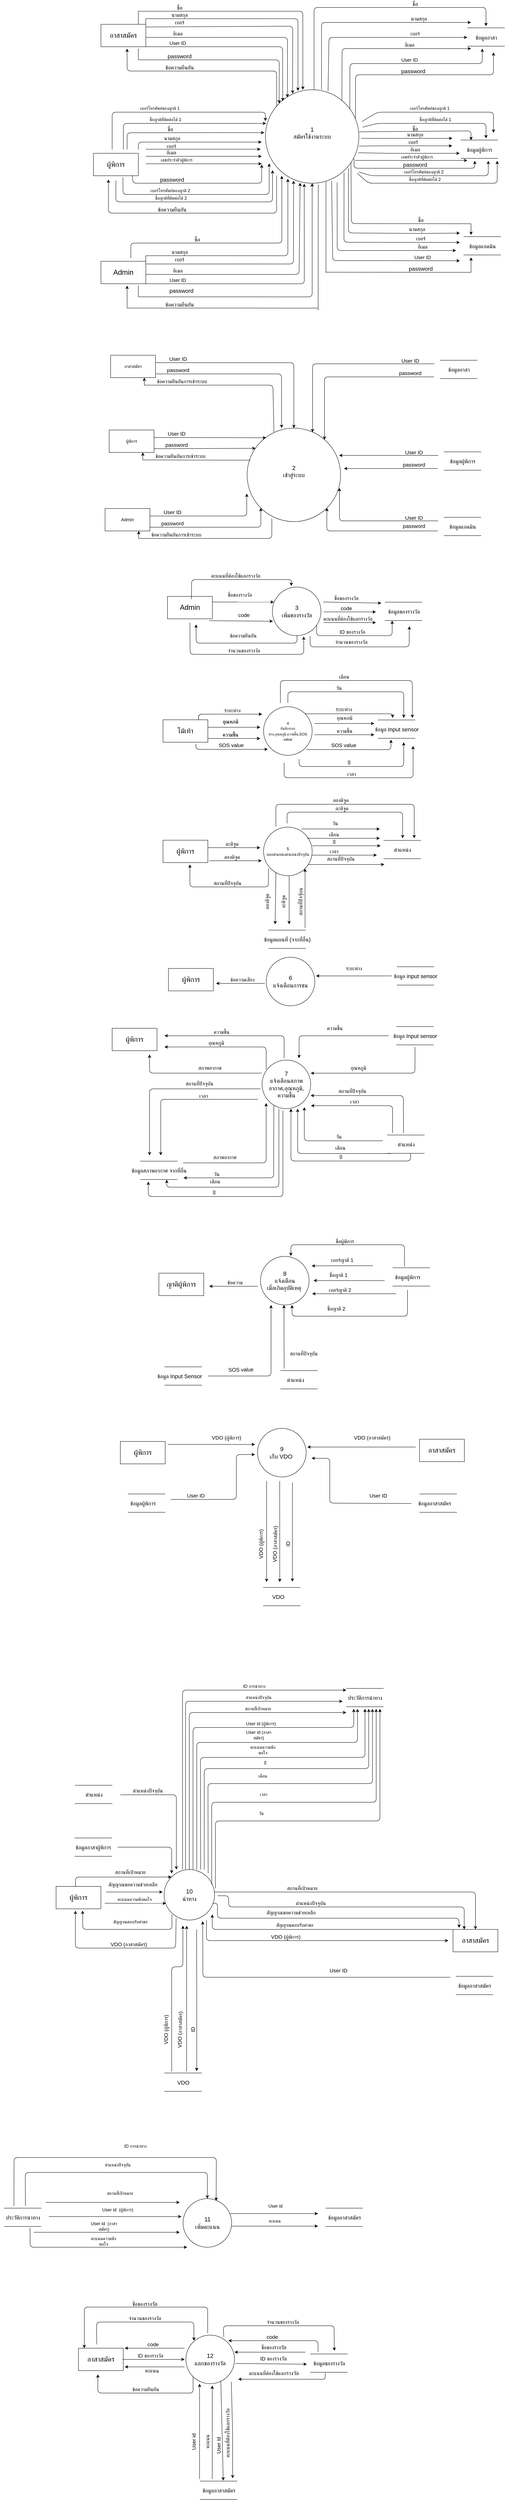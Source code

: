 <mxfile version="13.7.7" type="github"><diagram id="VkrHeX3JmfEgITaNW7dz" name="Page-1"><mxGraphModel dx="2277" dy="434" grid="1" gridSize="10" guides="1" tooltips="1" connect="1" arrows="1" fold="1" page="1" pageScale="1" pageWidth="1169" pageHeight="827" math="0" shadow="0"><root><mxCell id="0"/><mxCell id="1" parent="0"/><mxCell id="Nu2oHoebu-GuT8hrbHuS-1" value="&lt;font style=&quot;font-size: 16px&quot;&gt;1&lt;br&gt;สมัครใช้งานระบบ&lt;br&gt;&lt;br&gt;&lt;/font&gt;" style="ellipse;whiteSpace=wrap;html=1;aspect=fixed;" parent="1" vertex="1"><mxGeometry x="400" y="550" width="250" height="250" as="geometry"/></mxCell><mxCell id="Nu2oHoebu-GuT8hrbHuS-2" value="&lt;span style=&quot;font-size: 19px&quot;&gt;อาสาสมัคร&lt;/span&gt;" style="rounded=0;whiteSpace=wrap;html=1;" parent="1" vertex="1"><mxGeometry x="-40" y="375" width="120" height="60" as="geometry"/></mxCell><mxCell id="Nu2oHoebu-GuT8hrbHuS-3" value="" style="endArrow=none;html=1;" parent="1" edge="1"><mxGeometry width="50" height="50" relative="1" as="geometry"><mxPoint x="60" y="375" as="sourcePoint"/><mxPoint x="60" y="340" as="targetPoint"/></mxGeometry></mxCell><mxCell id="Nu2oHoebu-GuT8hrbHuS-4" value="" style="endArrow=classic;html=1;entryX=0.4;entryY=0;entryDx=0;entryDy=0;entryPerimeter=0;" parent="1" target="Nu2oHoebu-GuT8hrbHuS-1" edge="1"><mxGeometry width="50" height="50" relative="1" as="geometry"><mxPoint x="60" y="340" as="sourcePoint"/><mxPoint x="280.04" y="339" as="targetPoint"/><Array as="points"><mxPoint x="500" y="340"/></Array></mxGeometry></mxCell><mxCell id="Nu2oHoebu-GuT8hrbHuS-5" value="&lt;font style=&quot;font-size: 15px&quot;&gt;ชื่อ&lt;/font&gt;" style="text;html=1;align=center;verticalAlign=middle;resizable=0;points=[];autosize=1;" parent="1" vertex="1"><mxGeometry x="155" y="320" width="30" height="20" as="geometry"/></mxCell><mxCell id="Nu2oHoebu-GuT8hrbHuS-6" value="" style="endArrow=classic;html=1;entryX=0.348;entryY=0.012;entryDx=0;entryDy=0;entryPerimeter=0;" parent="1" target="Nu2oHoebu-GuT8hrbHuS-1" edge="1"><mxGeometry width="50" height="50" relative="1" as="geometry"><mxPoint x="80" y="360" as="sourcePoint"/><mxPoint x="259.038" y="358.038" as="targetPoint"/><Array as="points"><mxPoint x="160" y="360"/><mxPoint x="487" y="360"/></Array></mxGeometry></mxCell><mxCell id="Nu2oHoebu-GuT8hrbHuS-7" value="&lt;font style=&quot;font-size: 14px&quot;&gt;นามสกุล&lt;/font&gt;" style="text;html=1;align=center;verticalAlign=middle;resizable=0;points=[];autosize=1;" parent="1" vertex="1"><mxGeometry x="135" y="340" width="70" height="20" as="geometry"/></mxCell><mxCell id="Nu2oHoebu-GuT8hrbHuS-8" value="" style="endArrow=classic;html=1;exitX=1.003;exitY=0.12;exitDx=0;exitDy=0;exitPerimeter=0;entryX=0.291;entryY=0.042;entryDx=0;entryDy=0;entryPerimeter=0;" parent="1" source="Nu2oHoebu-GuT8hrbHuS-2" target="Nu2oHoebu-GuT8hrbHuS-1" edge="1"><mxGeometry width="50" height="50" relative="1" as="geometry"><mxPoint x="80" y="395" as="sourcePoint"/><mxPoint x="239.48" y="381.64" as="targetPoint"/><Array as="points"><mxPoint x="473" y="380"/></Array></mxGeometry></mxCell><mxCell id="Nu2oHoebu-GuT8hrbHuS-9" value="&lt;font style=&quot;font-size: 14px&quot;&gt;เบอร์&lt;/font&gt;" style="text;html=1;align=center;verticalAlign=middle;resizable=0;points=[];autosize=1;" parent="1" vertex="1"><mxGeometry x="150" y="360" width="40" height="20" as="geometry"/></mxCell><mxCell id="Nu2oHoebu-GuT8hrbHuS-10" value="&lt;font style=&quot;font-size: 14px&quot;&gt;อีเมล&lt;/font&gt;" style="text;html=1;align=center;verticalAlign=middle;resizable=0;points=[];autosize=1;" parent="1" vertex="1"><mxGeometry x="140" y="390" width="50" height="20" as="geometry"/></mxCell><mxCell id="Nu2oHoebu-GuT8hrbHuS-11" value="" style="endArrow=none;html=1;" parent="1" edge="1"><mxGeometry width="50" height="50" relative="1" as="geometry"><mxPoint x="80" y="375" as="sourcePoint"/><mxPoint x="80" y="360" as="targetPoint"/></mxGeometry></mxCell><mxCell id="Nu2oHoebu-GuT8hrbHuS-12" value="" style="endArrow=classic;html=1;entryX=0.235;entryY=0.082;entryDx=0;entryDy=0;entryPerimeter=0;" parent="1" target="Nu2oHoebu-GuT8hrbHuS-1" edge="1"><mxGeometry width="50" height="50" relative="1" as="geometry"><mxPoint x="80" y="410" as="sourcePoint"/><mxPoint x="447" y="590" as="targetPoint"/><Array as="points"><mxPoint x="459" y="410"/></Array></mxGeometry></mxCell><mxCell id="Nu2oHoebu-GuT8hrbHuS-13" value="" style="endArrow=classic;html=1;entryX=0.185;entryY=0.122;entryDx=0;entryDy=0;entryPerimeter=0;" parent="1" target="Nu2oHoebu-GuT8hrbHuS-1" edge="1"><mxGeometry width="50" height="50" relative="1" as="geometry"><mxPoint x="80" y="435" as="sourcePoint"/><mxPoint x="240" y="435" as="targetPoint"/><Array as="points"><mxPoint x="446" y="435"/></Array></mxGeometry></mxCell><mxCell id="Nu2oHoebu-GuT8hrbHuS-14" value="&lt;font style=&quot;font-size: 13px&quot;&gt;User ID&lt;/font&gt;" style="text;html=1;align=center;verticalAlign=middle;resizable=0;points=[];autosize=1;" parent="1" vertex="1"><mxGeometry x="135" y="415" width="60" height="20" as="geometry"/></mxCell><mxCell id="Nu2oHoebu-GuT8hrbHuS-15" value="" style="endArrow=classic;html=1;entryX=0;entryY=0;entryDx=0;entryDy=0;" parent="1" target="Nu2oHoebu-GuT8hrbHuS-1" edge="1"><mxGeometry width="50" height="50" relative="1" as="geometry"><mxPoint x="60" y="470" as="sourcePoint"/><mxPoint x="440" y="594" as="targetPoint"/><Array as="points"><mxPoint x="437" y="470"/></Array></mxGeometry></mxCell><mxCell id="Nu2oHoebu-GuT8hrbHuS-16" value="" style="endArrow=none;html=1;entryX=0.833;entryY=1.083;entryDx=0;entryDy=0;entryPerimeter=0;" parent="1" target="Nu2oHoebu-GuT8hrbHuS-2" edge="1"><mxGeometry width="50" height="50" relative="1" as="geometry"><mxPoint x="60" y="470" as="sourcePoint"/><mxPoint x="110" y="420" as="targetPoint"/></mxGeometry></mxCell><mxCell id="Nu2oHoebu-GuT8hrbHuS-17" value="&lt;font style=&quot;font-size: 15px&quot;&gt;password&lt;/font&gt;" style="text;html=1;align=center;verticalAlign=middle;resizable=0;points=[];autosize=1;" parent="1" vertex="1"><mxGeometry x="130" y="450" width="80" height="20" as="geometry"/></mxCell><mxCell id="Nu2oHoebu-GuT8hrbHuS-18" value="&lt;font style=&quot;font-size: 15px&quot;&gt;ชื่อ&lt;/font&gt;" style="text;html=1;align=center;verticalAlign=middle;resizable=0;points=[];autosize=1;" parent="1" vertex="1"><mxGeometry x="785" y="310" width="30" height="20" as="geometry"/></mxCell><mxCell id="Nu2oHoebu-GuT8hrbHuS-19" value="&lt;font style=&quot;font-size: 14px&quot;&gt;นามสกุล&lt;/font&gt;" style="text;html=1;align=center;verticalAlign=middle;resizable=0;points=[];autosize=1;" parent="1" vertex="1"><mxGeometry x="775" y="350" width="70" height="20" as="geometry"/></mxCell><mxCell id="Nu2oHoebu-GuT8hrbHuS-20" value="&lt;font style=&quot;font-size: 14px&quot;&gt;เบอร์&lt;/font&gt;" style="text;html=1;align=center;verticalAlign=middle;resizable=0;points=[];autosize=1;" parent="1" vertex="1"><mxGeometry x="780" y="390" width="40" height="20" as="geometry"/></mxCell><mxCell id="Nu2oHoebu-GuT8hrbHuS-21" value="&lt;font style=&quot;font-size: 14px&quot;&gt;อีเมล&lt;/font&gt;" style="text;html=1;align=center;verticalAlign=middle;resizable=0;points=[];autosize=1;" parent="1" vertex="1"><mxGeometry x="760" y="420" width="50" height="20" as="geometry"/></mxCell><mxCell id="Nu2oHoebu-GuT8hrbHuS-22" value="" style="endArrow=classic;html=1;" parent="1" edge="1"><mxGeometry width="50" height="50" relative="1" as="geometry"><mxPoint x="530" y="550" as="sourcePoint"/><mxPoint x="990" y="380" as="targetPoint"/><Array as="points"><mxPoint x="530" y="330"/><mxPoint x="840" y="330"/><mxPoint x="990" y="330"/></Array></mxGeometry></mxCell><mxCell id="Nu2oHoebu-GuT8hrbHuS-23" value="&lt;font style=&quot;font-size: 13px&quot;&gt;User ID&lt;/font&gt;" style="text;html=1;align=center;verticalAlign=middle;resizable=0;points=[];autosize=1;" parent="1" vertex="1"><mxGeometry x="755" y="460" width="60" height="20" as="geometry"/></mxCell><mxCell id="Nu2oHoebu-GuT8hrbHuS-24" value="&lt;font style=&quot;font-size: 15px&quot;&gt;password&lt;/font&gt;" style="text;html=1;align=center;verticalAlign=middle;resizable=0;points=[];autosize=1;" parent="1" vertex="1"><mxGeometry x="755" y="490" width="80" height="20" as="geometry"/></mxCell><mxCell id="Nu2oHoebu-GuT8hrbHuS-25" value="" style="endArrow=classic;html=1;exitX=0.121;exitY=0.182;exitDx=0;exitDy=0;exitPerimeter=0;" parent="1" source="Nu2oHoebu-GuT8hrbHuS-1" edge="1"><mxGeometry width="50" height="50" relative="1" as="geometry"><mxPoint x="30" y="500" as="sourcePoint"/><mxPoint x="30" y="440" as="targetPoint"/><Array as="points"><mxPoint x="430" y="500"/><mxPoint x="30" y="500"/></Array></mxGeometry></mxCell><mxCell id="Nu2oHoebu-GuT8hrbHuS-26" value="&lt;font style=&quot;font-size: 15px&quot;&gt;ข้อความยืนยัน&lt;/font&gt;" style="text;html=1;align=center;verticalAlign=middle;resizable=0;points=[];autosize=1;" parent="1" vertex="1"><mxGeometry x="120" y="480" width="100" height="20" as="geometry"/></mxCell><mxCell id="Nu2oHoebu-GuT8hrbHuS-27" value="" style="group" parent="1" vertex="1" connectable="0"><mxGeometry x="940" y="400" width="110" height="20" as="geometry"/></mxCell><mxCell id="Nu2oHoebu-GuT8hrbHuS-28" value="" style="shape=link;html=1;width=49;" parent="Nu2oHoebu-GuT8hrbHuS-27" edge="1"><mxGeometry width="100" relative="1" as="geometry"><mxPoint y="9" as="sourcePoint"/><mxPoint x="100" y="9" as="targetPoint"/></mxGeometry></mxCell><mxCell id="Nu2oHoebu-GuT8hrbHuS-29" value="&lt;span style=&quot;font-size: 15px&quot;&gt;ข้อมูลอาสา&lt;/span&gt;" style="text;html=1;align=center;verticalAlign=middle;resizable=0;points=[];autosize=1;" parent="Nu2oHoebu-GuT8hrbHuS-27" vertex="1"><mxGeometry x="10" width="80" height="20" as="geometry"/></mxCell><mxCell id="Nu2oHoebu-GuT8hrbHuS-30" value="" style="endArrow=classic;html=1;exitX=0.6;exitY=0;exitDx=0;exitDy=0;exitPerimeter=0;" parent="1" source="Nu2oHoebu-GuT8hrbHuS-1" edge="1"><mxGeometry width="50" height="50" relative="1" as="geometry"><mxPoint x="540" y="575" as="sourcePoint"/><mxPoint x="950" y="370" as="targetPoint"/><Array as="points"><mxPoint x="550" y="370"/><mxPoint x="870" y="370"/></Array></mxGeometry></mxCell><mxCell id="Nu2oHoebu-GuT8hrbHuS-31" value="" style="endArrow=classic;html=1;exitX=0.67;exitY=0.016;exitDx=0;exitDy=0;exitPerimeter=0;" parent="1" source="Nu2oHoebu-GuT8hrbHuS-1" edge="1"><mxGeometry width="50" height="50" relative="1" as="geometry"><mxPoint x="550" y="585" as="sourcePoint"/><mxPoint x="940" y="410" as="targetPoint"/><Array as="points"><mxPoint x="570" y="410"/><mxPoint x="880" y="410"/><mxPoint x="910" y="410"/></Array></mxGeometry></mxCell><mxCell id="Nu2oHoebu-GuT8hrbHuS-32" value="" style="endArrow=classic;html=1;exitX=0.818;exitY=0.119;exitDx=0;exitDy=0;exitPerimeter=0;" parent="1" source="Nu2oHoebu-GuT8hrbHuS-1" edge="1"><mxGeometry width="50" height="50" relative="1" as="geometry"><mxPoint x="560" y="625" as="sourcePoint"/><mxPoint x="950" y="440" as="targetPoint"/><Array as="points"><mxPoint x="605" y="440"/><mxPoint x="920" y="440"/></Array></mxGeometry></mxCell><mxCell id="Nu2oHoebu-GuT8hrbHuS-33" value="" style="endArrow=classic;html=1;exitX=0.903;exitY=0.209;exitDx=0;exitDy=0;exitPerimeter=0;" parent="1" source="Nu2oHoebu-GuT8hrbHuS-1" edge="1"><mxGeometry width="50" height="50" relative="1" as="geometry"><mxPoint x="570" y="610.04" as="sourcePoint"/><mxPoint x="980" y="440" as="targetPoint"/><Array as="points"><mxPoint x="626" y="480"/><mxPoint x="980" y="480"/></Array></mxGeometry></mxCell><mxCell id="Nu2oHoebu-GuT8hrbHuS-34" value="" style="endArrow=classic;html=1;exitX=0.963;exitY=0.316;exitDx=0;exitDy=0;exitPerimeter=0;" parent="1" source="Nu2oHoebu-GuT8hrbHuS-1" edge="1"><mxGeometry width="50" height="50" relative="1" as="geometry"><mxPoint x="652" y="630" as="sourcePoint"/><mxPoint x="1010" y="450" as="targetPoint"/><Array as="points"><mxPoint x="641" y="510"/><mxPoint x="1010" y="510"/></Array></mxGeometry></mxCell><mxCell id="Nu2oHoebu-GuT8hrbHuS-35" value="&lt;font style=&quot;font-size: 19px&quot;&gt;ผู้พิการ&lt;/font&gt;" style="rounded=0;whiteSpace=wrap;html=1;" parent="1" vertex="1"><mxGeometry x="-60" y="720" width="120" height="60" as="geometry"/></mxCell><mxCell id="Nu2oHoebu-GuT8hrbHuS-36" value="" style="endArrow=classic;html=1;entryX=-0.012;entryY=0.459;entryDx=0;entryDy=0;entryPerimeter=0;" parent="1" target="Nu2oHoebu-GuT8hrbHuS-1" edge="1"><mxGeometry width="50" height="50" relative="1" as="geometry"><mxPoint x="30" y="710" as="sourcePoint"/><mxPoint x="260.04" y="680" as="targetPoint"/><Array as="points"><mxPoint x="30" y="665"/></Array></mxGeometry></mxCell><mxCell id="Nu2oHoebu-GuT8hrbHuS-37" value="&lt;font style=&quot;font-size: 15px&quot;&gt;ชื่อ&lt;/font&gt;" style="text;html=1;align=center;verticalAlign=middle;resizable=0;points=[];autosize=1;" parent="1" vertex="1"><mxGeometry x="130" y="645" width="30" height="20" as="geometry"/></mxCell><mxCell id="Nu2oHoebu-GuT8hrbHuS-38" value="" style="endArrow=classic;html=1;" parent="1" edge="1"><mxGeometry width="50" height="50" relative="1" as="geometry"><mxPoint x="60" y="710" as="sourcePoint"/><mxPoint x="390" y="690" as="targetPoint"/><Array as="points"><mxPoint x="60" y="690"/><mxPoint x="140" y="690"/><mxPoint x="220" y="690"/></Array></mxGeometry></mxCell><mxCell id="Nu2oHoebu-GuT8hrbHuS-39" value="&lt;font style=&quot;font-size: 14px&quot;&gt;นามสกุล&lt;/font&gt;" style="text;html=1;align=center;verticalAlign=middle;resizable=0;points=[];autosize=1;" parent="1" vertex="1"><mxGeometry x="115" y="670" width="70" height="20" as="geometry"/></mxCell><mxCell id="Nu2oHoebu-GuT8hrbHuS-40" value="" style="endArrow=classic;html=1;" parent="1" edge="1"><mxGeometry width="50" height="50" relative="1" as="geometry"><mxPoint x="80" y="709" as="sourcePoint"/><mxPoint x="387" y="709" as="targetPoint"/><Array as="points"/></mxGeometry></mxCell><mxCell id="Nu2oHoebu-GuT8hrbHuS-41" value="&lt;font style=&quot;font-size: 14px&quot;&gt;เบอร์&lt;/font&gt;" style="text;html=1;align=center;verticalAlign=middle;resizable=0;points=[];autosize=1;" parent="1" vertex="1"><mxGeometry x="127.5" y="691" width="40" height="20" as="geometry"/></mxCell><mxCell id="Nu2oHoebu-GuT8hrbHuS-42" value="&lt;font style=&quot;font-size: 14px&quot;&gt;อีเมล&lt;/font&gt;" style="text;html=1;align=center;verticalAlign=middle;resizable=0;points=[];autosize=1;" parent="1" vertex="1"><mxGeometry x="123" y="708" width="50" height="20" as="geometry"/></mxCell><mxCell id="Nu2oHoebu-GuT8hrbHuS-43" value="" style="endArrow=classic;html=1;" parent="1" edge="1"><mxGeometry width="50" height="50" relative="1" as="geometry"><mxPoint x="80" y="728" as="sourcePoint"/><mxPoint x="390" y="728" as="targetPoint"/><Array as="points"><mxPoint x="227" y="728"/></Array></mxGeometry></mxCell><mxCell id="Nu2oHoebu-GuT8hrbHuS-46" value="" style="endArrow=classic;html=1;exitX=0.871;exitY=0.981;exitDx=0;exitDy=0;exitPerimeter=0;" parent="1" source="Nu2oHoebu-GuT8hrbHuS-35" edge="1"><mxGeometry width="50" height="50" relative="1" as="geometry"><mxPoint x="40" y="810" as="sourcePoint"/><mxPoint x="390" y="750" as="targetPoint"/><Array as="points"><mxPoint x="45" y="800"/><mxPoint x="390" y="800"/></Array></mxGeometry></mxCell><mxCell id="Nu2oHoebu-GuT8hrbHuS-47" value="&lt;font style=&quot;font-size: 15px&quot;&gt;password&lt;/font&gt;" style="text;html=1;align=center;verticalAlign=middle;resizable=0;points=[];autosize=1;" parent="1" vertex="1"><mxGeometry x="110" y="780" width="80" height="20" as="geometry"/></mxCell><mxCell id="Nu2oHoebu-GuT8hrbHuS-48" value="&lt;font style=&quot;font-size: 15px&quot;&gt;ชื่อ&lt;/font&gt;" style="text;html=1;align=center;verticalAlign=middle;resizable=0;points=[];autosize=1;" parent="1" vertex="1"><mxGeometry x="784.52" y="644" width="30" height="20" as="geometry"/></mxCell><mxCell id="Nu2oHoebu-GuT8hrbHuS-49" value="" style="endArrow=classic;html=1;" parent="1" edge="1"><mxGeometry width="50" height="50" relative="1" as="geometry"><mxPoint x="656" y="680" as="sourcePoint"/><mxPoint x="900" y="680" as="targetPoint"/><Array as="points"><mxPoint x="710" y="680"/></Array></mxGeometry></mxCell><mxCell id="Nu2oHoebu-GuT8hrbHuS-50" value="&lt;font style=&quot;font-size: 14px&quot;&gt;นามสกุล&lt;/font&gt;" style="text;html=1;align=center;verticalAlign=middle;resizable=0;points=[];autosize=1;" parent="1" vertex="1"><mxGeometry x="764.52" y="660" width="70" height="20" as="geometry"/></mxCell><mxCell id="Nu2oHoebu-GuT8hrbHuS-51" value="" style="endArrow=classic;html=1;exitX=1.003;exitY=0.603;exitDx=0;exitDy=0;exitPerimeter=0;" parent="1" source="Nu2oHoebu-GuT8hrbHuS-1" edge="1"><mxGeometry width="50" height="50" relative="1" as="geometry"><mxPoint x="719.52" y="700" as="sourcePoint"/><mxPoint x="899.52" y="700" as="targetPoint"/><Array as="points"><mxPoint x="710" y="700"/></Array></mxGeometry></mxCell><mxCell id="Nu2oHoebu-GuT8hrbHuS-52" value="&lt;font style=&quot;font-size: 14px&quot;&gt;เบอร์&lt;/font&gt;" style="text;html=1;align=center;verticalAlign=middle;resizable=0;points=[];autosize=1;" parent="1" vertex="1"><mxGeometry x="774.52" y="680" width="40" height="20" as="geometry"/></mxCell><mxCell id="Nu2oHoebu-GuT8hrbHuS-53" value="&lt;font style=&quot;font-size: 14px&quot;&gt;อีเมล&lt;/font&gt;" style="text;html=1;align=center;verticalAlign=middle;resizable=0;points=[];autosize=1;" parent="1" vertex="1"><mxGeometry x="774.52" y="700" width="50" height="20" as="geometry"/></mxCell><mxCell id="Nu2oHoebu-GuT8hrbHuS-54" value="" style="endArrow=classic;html=1;" parent="1" edge="1"><mxGeometry width="50" height="50" relative="1" as="geometry"><mxPoint x="640" y="739" as="sourcePoint"/><mxPoint x="940" y="739" as="targetPoint"/><Array as="points"><mxPoint x="730" y="739"/><mxPoint x="880" y="739"/></Array></mxGeometry></mxCell><mxCell id="Nu2oHoebu-GuT8hrbHuS-56" value="&lt;font style=&quot;font-size: 15px&quot;&gt;password&lt;/font&gt;" style="text;html=1;align=center;verticalAlign=middle;resizable=0;points=[];autosize=1;" parent="1" vertex="1"><mxGeometry x="760" y="740" width="80" height="20" as="geometry"/></mxCell><mxCell id="Nu2oHoebu-GuT8hrbHuS-57" value="" style="group" parent="1" vertex="1" connectable="0"><mxGeometry x="922.14" y="700" width="100" height="20" as="geometry"/></mxCell><mxCell id="Nu2oHoebu-GuT8hrbHuS-58" value="" style="shape=link;html=1;width=49;" parent="Nu2oHoebu-GuT8hrbHuS-57" edge="1"><mxGeometry width="100" relative="1" as="geometry"><mxPoint y="9" as="sourcePoint"/><mxPoint x="100" y="9" as="targetPoint"/></mxGeometry></mxCell><mxCell id="Nu2oHoebu-GuT8hrbHuS-59" value="&lt;span style=&quot;font-size: 15px&quot;&gt;ข้อมูลผู้พิการ&lt;/span&gt;" style="text;html=1;align=center;verticalAlign=middle;resizable=0;points=[];autosize=1;" parent="Nu2oHoebu-GuT8hrbHuS-57" vertex="1"><mxGeometry x="5" width="90" height="20" as="geometry"/></mxCell><mxCell id="Nu2oHoebu-GuT8hrbHuS-60" value="" style="endArrow=classic;html=1;entryX=0.008;entryY=0.36;entryDx=0;entryDy=0;entryPerimeter=0;" parent="1" target="Nu2oHoebu-GuT8hrbHuS-1" edge="1"><mxGeometry width="50" height="50" relative="1" as="geometry"><mxPoint x="20" y="710" as="sourcePoint"/><mxPoint x="285" y="680.0" as="targetPoint"/><Array as="points"><mxPoint x="20" y="640"/><mxPoint x="285" y="640"/></Array></mxGeometry></mxCell><mxCell id="Nu2oHoebu-GuT8hrbHuS-61" value="ชื่อญาติที่ติดต่อได้ 1" style="text;html=1;strokeColor=none;fillColor=none;align=center;verticalAlign=middle;whiteSpace=wrap;rounded=0;" parent="1" vertex="1"><mxGeometry x="60" y="620" width="145" height="20" as="geometry"/></mxCell><mxCell id="Nu2oHoebu-GuT8hrbHuS-62" value="" style="endArrow=classic;html=1;" parent="1" edge="1"><mxGeometry width="50" height="50" relative="1" as="geometry"><mxPoint x="-10" y="710" as="sourcePoint"/><mxPoint x="400" y="634" as="targetPoint"/><Array as="points"><mxPoint x="-10" y="610"/><mxPoint x="120" y="610"/><mxPoint x="310" y="610"/><mxPoint x="400" y="610"/></Array></mxGeometry></mxCell><mxCell id="Nu2oHoebu-GuT8hrbHuS-63" value="เบอร์โทรศัพท์ของญาติ 1" style="text;html=1;strokeColor=none;fillColor=none;align=center;verticalAlign=middle;whiteSpace=wrap;rounded=0;" parent="1" vertex="1"><mxGeometry x="45" y="590" width="145" height="20" as="geometry"/></mxCell><mxCell id="Nu2oHoebu-GuT8hrbHuS-65" value="ชื่อญาติที่ติดต่อได้ 2" style="text;html=1;strokeColor=none;fillColor=none;align=center;verticalAlign=middle;whiteSpace=wrap;rounded=0;" parent="1" vertex="1"><mxGeometry x="75" y="830" width="145" height="20" as="geometry"/></mxCell><mxCell id="Nu2oHoebu-GuT8hrbHuS-66" value="" style="endArrow=classic;html=1;exitX=0.656;exitY=1.072;exitDx=0;exitDy=0;exitPerimeter=0;" parent="1" source="Nu2oHoebu-GuT8hrbHuS-35" edge="1"><mxGeometry width="50" height="50" relative="1" as="geometry"><mxPoint x="-42.5" y="950" as="sourcePoint"/><mxPoint x="410" y="747" as="targetPoint"/><Array as="points"><mxPoint x="19" y="830"/><mxPoint x="410" y="830"/></Array></mxGeometry></mxCell><mxCell id="Nu2oHoebu-GuT8hrbHuS-67" value="เบอร์โทรศัพท์ของญาติ 2" style="text;html=1;strokeColor=none;fillColor=none;align=center;verticalAlign=middle;whiteSpace=wrap;rounded=0;" parent="1" vertex="1"><mxGeometry x="72.5" y="810" width="145" height="20" as="geometry"/></mxCell><mxCell id="Nu2oHoebu-GuT8hrbHuS-69" value="เลขประจำตัวผู้พิการ" style="text;html=1;strokeColor=none;fillColor=none;align=center;verticalAlign=middle;whiteSpace=wrap;rounded=0;" parent="1" vertex="1"><mxGeometry x="90.75" y="728" width="142.5" height="20" as="geometry"/></mxCell><mxCell id="Nu2oHoebu-GuT8hrbHuS-70" value="&lt;font style=&quot;font-size: 15px&quot;&gt;ข้อความยืนยัน&lt;/font&gt;" style="text;html=1;align=center;verticalAlign=middle;resizable=0;points=[];autosize=1;" parent="1" vertex="1"><mxGeometry x="100" y="860" width="100" height="20" as="geometry"/></mxCell><mxCell id="Nu2oHoebu-GuT8hrbHuS-72" value="&lt;span style=&quot;font-size: 19px&quot;&gt;Admin&lt;/span&gt;" style="rounded=0;whiteSpace=wrap;html=1;" parent="1" vertex="1"><mxGeometry x="-40" y="1008.82" width="120" height="60" as="geometry"/></mxCell><mxCell id="Nu2oHoebu-GuT8hrbHuS-74" value="" style="endArrow=classic;html=1;" parent="1" edge="1"><mxGeometry width="50" height="50" relative="1" as="geometry"><mxPoint x="40" y="1000" as="sourcePoint"/><mxPoint x="443.77" y="780" as="targetPoint"/><Array as="points"><mxPoint x="40" y="960"/><mxPoint x="444" y="960"/></Array></mxGeometry></mxCell><mxCell id="Nu2oHoebu-GuT8hrbHuS-75" value="&lt;font style=&quot;font-size: 15px&quot;&gt;ชื่อ&lt;/font&gt;" style="text;html=1;align=center;verticalAlign=middle;resizable=0;points=[];autosize=1;" parent="1" vertex="1"><mxGeometry x="202" y="940.4" width="30" height="20" as="geometry"/></mxCell><mxCell id="Nu2oHoebu-GuT8hrbHuS-76" value="" style="endArrow=classic;html=1;entryX=0.24;entryY=0.952;entryDx=0;entryDy=0;entryPerimeter=0;" parent="1" target="Nu2oHoebu-GuT8hrbHuS-1" edge="1"><mxGeometry width="50" height="50" relative="1" as="geometry"><mxPoint x="80" y="993.82" as="sourcePoint"/><mxPoint x="259.038" y="992.858" as="targetPoint"/><Array as="points"><mxPoint x="160" y="993.82"/><mxPoint x="460" y="994"/></Array></mxGeometry></mxCell><mxCell id="Nu2oHoebu-GuT8hrbHuS-77" value="&lt;font style=&quot;font-size: 14px&quot;&gt;นามสกุล&lt;/font&gt;" style="text;html=1;align=center;verticalAlign=middle;resizable=0;points=[];autosize=1;" parent="1" vertex="1"><mxGeometry x="135" y="973.82" width="70" height="20" as="geometry"/></mxCell><mxCell id="Nu2oHoebu-GuT8hrbHuS-78" value="" style="endArrow=classic;html=1;exitX=1.003;exitY=0.12;exitDx=0;exitDy=0;exitPerimeter=0;entryX=0.301;entryY=0.972;entryDx=0;entryDy=0;entryPerimeter=0;" parent="1" source="Nu2oHoebu-GuT8hrbHuS-72" target="Nu2oHoebu-GuT8hrbHuS-1" edge="1"><mxGeometry width="50" height="50" relative="1" as="geometry"><mxPoint x="80" y="1028.82" as="sourcePoint"/><mxPoint x="239.48" y="1016.46" as="targetPoint"/><Array as="points"><mxPoint x="475" y="1016"/></Array></mxGeometry></mxCell><mxCell id="Nu2oHoebu-GuT8hrbHuS-79" value="&lt;font style=&quot;font-size: 14px&quot;&gt;เบอร์&lt;/font&gt;" style="text;html=1;align=center;verticalAlign=middle;resizable=0;points=[];autosize=1;" parent="1" vertex="1"><mxGeometry x="150" y="993.82" width="40" height="20" as="geometry"/></mxCell><mxCell id="Nu2oHoebu-GuT8hrbHuS-80" value="&lt;font style=&quot;font-size: 14px&quot;&gt;อีเมล&lt;/font&gt;" style="text;html=1;align=center;verticalAlign=middle;resizable=0;points=[];autosize=1;" parent="1" vertex="1"><mxGeometry x="140" y="1023.82" width="50" height="20" as="geometry"/></mxCell><mxCell id="Nu2oHoebu-GuT8hrbHuS-81" value="" style="endArrow=none;html=1;" parent="1" edge="1"><mxGeometry width="50" height="50" relative="1" as="geometry"><mxPoint x="80" y="1008.82" as="sourcePoint"/><mxPoint x="80" y="993.82" as="targetPoint"/></mxGeometry></mxCell><mxCell id="Nu2oHoebu-GuT8hrbHuS-82" value="" style="endArrow=classic;html=1;entryX=0.371;entryY=0.995;entryDx=0;entryDy=0;entryPerimeter=0;" parent="1" target="Nu2oHoebu-GuT8hrbHuS-1" edge="1"><mxGeometry width="50" height="50" relative="1" as="geometry"><mxPoint x="80" y="1043.82" as="sourcePoint"/><mxPoint x="230" y="1043.82" as="targetPoint"/><Array as="points"><mxPoint x="490" y="1044"/></Array></mxGeometry></mxCell><mxCell id="Nu2oHoebu-GuT8hrbHuS-83" value="" style="endArrow=classic;html=1;entryX=0.415;entryY=1.005;entryDx=0;entryDy=0;entryPerimeter=0;" parent="1" target="Nu2oHoebu-GuT8hrbHuS-1" edge="1"><mxGeometry width="50" height="50" relative="1" as="geometry"><mxPoint x="80" y="1068.82" as="sourcePoint"/><mxPoint x="240" y="1068.82" as="targetPoint"/><Array as="points"><mxPoint x="504" y="1069"/></Array></mxGeometry></mxCell><mxCell id="Nu2oHoebu-GuT8hrbHuS-84" value="&lt;font style=&quot;font-size: 13px&quot;&gt;User ID&lt;/font&gt;" style="text;html=1;align=center;verticalAlign=middle;resizable=0;points=[];autosize=1;" parent="1" vertex="1"><mxGeometry x="135" y="1048.82" width="60" height="20" as="geometry"/></mxCell><mxCell id="Nu2oHoebu-GuT8hrbHuS-85" value="" style="endArrow=classic;html=1;entryX=0.5;entryY=1;entryDx=0;entryDy=0;" parent="1" target="Nu2oHoebu-GuT8hrbHuS-1" edge="1"><mxGeometry width="50" height="50" relative="1" as="geometry"><mxPoint x="60" y="1103.82" as="sourcePoint"/><mxPoint x="280.04" y="1103.82" as="targetPoint"/><Array as="points"><mxPoint x="525" y="1104"/></Array></mxGeometry></mxCell><mxCell id="Nu2oHoebu-GuT8hrbHuS-86" value="" style="endArrow=none;html=1;entryX=0.833;entryY=1.083;entryDx=0;entryDy=0;entryPerimeter=0;" parent="1" target="Nu2oHoebu-GuT8hrbHuS-72" edge="1"><mxGeometry width="50" height="50" relative="1" as="geometry"><mxPoint x="60" y="1103.82" as="sourcePoint"/><mxPoint x="110" y="1053.82" as="targetPoint"/></mxGeometry></mxCell><mxCell id="Nu2oHoebu-GuT8hrbHuS-87" value="&lt;font style=&quot;font-size: 15px&quot;&gt;password&lt;/font&gt;" style="text;html=1;align=center;verticalAlign=middle;resizable=0;points=[];autosize=1;" parent="1" vertex="1"><mxGeometry x="135" y="1077" width="80" height="20" as="geometry"/></mxCell><mxCell id="Nu2oHoebu-GuT8hrbHuS-88" value="" style="endArrow=classic;html=1;" parent="1" edge="1"><mxGeometry width="50" height="50" relative="1" as="geometry"><mxPoint x="950" y="908.4" as="sourcePoint"/><mxPoint x="950" y="938.4" as="targetPoint"/></mxGeometry></mxCell><mxCell id="Nu2oHoebu-GuT8hrbHuS-89" value="&lt;font style=&quot;font-size: 15px&quot;&gt;ชื่อ&lt;/font&gt;" style="text;html=1;align=center;verticalAlign=middle;resizable=0;points=[];autosize=1;" parent="1" vertex="1"><mxGeometry x="800" y="888.4" width="30" height="20" as="geometry"/></mxCell><mxCell id="Nu2oHoebu-GuT8hrbHuS-90" value="" style="endArrow=classic;html=1;exitX=0.888;exitY=0.839;exitDx=0;exitDy=0;exitPerimeter=0;" parent="1" source="Nu2oHoebu-GuT8hrbHuS-1" edge="1"><mxGeometry width="50" height="50" relative="1" as="geometry"><mxPoint x="730.48" y="934.36" as="sourcePoint"/><mxPoint x="920" y="933.4" as="targetPoint"/><Array as="points"><mxPoint x="622" y="933"/><mxPoint x="810.48" y="934.36"/></Array></mxGeometry></mxCell><mxCell id="Nu2oHoebu-GuT8hrbHuS-91" value="&lt;font style=&quot;font-size: 14px&quot;&gt;นามสกุล&lt;/font&gt;" style="text;html=1;align=center;verticalAlign=middle;resizable=0;points=[];autosize=1;" parent="1" vertex="1"><mxGeometry x="770" y="913.4" width="70" height="20" as="geometry"/></mxCell><mxCell id="Nu2oHoebu-GuT8hrbHuS-92" value="" style="endArrow=classic;html=1;exitX=0.841;exitY=0.885;exitDx=0;exitDy=0;exitPerimeter=0;" parent="1" source="Nu2oHoebu-GuT8hrbHuS-1" edge="1"><mxGeometry width="50" height="50" relative="1" as="geometry"><mxPoint x="740" y="958.4" as="sourcePoint"/><mxPoint x="920" y="958.4" as="targetPoint"/><Array as="points"><mxPoint x="610" y="958"/></Array></mxGeometry></mxCell><mxCell id="Nu2oHoebu-GuT8hrbHuS-93" value="&lt;font style=&quot;font-size: 14px&quot;&gt;เบอร์&lt;/font&gt;" style="text;html=1;align=center;verticalAlign=middle;resizable=0;points=[];autosize=1;" parent="1" vertex="1"><mxGeometry x="795" y="938.4" width="40" height="20" as="geometry"/></mxCell><mxCell id="Nu2oHoebu-GuT8hrbHuS-94" value="&lt;font style=&quot;font-size: 14px&quot;&gt;อีเมล&lt;/font&gt;" style="text;html=1;align=center;verticalAlign=middle;resizable=0;points=[];autosize=1;" parent="1" vertex="1"><mxGeometry x="795" y="960.4" width="50" height="20" as="geometry"/></mxCell><mxCell id="Nu2oHoebu-GuT8hrbHuS-95" value="" style="endArrow=classic;html=1;" parent="1" edge="1"><mxGeometry width="50" height="50" relative="1" as="geometry"><mxPoint x="591.7" y="798" as="sourcePoint"/><mxPoint x="910" y="980" as="targetPoint"/><Array as="points"><mxPoint x="592" y="980"/><mxPoint x="750" y="980"/></Array></mxGeometry></mxCell><mxCell id="Nu2oHoebu-GuT8hrbHuS-96" value="" style="endArrow=classic;html=1;exitX=0.708;exitY=0.975;exitDx=0;exitDy=0;exitPerimeter=0;" parent="1" source="Nu2oHoebu-GuT8hrbHuS-1" edge="1"><mxGeometry width="50" height="50" relative="1" as="geometry"><mxPoint x="720" y="1007.4" as="sourcePoint"/><mxPoint x="920" y="1007.4" as="targetPoint"/><Array as="points"><mxPoint x="580" y="1007"/></Array></mxGeometry></mxCell><mxCell id="Nu2oHoebu-GuT8hrbHuS-97" value="&lt;font style=&quot;font-size: 13px&quot;&gt;User ID&lt;/font&gt;" style="text;html=1;align=center;verticalAlign=middle;resizable=0;points=[];autosize=1;" parent="1" vertex="1"><mxGeometry x="790" y="988.4" width="60" height="20" as="geometry"/></mxCell><mxCell id="Nu2oHoebu-GuT8hrbHuS-98" value="" style="endArrow=none;html=1;entryX=0.648;entryY=0.985;entryDx=0;entryDy=0;entryPerimeter=0;" parent="1" target="Nu2oHoebu-GuT8hrbHuS-1" edge="1"><mxGeometry width="50" height="50" relative="1" as="geometry"><mxPoint x="562" y="1038" as="sourcePoint"/><mxPoint x="710" y="1018.4" as="targetPoint"/></mxGeometry></mxCell><mxCell id="Nu2oHoebu-GuT8hrbHuS-99" value="&lt;font style=&quot;font-size: 15px&quot;&gt;password&lt;/font&gt;" style="text;html=1;align=center;verticalAlign=middle;resizable=0;points=[];autosize=1;" parent="1" vertex="1"><mxGeometry x="775" y="1018.4" width="80" height="20" as="geometry"/></mxCell><mxCell id="Nu2oHoebu-GuT8hrbHuS-100" value="" style="endArrow=none;html=1;exitX=0.915;exitY=0.775;exitDx=0;exitDy=0;exitPerimeter=0;" parent="1" source="Nu2oHoebu-GuT8hrbHuS-1" edge="1"><mxGeometry width="50" height="50" relative="1" as="geometry"><mxPoint x="717.25" y="907.9" as="sourcePoint"/><mxPoint x="950" y="908.4" as="targetPoint"/><Array as="points"><mxPoint x="630" y="908"/></Array></mxGeometry></mxCell><mxCell id="Nu2oHoebu-GuT8hrbHuS-101" value="" style="endArrow=none;html=1;" parent="1" edge="1"><mxGeometry width="50" height="50" relative="1" as="geometry"><mxPoint x="560" y="1038" as="sourcePoint"/><mxPoint x="950" y="1038.4" as="targetPoint"/></mxGeometry></mxCell><mxCell id="Nu2oHoebu-GuT8hrbHuS-102" value="" style="endArrow=classic;html=1;" parent="1" edge="1"><mxGeometry width="50" height="50" relative="1" as="geometry"><mxPoint x="950" y="1038.4" as="sourcePoint"/><mxPoint x="950" y="998.4" as="targetPoint"/></mxGeometry></mxCell><mxCell id="Nu2oHoebu-GuT8hrbHuS-103" value="" style="endArrow=none;html=1;entryX=0.565;entryY=1.015;entryDx=0;entryDy=0;entryPerimeter=0;" parent="1" target="Nu2oHoebu-GuT8hrbHuS-1" edge="1"><mxGeometry width="50" height="50" relative="1" as="geometry"><mxPoint x="541" y="1140" as="sourcePoint"/><mxPoint x="297.98" y="1107.2" as="targetPoint"/></mxGeometry></mxCell><mxCell id="Nu2oHoebu-GuT8hrbHuS-104" value="" style="endArrow=none;html=1;" parent="1" edge="1"><mxGeometry width="50" height="50" relative="1" as="geometry"><mxPoint x="30" y="1133.82" as="sourcePoint"/><mxPoint x="540" y="1134" as="targetPoint"/></mxGeometry></mxCell><mxCell id="Nu2oHoebu-GuT8hrbHuS-105" value="" style="endArrow=classic;html=1;" parent="1" edge="1"><mxGeometry width="50" height="50" relative="1" as="geometry"><mxPoint x="30" y="1133.82" as="sourcePoint"/><mxPoint x="30" y="1073.82" as="targetPoint"/></mxGeometry></mxCell><mxCell id="Nu2oHoebu-GuT8hrbHuS-106" value="&lt;font style=&quot;font-size: 15px&quot;&gt;ข้อความยืนยัน&lt;/font&gt;" style="text;html=1;align=center;verticalAlign=middle;resizable=0;points=[];autosize=1;" parent="1" vertex="1"><mxGeometry x="120" y="1113.82" width="100" height="20" as="geometry"/></mxCell><mxCell id="Nu2oHoebu-GuT8hrbHuS-107" value="" style="group" parent="1" vertex="1" connectable="0"><mxGeometry x="930" y="958.4" width="110" height="20" as="geometry"/></mxCell><mxCell id="Nu2oHoebu-GuT8hrbHuS-108" value="" style="shape=link;html=1;width=49;" parent="Nu2oHoebu-GuT8hrbHuS-107" edge="1"><mxGeometry width="100" relative="1" as="geometry"><mxPoint y="9" as="sourcePoint"/><mxPoint x="100" y="9" as="targetPoint"/></mxGeometry></mxCell><mxCell id="Nu2oHoebu-GuT8hrbHuS-109" value="&lt;font style=&quot;font-size: 15px&quot;&gt;ข้อมูลแอดมิน&lt;/font&gt;" style="text;html=1;align=center;verticalAlign=middle;resizable=0;points=[];autosize=1;" parent="Nu2oHoebu-GuT8hrbHuS-107" vertex="1"><mxGeometry width="100" height="20" as="geometry"/></mxCell><mxCell id="Nu2oHoebu-GuT8hrbHuS-110" value="" style="endArrow=classic;html=1;exitX=1.003;exitY=0.41;exitDx=0;exitDy=0;exitPerimeter=0;" parent="1" edge="1"><mxGeometry width="50" height="50" relative="1" as="geometry"><mxPoint x="650.75" y="662.5" as="sourcePoint"/><mxPoint x="950" y="685" as="targetPoint"/><Array as="points"><mxPoint x="950" y="660"/></Array></mxGeometry></mxCell><mxCell id="Nu2oHoebu-GuT8hrbHuS-111" value="" style="endArrow=classic;html=1;exitX=0.994;exitY=0.674;exitDx=0;exitDy=0;exitPerimeter=0;" parent="1" source="Nu2oHoebu-GuT8hrbHuS-1" edge="1"><mxGeometry width="50" height="50" relative="1" as="geometry"><mxPoint x="739.52" y="720" as="sourcePoint"/><mxPoint x="919.52" y="720" as="targetPoint"/><Array as="points"><mxPoint x="730" y="720"/></Array></mxGeometry></mxCell><mxCell id="Nu2oHoebu-GuT8hrbHuS-112" value="" style="endArrow=classic;html=1;exitX=0.948;exitY=0.736;exitDx=0;exitDy=0;exitPerimeter=0;" parent="1" source="Nu2oHoebu-GuT8hrbHuS-1" edge="1"><mxGeometry width="50" height="50" relative="1" as="geometry"><mxPoint x="707.74" y="780" as="sourcePoint"/><mxPoint x="960" y="740" as="targetPoint"/><Array as="points"><mxPoint x="637" y="760"/><mxPoint x="800" y="760"/><mxPoint x="960" y="760"/></Array></mxGeometry></mxCell><mxCell id="Nu2oHoebu-GuT8hrbHuS-113" value="&lt;font style=&quot;font-size: 16px&quot;&gt;2&lt;br&gt;เข้าสู่ระบบ&lt;br&gt;&lt;br&gt;&lt;/font&gt;" style="ellipse;whiteSpace=wrap;html=1;aspect=fixed;" parent="1" vertex="1"><mxGeometry x="351" y="1455" width="250" height="250" as="geometry"/></mxCell><mxCell id="Nu2oHoebu-GuT8hrbHuS-114" value="อาสาสมัคร" style="rounded=0;whiteSpace=wrap;html=1;" parent="1" vertex="1"><mxGeometry x="-14" y="1260" width="120" height="60" as="geometry"/></mxCell><mxCell id="Nu2oHoebu-GuT8hrbHuS-115" value="" style="endArrow=classic;html=1;entryX=0.5;entryY=0;entryDx=0;entryDy=0;" parent="1" target="Nu2oHoebu-GuT8hrbHuS-113" edge="1"><mxGeometry width="50" height="50" relative="1" as="geometry"><mxPoint x="106" y="1280" as="sourcePoint"/><mxPoint x="246" y="1280" as="targetPoint"/><Array as="points"><mxPoint x="476" y="1280"/></Array></mxGeometry></mxCell><mxCell id="Nu2oHoebu-GuT8hrbHuS-116" value="&lt;font style=&quot;font-size: 14px&quot;&gt;User ID&lt;/font&gt;" style="text;html=1;align=center;verticalAlign=middle;resizable=0;points=[];autosize=1;" parent="1" vertex="1"><mxGeometry x="136" y="1260" width="60" height="20" as="geometry"/></mxCell><mxCell id="Nu2oHoebu-GuT8hrbHuS-117" value="" style="endArrow=classic;html=1;entryX=0.369;entryY=-0.001;entryDx=0;entryDy=0;entryPerimeter=0;" parent="1" target="Nu2oHoebu-GuT8hrbHuS-113" edge="1"><mxGeometry width="50" height="50" relative="1" as="geometry"><mxPoint x="106" y="1310" as="sourcePoint"/><mxPoint x="246" y="1310" as="targetPoint"/><Array as="points"><mxPoint x="443" y="1310"/></Array></mxGeometry></mxCell><mxCell id="Nu2oHoebu-GuT8hrbHuS-118" value="&lt;font style=&quot;font-size: 14px&quot;&gt;password&lt;/font&gt;" style="text;html=1;align=center;verticalAlign=middle;resizable=0;points=[];autosize=1;" parent="1" vertex="1"><mxGeometry x="126" y="1290" width="80" height="20" as="geometry"/></mxCell><mxCell id="Nu2oHoebu-GuT8hrbHuS-119" value="" style="endArrow=classic;html=1;entryX=0.7;entryY=0.044;entryDx=0;entryDy=0;entryPerimeter=0;" parent="1" target="Nu2oHoebu-GuT8hrbHuS-113" edge="1"><mxGeometry width="50" height="50" relative="1" as="geometry"><mxPoint x="852" y="1283" as="sourcePoint"/><mxPoint x="702" y="1283" as="targetPoint"/><Array as="points"><mxPoint x="526" y="1283"/></Array></mxGeometry></mxCell><mxCell id="Nu2oHoebu-GuT8hrbHuS-120" value="" style="endArrow=classic;html=1;entryX=0.828;entryY=0.124;entryDx=0;entryDy=0;entryPerimeter=0;" parent="1" target="Nu2oHoebu-GuT8hrbHuS-113" edge="1"><mxGeometry width="50" height="50" relative="1" as="geometry"><mxPoint x="851" y="1318" as="sourcePoint"/><mxPoint x="701" y="1318" as="targetPoint"/><Array as="points"><mxPoint x="558" y="1318"/></Array></mxGeometry></mxCell><mxCell id="Nu2oHoebu-GuT8hrbHuS-121" value="&lt;font style=&quot;font-size: 14px&quot;&gt;User ID&lt;/font&gt;" style="text;html=1;align=center;verticalAlign=middle;resizable=0;points=[];autosize=1;" parent="1" vertex="1"><mxGeometry x="757" y="1265" width="60" height="20" as="geometry"/></mxCell><mxCell id="Nu2oHoebu-GuT8hrbHuS-122" value="&lt;font style=&quot;font-size: 14px&quot;&gt;password&lt;/font&gt;" style="text;html=1;align=center;verticalAlign=middle;resizable=0;points=[];autosize=1;" parent="1" vertex="1"><mxGeometry x="747" y="1298" width="80" height="20" as="geometry"/></mxCell><mxCell id="Nu2oHoebu-GuT8hrbHuS-123" value="" style="endArrow=none;html=1;entryX=0.287;entryY=0.041;entryDx=0;entryDy=0;entryPerimeter=0;" parent="1" target="Nu2oHoebu-GuT8hrbHuS-113" edge="1"><mxGeometry width="50" height="50" relative="1" as="geometry"><mxPoint x="76" y="1340" as="sourcePoint"/><mxPoint x="420" y="1450" as="targetPoint"/><Array as="points"><mxPoint x="420" y="1340"/></Array></mxGeometry></mxCell><mxCell id="Nu2oHoebu-GuT8hrbHuS-124" value="" style="endArrow=classic;html=1;entryX=0.75;entryY=1;entryDx=0;entryDy=0;" parent="1" target="Nu2oHoebu-GuT8hrbHuS-114" edge="1"><mxGeometry width="50" height="50" relative="1" as="geometry"><mxPoint x="76" y="1340" as="sourcePoint"/><mxPoint x="346" y="1250" as="targetPoint"/></mxGeometry></mxCell><mxCell id="Nu2oHoebu-GuT8hrbHuS-125" value="&lt;font style=&quot;font-size: 14px&quot;&gt;ข้อความยืนยันการเข้าระบบ&lt;/font&gt;" style="text;html=1;align=center;verticalAlign=middle;resizable=0;points=[];autosize=1;" parent="1" vertex="1"><mxGeometry x="91" y="1320" width="170" height="20" as="geometry"/></mxCell><mxCell id="Nu2oHoebu-GuT8hrbHuS-126" value="" style="group" parent="1" vertex="1" connectable="0"><mxGeometry x="867" y="1288" width="100" height="20" as="geometry"/></mxCell><mxCell id="Nu2oHoebu-GuT8hrbHuS-127" value="" style="shape=link;html=1;width=49;" parent="Nu2oHoebu-GuT8hrbHuS-126" edge="1"><mxGeometry width="100" relative="1" as="geometry"><mxPoint y="10" as="sourcePoint"/><mxPoint x="100" y="10" as="targetPoint"/></mxGeometry></mxCell><mxCell id="Nu2oHoebu-GuT8hrbHuS-128" value="&lt;font style=&quot;font-size: 15px&quot;&gt;ข้อมูลอาสา&lt;/font&gt;" style="text;html=1;align=center;verticalAlign=middle;resizable=0;points=[];autosize=1;" parent="Nu2oHoebu-GuT8hrbHuS-126" vertex="1"><mxGeometry x="10" width="80" height="20" as="geometry"/></mxCell><mxCell id="Nu2oHoebu-GuT8hrbHuS-129" value="ผู้พิการ" style="rounded=0;whiteSpace=wrap;html=1;" parent="1" vertex="1"><mxGeometry x="-18" y="1460" width="120" height="60" as="geometry"/></mxCell><mxCell id="Nu2oHoebu-GuT8hrbHuS-130" value="" style="endArrow=classic;html=1;entryX=0.204;entryY=0.103;entryDx=0;entryDy=0;entryPerimeter=0;" parent="1" target="Nu2oHoebu-GuT8hrbHuS-113" edge="1"><mxGeometry width="50" height="50" relative="1" as="geometry"><mxPoint x="102" y="1480" as="sourcePoint"/><mxPoint x="242" y="1480" as="targetPoint"/></mxGeometry></mxCell><mxCell id="Nu2oHoebu-GuT8hrbHuS-131" value="&lt;font style=&quot;font-size: 14px&quot;&gt;User ID&lt;/font&gt;" style="text;html=1;align=center;verticalAlign=middle;resizable=0;points=[];autosize=1;" parent="1" vertex="1"><mxGeometry x="132" y="1460" width="60" height="20" as="geometry"/></mxCell><mxCell id="Nu2oHoebu-GuT8hrbHuS-132" value="" style="endArrow=classic;html=1;entryX=0.091;entryY=0.216;entryDx=0;entryDy=0;entryPerimeter=0;" parent="1" target="Nu2oHoebu-GuT8hrbHuS-113" edge="1"><mxGeometry width="50" height="50" relative="1" as="geometry"><mxPoint x="102" y="1510" as="sourcePoint"/><mxPoint x="242" y="1510" as="targetPoint"/></mxGeometry></mxCell><mxCell id="Nu2oHoebu-GuT8hrbHuS-133" value="&lt;font style=&quot;font-size: 14px&quot;&gt;password&lt;/font&gt;" style="text;html=1;align=center;verticalAlign=middle;resizable=0;points=[];autosize=1;" parent="1" vertex="1"><mxGeometry x="122" y="1490" width="80" height="20" as="geometry"/></mxCell><mxCell id="Nu2oHoebu-GuT8hrbHuS-134" value="" style="endArrow=classic;html=1;" parent="1" edge="1"><mxGeometry width="50" height="50" relative="1" as="geometry"><mxPoint x="862" y="1528" as="sourcePoint"/><mxPoint x="597" y="1528" as="targetPoint"/></mxGeometry></mxCell><mxCell id="Nu2oHoebu-GuT8hrbHuS-135" value="" style="endArrow=classic;html=1;" parent="1" edge="1"><mxGeometry width="50" height="50" relative="1" as="geometry"><mxPoint x="861" y="1563" as="sourcePoint"/><mxPoint x="610" y="1563" as="targetPoint"/></mxGeometry></mxCell><mxCell id="Nu2oHoebu-GuT8hrbHuS-136" value="&lt;font style=&quot;font-size: 14px&quot;&gt;User ID&lt;/font&gt;" style="text;html=1;align=center;verticalAlign=middle;resizable=0;points=[];autosize=1;" parent="1" vertex="1"><mxGeometry x="767" y="1510" width="60" height="20" as="geometry"/></mxCell><mxCell id="Nu2oHoebu-GuT8hrbHuS-137" value="&lt;font style=&quot;font-size: 14px&quot;&gt;password&lt;/font&gt;" style="text;html=1;align=center;verticalAlign=middle;resizable=0;points=[];autosize=1;" parent="1" vertex="1"><mxGeometry x="757" y="1543" width="80" height="20" as="geometry"/></mxCell><mxCell id="Nu2oHoebu-GuT8hrbHuS-138" value="" style="endArrow=none;html=1;entryX=0.035;entryY=0.343;entryDx=0;entryDy=0;entryPerimeter=0;" parent="1" target="Nu2oHoebu-GuT8hrbHuS-113" edge="1"><mxGeometry width="50" height="50" relative="1" as="geometry"><mxPoint x="72" y="1540" as="sourcePoint"/><mxPoint x="272" y="1540" as="targetPoint"/></mxGeometry></mxCell><mxCell id="Nu2oHoebu-GuT8hrbHuS-139" value="" style="endArrow=classic;html=1;entryX=0.75;entryY=1;entryDx=0;entryDy=0;" parent="1" target="Nu2oHoebu-GuT8hrbHuS-129" edge="1"><mxGeometry width="50" height="50" relative="1" as="geometry"><mxPoint x="72" y="1540" as="sourcePoint"/><mxPoint x="342" y="1450" as="targetPoint"/></mxGeometry></mxCell><mxCell id="Nu2oHoebu-GuT8hrbHuS-140" value="&lt;font style=&quot;font-size: 14px&quot;&gt;ข้อความยืนยันการเข้าระบบ&lt;/font&gt;" style="text;html=1;align=center;verticalAlign=middle;resizable=0;points=[];autosize=1;" parent="1" vertex="1"><mxGeometry x="87" y="1520" width="170" height="20" as="geometry"/></mxCell><mxCell id="Nu2oHoebu-GuT8hrbHuS-141" value="" style="group" parent="1" vertex="1" connectable="0"><mxGeometry x="877" y="1533" width="100" height="20" as="geometry"/></mxCell><mxCell id="Nu2oHoebu-GuT8hrbHuS-142" value="" style="shape=link;html=1;width=49;" parent="Nu2oHoebu-GuT8hrbHuS-141" edge="1"><mxGeometry width="100" relative="1" as="geometry"><mxPoint y="10" as="sourcePoint"/><mxPoint x="100" y="10" as="targetPoint"/></mxGeometry></mxCell><mxCell id="Nu2oHoebu-GuT8hrbHuS-143" value="&lt;font style=&quot;font-size: 15px&quot;&gt;ข้อมูลผู้พิการ&lt;/font&gt;" style="text;html=1;align=center;verticalAlign=middle;resizable=0;points=[];autosize=1;" parent="Nu2oHoebu-GuT8hrbHuS-141" vertex="1"><mxGeometry x="5" width="90" height="20" as="geometry"/></mxCell><mxCell id="Nu2oHoebu-GuT8hrbHuS-144" value="Admin" style="rounded=0;whiteSpace=wrap;html=1;" parent="1" vertex="1"><mxGeometry x="-29" y="1670" width="120" height="60" as="geometry"/></mxCell><mxCell id="Nu2oHoebu-GuT8hrbHuS-145" value="" style="endArrow=classic;html=1;" parent="1" edge="1"><mxGeometry width="50" height="50" relative="1" as="geometry"><mxPoint x="91" y="1690" as="sourcePoint"/><mxPoint x="350" y="1630" as="targetPoint"/><Array as="points"><mxPoint x="350" y="1690"/></Array></mxGeometry></mxCell><mxCell id="Nu2oHoebu-GuT8hrbHuS-146" value="&lt;font style=&quot;font-size: 14px&quot;&gt;User ID&lt;/font&gt;" style="text;html=1;align=center;verticalAlign=middle;resizable=0;points=[];autosize=1;" parent="1" vertex="1"><mxGeometry x="121" y="1670" width="60" height="20" as="geometry"/></mxCell><mxCell id="Nu2oHoebu-GuT8hrbHuS-147" value="" style="endArrow=classic;html=1;entryX=0;entryY=1;entryDx=0;entryDy=0;" parent="1" target="Nu2oHoebu-GuT8hrbHuS-113" edge="1"><mxGeometry width="50" height="50" relative="1" as="geometry"><mxPoint x="91" y="1720" as="sourcePoint"/><mxPoint x="231" y="1720" as="targetPoint"/><Array as="points"><mxPoint x="388" y="1720"/></Array></mxGeometry></mxCell><mxCell id="Nu2oHoebu-GuT8hrbHuS-148" value="&lt;font style=&quot;font-size: 14px&quot;&gt;password&lt;/font&gt;" style="text;html=1;align=center;verticalAlign=middle;resizable=0;points=[];autosize=1;" parent="1" vertex="1"><mxGeometry x="111" y="1700" width="80" height="20" as="geometry"/></mxCell><mxCell id="Nu2oHoebu-GuT8hrbHuS-149" value="" style="endArrow=classic;html=1;entryX=0.988;entryY=0.64;entryDx=0;entryDy=0;entryPerimeter=0;" parent="1" target="Nu2oHoebu-GuT8hrbHuS-113" edge="1"><mxGeometry width="50" height="50" relative="1" as="geometry"><mxPoint x="862" y="1703" as="sourcePoint"/><mxPoint x="712" y="1703" as="targetPoint"/><Array as="points"><mxPoint x="598" y="1703"/></Array></mxGeometry></mxCell><mxCell id="Nu2oHoebu-GuT8hrbHuS-150" value="" style="endArrow=classic;html=1;entryX=1;entryY=1;entryDx=0;entryDy=0;" parent="1" target="Nu2oHoebu-GuT8hrbHuS-113" edge="1"><mxGeometry width="50" height="50" relative="1" as="geometry"><mxPoint x="861" y="1730" as="sourcePoint"/><mxPoint x="537" y="1700" as="targetPoint"/><Array as="points"><mxPoint x="564" y="1730"/></Array></mxGeometry></mxCell><mxCell id="Nu2oHoebu-GuT8hrbHuS-151" value="&lt;font style=&quot;font-size: 14px&quot;&gt;User ID&lt;/font&gt;" style="text;html=1;align=center;verticalAlign=middle;resizable=0;points=[];autosize=1;" parent="1" vertex="1"><mxGeometry x="767" y="1685" width="60" height="20" as="geometry"/></mxCell><mxCell id="Nu2oHoebu-GuT8hrbHuS-152" value="&lt;font style=&quot;font-size: 14px&quot;&gt;password&lt;/font&gt;" style="text;html=1;align=center;verticalAlign=middle;resizable=0;points=[];autosize=1;" parent="1" vertex="1"><mxGeometry x="757" y="1707" width="80" height="20" as="geometry"/></mxCell><mxCell id="Nu2oHoebu-GuT8hrbHuS-153" value="" style="endArrow=none;html=1;entryX=0.265;entryY=0.968;entryDx=0;entryDy=0;entryPerimeter=0;" parent="1" target="Nu2oHoebu-GuT8hrbHuS-113" edge="1"><mxGeometry width="50" height="50" relative="1" as="geometry"><mxPoint x="61" y="1750" as="sourcePoint"/><mxPoint x="261" y="1750" as="targetPoint"/><Array as="points"><mxPoint x="261" y="1750"/><mxPoint x="417" y="1750"/></Array></mxGeometry></mxCell><mxCell id="Nu2oHoebu-GuT8hrbHuS-154" value="" style="endArrow=classic;html=1;entryX=0.75;entryY=1;entryDx=0;entryDy=0;" parent="1" target="Nu2oHoebu-GuT8hrbHuS-144" edge="1"><mxGeometry width="50" height="50" relative="1" as="geometry"><mxPoint x="61" y="1750" as="sourcePoint"/><mxPoint x="331" y="1660" as="targetPoint"/></mxGeometry></mxCell><mxCell id="Nu2oHoebu-GuT8hrbHuS-155" value="&lt;font style=&quot;font-size: 14px&quot;&gt;ข้อความยืนยันการเข้าระบบ&lt;/font&gt;" style="text;html=1;align=center;verticalAlign=middle;resizable=0;points=[];autosize=1;" parent="1" vertex="1"><mxGeometry x="76" y="1730" width="170" height="20" as="geometry"/></mxCell><mxCell id="Nu2oHoebu-GuT8hrbHuS-156" value="" style="group" parent="1" vertex="1" connectable="0"><mxGeometry x="877" y="1708" width="100" height="20" as="geometry"/></mxCell><mxCell id="Nu2oHoebu-GuT8hrbHuS-157" value="" style="shape=link;html=1;width=49;" parent="Nu2oHoebu-GuT8hrbHuS-156" edge="1"><mxGeometry width="100" relative="1" as="geometry"><mxPoint y="10" as="sourcePoint"/><mxPoint x="100" y="10" as="targetPoint"/></mxGeometry></mxCell><mxCell id="Nu2oHoebu-GuT8hrbHuS-158" value="&lt;font style=&quot;font-size: 15px&quot;&gt;ข้อมูลแอดมิน&lt;/font&gt;" style="text;html=1;align=center;verticalAlign=middle;resizable=0;points=[];autosize=1;" parent="Nu2oHoebu-GuT8hrbHuS-156" vertex="1"><mxGeometry width="100" height="20" as="geometry"/></mxCell><mxCell id="Nu2oHoebu-GuT8hrbHuS-159" value="&lt;font style=&quot;font-size: 19px&quot;&gt;Admin&lt;/font&gt;" style="rounded=0;whiteSpace=wrap;html=1;" parent="1" vertex="1"><mxGeometry x="138.02" y="1905" width="120" height="60" as="geometry"/></mxCell><mxCell id="Nu2oHoebu-GuT8hrbHuS-160" value="&lt;font style=&quot;font-size: 16px&quot;&gt;&lt;br&gt;3&lt;br&gt;เพิ่มของรางวัล&lt;br&gt;&lt;br&gt;&lt;/font&gt;" style="ellipse;whiteSpace=wrap;html=1;aspect=fixed;" parent="1" vertex="1"><mxGeometry x="418.52" y="1880" width="130" height="130" as="geometry"/></mxCell><mxCell id="Nu2oHoebu-GuT8hrbHuS-161" value="" style="group" parent="1" vertex="1" connectable="0"><mxGeometry x="719.52" y="1935" width="105" height="20" as="geometry"/></mxCell><mxCell id="Nu2oHoebu-GuT8hrbHuS-162" value="" style="shape=link;html=1;width=49;" parent="Nu2oHoebu-GuT8hrbHuS-161" edge="1"><mxGeometry width="100" relative="1" as="geometry"><mxPoint y="10" as="sourcePoint"/><mxPoint x="100" y="10" as="targetPoint"/></mxGeometry></mxCell><mxCell id="Nu2oHoebu-GuT8hrbHuS-163" value="&lt;font style=&quot;font-size: 15px&quot;&gt;ข้อมูลของรางวัล&lt;/font&gt;" style="text;html=1;align=center;verticalAlign=middle;resizable=0;points=[];autosize=1;" parent="Nu2oHoebu-GuT8hrbHuS-161" vertex="1"><mxGeometry x="-5" width="110" height="20" as="geometry"/></mxCell><mxCell id="Nu2oHoebu-GuT8hrbHuS-164" value="" style="endArrow=classic;html=1;entryX=0.011;entryY=0.703;entryDx=0;entryDy=0;entryPerimeter=0;" parent="1" target="Nu2oHoebu-GuT8hrbHuS-160" edge="1"><mxGeometry width="50" height="50" relative="1" as="geometry"><mxPoint x="249.52" y="1970" as="sourcePoint"/><mxPoint x="421.7" y="1974.17" as="targetPoint"/></mxGeometry></mxCell><mxCell id="Nu2oHoebu-GuT8hrbHuS-165" value="&lt;span style=&quot;font-size: 14px&quot;&gt;code&lt;/span&gt;" style="text;html=1;align=center;verticalAlign=middle;resizable=0;points=[];autosize=1;" parent="1" vertex="1"><mxGeometry x="316.7" y="1945" width="50" height="20" as="geometry"/></mxCell><mxCell id="Nu2oHoebu-GuT8hrbHuS-166" value="&lt;font style=&quot;font-size: 14px&quot;&gt;ชื่อของรางวัล&lt;/font&gt;" style="text;html=1;align=center;verticalAlign=middle;resizable=0;points=[];autosize=1;" parent="1" vertex="1"><mxGeometry x="285.7" y="1891.17" width="90" height="20" as="geometry"/></mxCell><mxCell id="Nu2oHoebu-GuT8hrbHuS-167" value="" style="endArrow=classic;html=1;" parent="1" edge="1"><mxGeometry width="50" height="50" relative="1" as="geometry"><mxPoint x="484.52" y="2010" as="sourcePoint"/><mxPoint x="214.52" y="1980" as="targetPoint"/><Array as="points"><mxPoint x="484.52" y="2030"/><mxPoint x="214.52" y="2030"/></Array></mxGeometry></mxCell><mxCell id="Nu2oHoebu-GuT8hrbHuS-168" value="&lt;font style=&quot;font-size: 14px&quot;&gt;ข้อความยืนยัน&lt;/font&gt;" style="text;html=1;align=center;verticalAlign=middle;resizable=0;points=[];autosize=1;" parent="1" vertex="1"><mxGeometry x="289.52" y="2000" width="100" height="20" as="geometry"/></mxCell><mxCell id="Nu2oHoebu-GuT8hrbHuS-169" value="" style="endArrow=classic;html=1;" parent="1" edge="1"><mxGeometry width="50" height="50" relative="1" as="geometry"><mxPoint x="555.52" y="1946.5" as="sourcePoint"/><mxPoint x="695.52" y="1946.5" as="targetPoint"/></mxGeometry></mxCell><mxCell id="Nu2oHoebu-GuT8hrbHuS-170" value="&lt;span style=&quot;font-size: 14px&quot;&gt;code&lt;br&gt;&lt;/span&gt;" style="text;html=1;align=center;verticalAlign=middle;resizable=0;points=[];autosize=1;" parent="1" vertex="1"><mxGeometry x="590.52" y="1926.5" width="50" height="20" as="geometry"/></mxCell><mxCell id="Nu2oHoebu-GuT8hrbHuS-171" value="" style="endArrow=classic;html=1;" parent="1" edge="1"><mxGeometry width="50" height="50" relative="1" as="geometry"><mxPoint x="554.52" y="1920" as="sourcePoint"/><mxPoint x="710" y="1923" as="targetPoint"/></mxGeometry></mxCell><mxCell id="Nu2oHoebu-GuT8hrbHuS-172" value="&lt;font style=&quot;font-size: 14px&quot;&gt;ชื่อของรางวัล&lt;/font&gt;" style="text;html=1;align=center;verticalAlign=middle;resizable=0;points=[];autosize=1;" parent="1" vertex="1"><mxGeometry x="571" y="1900" width="90" height="20" as="geometry"/></mxCell><mxCell id="Nu2oHoebu-GuT8hrbHuS-173" value="" style="endArrow=classic;html=1;exitX=0.5;exitY=1;exitDx=0;exitDy=0;entryX=0.645;entryY=1.017;entryDx=0;entryDy=0;entryPerimeter=0;" parent="1" target="Nu2oHoebu-GuT8hrbHuS-160" edge="1"><mxGeometry width="50" height="50" relative="1" as="geometry"><mxPoint x="198.02" y="1975" as="sourcePoint"/><mxPoint x="504.52" y="2060" as="targetPoint"/><Array as="points"><mxPoint x="198.52" y="2060"/><mxPoint x="502.52" y="2060"/></Array></mxGeometry></mxCell><mxCell id="Nu2oHoebu-GuT8hrbHuS-174" value="" style="endArrow=classic;html=1;entryX=0.387;entryY=-0.023;entryDx=0;entryDy=0;entryPerimeter=0;" parent="1" target="Nu2oHoebu-GuT8hrbHuS-160" edge="1"><mxGeometry width="50" height="50" relative="1" as="geometry"><mxPoint x="202.02" y="1912.25" as="sourcePoint"/><mxPoint x="464.52" y="1870" as="targetPoint"/><Array as="points"><mxPoint x="202.52" y="1860"/><mxPoint x="344.52" y="1860"/><mxPoint x="470" y="1860"/></Array></mxGeometry></mxCell><mxCell id="Nu2oHoebu-GuT8hrbHuS-175" value="&lt;font style=&quot;font-size: 14px&quot;&gt;จำนวนของรางวัล&lt;/font&gt;" style="text;html=1;align=center;verticalAlign=middle;resizable=0;points=[];autosize=1;" parent="1" vertex="1"><mxGeometry x="286.7" y="2040" width="110" height="20" as="geometry"/></mxCell><mxCell id="Nu2oHoebu-GuT8hrbHuS-176" value="&lt;font style=&quot;font-size: 14px&quot;&gt;คะแนนที่ต้องใช้แลกรางวัล&lt;/font&gt;" style="text;html=1;align=center;verticalAlign=middle;resizable=0;points=[];autosize=1;" parent="1" vertex="1"><mxGeometry x="239.52" y="1840" width="160" height="20" as="geometry"/></mxCell><mxCell id="Nu2oHoebu-GuT8hrbHuS-177" value="" style="endArrow=classic;html=1;" parent="1" edge="1"><mxGeometry width="50" height="50" relative="1" as="geometry"><mxPoint x="555.52" y="1975" as="sourcePoint"/><mxPoint x="695.52" y="1975" as="targetPoint"/></mxGeometry></mxCell><mxCell id="Nu2oHoebu-GuT8hrbHuS-178" value="&lt;span style=&quot;font-size: 14px&quot;&gt;คะแนนที่ต้องใช้แลก&lt;/span&gt;&lt;span style=&quot;font-size: 14px&quot;&gt;รางวัล&lt;/span&gt;" style="text;html=1;align=center;verticalAlign=middle;resizable=0;points=[];autosize=1;" parent="1" vertex="1"><mxGeometry x="539.52" y="1955" width="160" height="20" as="geometry"/></mxCell><mxCell id="Nu2oHoebu-GuT8hrbHuS-179" value="&lt;font style=&quot;font-size: 19px&quot;&gt;ไม้เท้า&lt;/font&gt;" style="rounded=0;whiteSpace=wrap;html=1;" parent="1" vertex="1"><mxGeometry x="126" y="2235" width="120" height="60" as="geometry"/></mxCell><mxCell id="Nu2oHoebu-GuT8hrbHuS-180" value="&lt;font&gt;&lt;font style=&quot;font-size: 10px&quot;&gt;4&lt;br&gt;บันทึกระยะห่าง,อุณหภูมิ,ความชื้น,SOS value&lt;/font&gt;&lt;br&gt;&lt;/font&gt;" style="ellipse;whiteSpace=wrap;html=1;aspect=fixed;" parent="1" vertex="1"><mxGeometry x="395" y="2200" width="130" height="130" as="geometry"/></mxCell><mxCell id="Nu2oHoebu-GuT8hrbHuS-181" value="" style="endArrow=classic;html=1;" parent="1" edge="1"><mxGeometry width="50" height="50" relative="1" as="geometry"><mxPoint x="246" y="2255" as="sourcePoint"/><mxPoint x="386" y="2255" as="targetPoint"/></mxGeometry></mxCell><mxCell id="Nu2oHoebu-GuT8hrbHuS-182" value="&lt;font style=&quot;font-size: 14px&quot;&gt;อุณหภมิ&lt;/font&gt;" style="text;html=1;align=center;verticalAlign=middle;resizable=0;points=[];autosize=1;" parent="1" vertex="1"><mxGeometry x="276" y="2230" width="60" height="20" as="geometry"/></mxCell><mxCell id="Nu2oHoebu-GuT8hrbHuS-183" value="" style="endArrow=classic;html=1;" parent="1" edge="1"><mxGeometry width="50" height="50" relative="1" as="geometry"><mxPoint x="246" y="2285" as="sourcePoint"/><mxPoint x="386" y="2285" as="targetPoint"/></mxGeometry></mxCell><mxCell id="Nu2oHoebu-GuT8hrbHuS-184" value="&lt;font style=&quot;font-size: 14px&quot;&gt;ความชื้น&lt;/font&gt;" style="text;html=1;align=center;verticalAlign=middle;resizable=0;points=[];autosize=1;" parent="1" vertex="1"><mxGeometry x="276" y="2265" width="60" height="20" as="geometry"/></mxCell><mxCell id="Nu2oHoebu-GuT8hrbHuS-185" value="" style="group" parent="1" vertex="1" connectable="0"><mxGeometry x="701" y="2250" width="120" height="20" as="geometry"/></mxCell><mxCell id="Nu2oHoebu-GuT8hrbHuS-186" value="" style="shape=link;html=1;width=49;" parent="Nu2oHoebu-GuT8hrbHuS-185" edge="1"><mxGeometry width="100" relative="1" as="geometry"><mxPoint y="10" as="sourcePoint"/><mxPoint x="100" y="10" as="targetPoint"/></mxGeometry></mxCell><mxCell id="Nu2oHoebu-GuT8hrbHuS-187" value="&lt;span style=&quot;font-size: 15px&quot;&gt;ข้อมูล Input sensor&lt;/span&gt;" style="text;html=1;align=center;verticalAlign=middle;resizable=0;points=[];autosize=1;" parent="Nu2oHoebu-GuT8hrbHuS-185" vertex="1"><mxGeometry x="-20" width="140" height="20" as="geometry"/></mxCell><mxCell id="Nu2oHoebu-GuT8hrbHuS-188" value="&lt;span style=&quot;font-size: 14px&quot;&gt;ระยะห่าง&lt;/span&gt;" style="text;html=1;align=center;verticalAlign=middle;resizable=0;points=[];autosize=1;" parent="1" vertex="1"><mxGeometry x="276" y="2200" width="70" height="20" as="geometry"/></mxCell><mxCell id="Nu2oHoebu-GuT8hrbHuS-189" value="" style="endArrow=classic;html=1;" parent="1" edge="1"><mxGeometry width="50" height="50" relative="1" as="geometry"><mxPoint x="221" y="2235" as="sourcePoint"/><mxPoint x="391" y="2220" as="targetPoint"/><Array as="points"><mxPoint x="221" y="2220"/><mxPoint x="341" y="2220"/></Array></mxGeometry></mxCell><mxCell id="Nu2oHoebu-GuT8hrbHuS-190" value="" style="endArrow=classic;html=1;" parent="1" edge="1"><mxGeometry width="50" height="50" relative="1" as="geometry"><mxPoint x="221.18" y="2235" as="sourcePoint"/><mxPoint x="391.18" y="2220" as="targetPoint"/><Array as="points"><mxPoint x="221.18" y="2220"/><mxPoint x="341.18" y="2220"/></Array></mxGeometry></mxCell><mxCell id="Nu2oHoebu-GuT8hrbHuS-191" value="&lt;font style=&quot;font-size: 14px&quot;&gt;อุณหภมิ&lt;/font&gt;" style="text;html=1;align=center;verticalAlign=middle;resizable=0;points=[];autosize=1;" parent="1" vertex="1"><mxGeometry x="276.18" y="2230" width="60" height="20" as="geometry"/></mxCell><mxCell id="Nu2oHoebu-GuT8hrbHuS-192" value="" style="endArrow=classic;html=1;" parent="1" edge="1"><mxGeometry width="50" height="50" relative="1" as="geometry"><mxPoint x="246.18" y="2255" as="sourcePoint"/><mxPoint x="386.18" y="2255" as="targetPoint"/></mxGeometry></mxCell><mxCell id="Nu2oHoebu-GuT8hrbHuS-193" value="&lt;font style=&quot;font-size: 14px&quot;&gt;ความชื้น&lt;/font&gt;" style="text;html=1;align=center;verticalAlign=middle;resizable=0;points=[];autosize=1;" parent="1" vertex="1"><mxGeometry x="276.18" y="2265" width="60" height="20" as="geometry"/></mxCell><mxCell id="Nu2oHoebu-GuT8hrbHuS-194" value="" style="endArrow=classic;html=1;" parent="1" edge="1"><mxGeometry width="50" height="50" relative="1" as="geometry"><mxPoint x="246.18" y="2285" as="sourcePoint"/><mxPoint x="386.18" y="2285" as="targetPoint"/></mxGeometry></mxCell><mxCell id="Nu2oHoebu-GuT8hrbHuS-195" value="&lt;font style=&quot;font-size: 14px&quot;&gt;อุณหภมิ&lt;/font&gt;" style="text;html=1;align=center;verticalAlign=middle;resizable=0;points=[];autosize=1;" parent="1" vertex="1"><mxGeometry x="581.18" y="2220" width="60" height="20" as="geometry"/></mxCell><mxCell id="Nu2oHoebu-GuT8hrbHuS-196" value="" style="endArrow=classic;html=1;" parent="1" edge="1"><mxGeometry width="50" height="50" relative="1" as="geometry"><mxPoint x="531" y="2245" as="sourcePoint"/><mxPoint x="691.18" y="2245" as="targetPoint"/></mxGeometry></mxCell><mxCell id="Nu2oHoebu-GuT8hrbHuS-197" value="&lt;font style=&quot;font-size: 14px&quot;&gt;ความชื้น&lt;/font&gt;" style="text;html=1;align=center;verticalAlign=middle;resizable=0;points=[];autosize=1;" parent="1" vertex="1"><mxGeometry x="581.18" y="2255" width="60" height="20" as="geometry"/></mxCell><mxCell id="Nu2oHoebu-GuT8hrbHuS-198" value="" style="endArrow=classic;html=1;" parent="1" edge="1"><mxGeometry width="50" height="50" relative="1" as="geometry"><mxPoint x="531" y="2275" as="sourcePoint"/><mxPoint x="691.18" y="2275" as="targetPoint"/></mxGeometry></mxCell><mxCell id="Nu2oHoebu-GuT8hrbHuS-199" value="&lt;span style=&quot;font-size: 14px&quot;&gt;ระยะห่าง&lt;/span&gt;" style="text;html=1;align=center;verticalAlign=middle;resizable=0;points=[];autosize=1;" parent="1" vertex="1"><mxGeometry x="573.52" y="2197" width="70" height="20" as="geometry"/></mxCell><mxCell id="Nu2oHoebu-GuT8hrbHuS-202" value="" style="endArrow=classic;html=1;" parent="1" edge="1"><mxGeometry width="50" height="50" relative="1" as="geometry"><mxPoint x="214" y="2299" as="sourcePoint"/><mxPoint x="406.25" y="2314" as="targetPoint"/><Array as="points"><mxPoint x="214" y="2299"/><mxPoint x="214" y="2314"/><mxPoint x="286.25" y="2314"/></Array></mxGeometry></mxCell><mxCell id="Nu2oHoebu-GuT8hrbHuS-203" value="&lt;span style=&quot;font-size: 14px&quot;&gt;SOS value&lt;/span&gt;" style="text;html=1;align=center;verticalAlign=middle;resizable=0;points=[];autosize=1;" parent="1" vertex="1"><mxGeometry x="267.54" y="2293" width="80" height="20" as="geometry"/></mxCell><mxCell id="Nu2oHoebu-GuT8hrbHuS-204" value="&lt;span style=&quot;font-size: 19px&quot;&gt;ผู้พิการ&lt;/span&gt;" style="rounded=0;whiteSpace=wrap;html=1;" parent="1" vertex="1"><mxGeometry x="126.0" y="2557" width="120" height="60" as="geometry"/></mxCell><mxCell id="Nu2oHoebu-GuT8hrbHuS-205" value="&lt;font&gt;&lt;font style=&quot;font-size: 11px&quot;&gt;5&lt;br&gt;บอกตำแหน่งตำแหน่งปัจจุบัน&lt;/font&gt;&lt;br&gt;&lt;/font&gt;" style="ellipse;whiteSpace=wrap;html=1;aspect=fixed;" parent="1" vertex="1"><mxGeometry x="395" y="2522" width="130" height="130" as="geometry"/></mxCell><mxCell id="Nu2oHoebu-GuT8hrbHuS-206" value="" style="endArrow=classic;html=1;" parent="1" edge="1"><mxGeometry width="50" height="50" relative="1" as="geometry"><mxPoint x="246.0" y="2577" as="sourcePoint"/><mxPoint x="386" y="2577" as="targetPoint"/></mxGeometry></mxCell><mxCell id="Nu2oHoebu-GuT8hrbHuS-207" value="" style="endArrow=classic;html=1;" parent="1" edge="1"><mxGeometry width="50" height="50" relative="1" as="geometry"><mxPoint x="246.18" y="2577" as="sourcePoint"/><mxPoint x="386.18" y="2577" as="targetPoint"/></mxGeometry></mxCell><mxCell id="Nu2oHoebu-GuT8hrbHuS-208" value="" style="group" parent="1" vertex="1" connectable="0"><mxGeometry x="716" y="2572" width="120" height="20" as="geometry"/></mxCell><mxCell id="Nu2oHoebu-GuT8hrbHuS-209" value="" style="shape=link;html=1;width=49;" parent="Nu2oHoebu-GuT8hrbHuS-208" edge="1"><mxGeometry width="100" relative="1" as="geometry"><mxPoint y="10" as="sourcePoint"/><mxPoint x="100" y="10" as="targetPoint"/></mxGeometry></mxCell><mxCell id="Nu2oHoebu-GuT8hrbHuS-210" value="&lt;span style=&quot;font-size: 15px&quot;&gt;ตำแหน่ง&lt;/span&gt;" style="text;html=1;align=center;verticalAlign=middle;resizable=0;points=[];autosize=1;" parent="Nu2oHoebu-GuT8hrbHuS-208" vertex="1"><mxGeometry x="15" width="70" height="20" as="geometry"/></mxCell><mxCell id="Nu2oHoebu-GuT8hrbHuS-211" value="" style="endArrow=classic;html=1;" parent="1" edge="1"><mxGeometry width="50" height="50" relative="1" as="geometry"><mxPoint x="249.75" y="2612" as="sourcePoint"/><mxPoint x="389.75" y="2612" as="targetPoint"/></mxGeometry></mxCell><mxCell id="Nu2oHoebu-GuT8hrbHuS-212" value="&lt;font style=&quot;font-size: 14px&quot;&gt;ละติจูด&lt;/font&gt;" style="text;html=1;align=center;verticalAlign=middle;resizable=0;points=[];autosize=1;" parent="1" vertex="1"><mxGeometry x="279.75" y="2557" width="60" height="20" as="geometry"/></mxCell><mxCell id="Nu2oHoebu-GuT8hrbHuS-213" value="&lt;font style=&quot;font-size: 14px&quot;&gt;ลองติจูด&lt;/font&gt;" style="text;html=1;align=center;verticalAlign=middle;resizable=0;points=[];autosize=1;" parent="1" vertex="1"><mxGeometry x="279.75" y="2592" width="60" height="20" as="geometry"/></mxCell><mxCell id="Nu2oHoebu-GuT8hrbHuS-214" value="&lt;font style=&quot;font-size: 14px&quot;&gt;สถานที่ปัจจุบัน&lt;/font&gt;" style="text;html=1;align=center;verticalAlign=middle;resizable=0;points=[];autosize=1;" parent="1" vertex="1"><mxGeometry x="551.0" y="2597" width="100" height="20" as="geometry"/></mxCell><mxCell id="Nu2oHoebu-GuT8hrbHuS-215" value="" style="group" parent="1" vertex="1" connectable="0"><mxGeometry x="407.98" y="2812" width="130" height="20" as="geometry"/></mxCell><mxCell id="Nu2oHoebu-GuT8hrbHuS-216" value="" style="shape=link;html=1;width=49;" parent="Nu2oHoebu-GuT8hrbHuS-215" edge="1"><mxGeometry width="100" relative="1" as="geometry"><mxPoint y="10" as="sourcePoint"/><mxPoint x="100" y="10" as="targetPoint"/></mxGeometry></mxCell><mxCell id="Nu2oHoebu-GuT8hrbHuS-217" value="&lt;span style=&quot;font-size: 15px&quot;&gt;ข้อมูลแผนที่ (จากที่อื่น)&lt;/span&gt;" style="text;html=1;align=center;verticalAlign=middle;resizable=0;points=[];autosize=1;" parent="Nu2oHoebu-GuT8hrbHuS-215" vertex="1"><mxGeometry x="-30" width="160" height="20" as="geometry"/></mxCell><mxCell id="Nu2oHoebu-GuT8hrbHuS-218" value="" style="endArrow=classic;html=1;entryX=1;entryY=1;entryDx=0;entryDy=0;" parent="1" target="Nu2oHoebu-GuT8hrbHuS-205" edge="1"><mxGeometry width="50" height="50" relative="1" as="geometry"><mxPoint x="505.98" y="2792" as="sourcePoint"/><mxPoint x="672.44" y="2702" as="targetPoint"/><Array as="points"/></mxGeometry></mxCell><mxCell id="Nu2oHoebu-GuT8hrbHuS-219" value="" style="endArrow=classic;html=1;" parent="1" edge="1"><mxGeometry width="50" height="50" relative="1" as="geometry"><mxPoint x="463.39" y="2652" as="sourcePoint"/><mxPoint x="463.39" y="2782" as="targetPoint"/></mxGeometry></mxCell><mxCell id="Nu2oHoebu-GuT8hrbHuS-220" value="" style="endArrow=classic;html=1;exitX=0.254;exitY=0.931;exitDx=0;exitDy=0;exitPerimeter=0;" parent="1" source="Nu2oHoebu-GuT8hrbHuS-205" edge="1"><mxGeometry width="50" height="50" relative="1" as="geometry"><mxPoint x="426.19" y="2652" as="sourcePoint"/><mxPoint x="426" y="2782" as="targetPoint"/></mxGeometry></mxCell><mxCell id="Nu2oHoebu-GuT8hrbHuS-221" value="&lt;font style=&quot;font-size: 14px&quot;&gt;ลองติจูด&lt;/font&gt;" style="text;html=1;align=center;verticalAlign=middle;resizable=0;points=[];autosize=1;rotation=-90;" parent="1" vertex="1"><mxGeometry x="374.68" y="2712" width="60" height="20" as="geometry"/></mxCell><mxCell id="Nu2oHoebu-GuT8hrbHuS-222" value="&lt;font style=&quot;font-size: 14px&quot;&gt;ละติจูด&lt;/font&gt;" style="text;html=1;align=center;verticalAlign=middle;resizable=0;points=[];autosize=1;rotation=-90;" parent="1" vertex="1"><mxGeometry x="417.98" y="2712" width="60" height="20" as="geometry"/></mxCell><mxCell id="Nu2oHoebu-GuT8hrbHuS-223" value="&lt;font style=&quot;font-size: 14px&quot;&gt;สถานที่ปัจจุับน&lt;/font&gt;" style="text;html=1;align=center;verticalAlign=middle;resizable=0;points=[];autosize=1;rotation=-90;" parent="1" vertex="1"><mxGeometry x="443.98" y="2712" width="100" height="20" as="geometry"/></mxCell><mxCell id="Nu2oHoebu-GuT8hrbHuS-224" value="" style="endArrow=classic;html=1;" parent="1" edge="1"><mxGeometry width="50" height="50" relative="1" as="geometry"><mxPoint x="496.18" y="2527" as="sourcePoint"/><mxPoint x="705.98" y="2527" as="targetPoint"/><Array as="points"><mxPoint x="646.18" y="2527"/></Array></mxGeometry></mxCell><mxCell id="Nu2oHoebu-GuT8hrbHuS-225" value="&lt;span style=&quot;font-size: 14px&quot;&gt;วัน&lt;/span&gt;" style="text;html=1;align=center;verticalAlign=middle;resizable=0;points=[];autosize=1;" parent="1" vertex="1"><mxGeometry x="570.52" y="2502" width="30" height="20" as="geometry"/></mxCell><mxCell id="Nu2oHoebu-GuT8hrbHuS-226" value="" style="endArrow=classic;html=1;" parent="1" edge="1"><mxGeometry width="50" height="50" relative="1" as="geometry"><mxPoint x="511" y="2552" as="sourcePoint"/><mxPoint x="705.98" y="2552" as="targetPoint"/><Array as="points"><mxPoint x="644" y="2552"/></Array></mxGeometry></mxCell><mxCell id="Nu2oHoebu-GuT8hrbHuS-227" value="" style="endArrow=classic;html=1;" parent="1" edge="1"><mxGeometry width="50" height="50" relative="1" as="geometry"><mxPoint x="525" y="2572" as="sourcePoint"/><mxPoint x="707.98" y="2572" as="targetPoint"/><Array as="points"><mxPoint x="658" y="2572"/></Array></mxGeometry></mxCell><mxCell id="Nu2oHoebu-GuT8hrbHuS-228" value="" style="endArrow=classic;html=1;" parent="1" edge="1"><mxGeometry width="50" height="50" relative="1" as="geometry"><mxPoint x="525" y="2597" as="sourcePoint"/><mxPoint x="697.98" y="2597" as="targetPoint"/><Array as="points"><mxPoint x="658" y="2597"/></Array></mxGeometry></mxCell><mxCell id="Nu2oHoebu-GuT8hrbHuS-229" value="" style="endArrow=classic;html=1;" parent="1" edge="1"><mxGeometry width="50" height="50" relative="1" as="geometry"><mxPoint x="512.95" y="2622" as="sourcePoint"/><mxPoint x="717.98" y="2622" as="targetPoint"/><Array as="points"><mxPoint x="677.98" y="2622"/></Array></mxGeometry></mxCell><mxCell id="Nu2oHoebu-GuT8hrbHuS-230" value="&lt;span style=&quot;font-size: 14px&quot;&gt;เดือน&lt;/span&gt;" style="text;html=1;align=center;verticalAlign=middle;resizable=0;points=[];autosize=1;" parent="1" vertex="1"><mxGeometry x="557.7" y="2532" width="50" height="20" as="geometry"/></mxCell><mxCell id="Nu2oHoebu-GuT8hrbHuS-231" value="&lt;span style=&quot;font-size: 14px&quot;&gt;ปี&lt;/span&gt;" style="text;html=1;align=center;verticalAlign=middle;resizable=0;points=[];autosize=1;" parent="1" vertex="1"><mxGeometry x="572.7" y="2552" width="20" height="20" as="geometry"/></mxCell><mxCell id="Nu2oHoebu-GuT8hrbHuS-232" value="&lt;span style=&quot;font-size: 14px&quot;&gt;เวลา&lt;/span&gt;" style="text;html=1;align=center;verticalAlign=middle;resizable=0;points=[];autosize=1;" parent="1" vertex="1"><mxGeometry x="562.7" y="2577" width="40" height="20" as="geometry"/></mxCell><mxCell id="Nu2oHoebu-GuT8hrbHuS-233" value="&lt;font style=&quot;font-size: 19px&quot;&gt;ผู้พิการ&lt;/font&gt;" style="rounded=0;whiteSpace=wrap;html=1;" parent="1" vertex="1"><mxGeometry x="140.64" y="2900" width="120" height="60" as="geometry"/></mxCell><mxCell id="Nu2oHoebu-GuT8hrbHuS-234" value="&lt;font style=&quot;font-size: 16px&quot;&gt;6&lt;br&gt;แจ้งเตือนการชน&lt;br&gt;&lt;/font&gt;" style="ellipse;whiteSpace=wrap;html=1;aspect=fixed;" parent="1" vertex="1"><mxGeometry x="402.14" y="2870" width="130" height="130" as="geometry"/></mxCell><mxCell id="Nu2oHoebu-GuT8hrbHuS-235" value="" style="group" parent="1" vertex="1" connectable="0"><mxGeometry x="751.37" y="2910" width="120" height="20" as="geometry"/></mxCell><mxCell id="Nu2oHoebu-GuT8hrbHuS-236" value="" style="shape=link;html=1;width=49;" parent="Nu2oHoebu-GuT8hrbHuS-235" edge="1"><mxGeometry width="100" relative="1" as="geometry"><mxPoint y="10" as="sourcePoint"/><mxPoint x="100" y="10" as="targetPoint"/></mxGeometry></mxCell><mxCell id="Nu2oHoebu-GuT8hrbHuS-237" value="&lt;span style=&quot;font-size: 15px&quot;&gt;ข้อมูล input sensor&lt;/span&gt;" style="text;html=1;align=center;verticalAlign=middle;resizable=0;points=[];autosize=1;" parent="Nu2oHoebu-GuT8hrbHuS-235" vertex="1"><mxGeometry x="-20" width="140" height="20" as="geometry"/></mxCell><mxCell id="Nu2oHoebu-GuT8hrbHuS-238" value="&lt;span style=&quot;font-size: 14px&quot;&gt;ระยะห่าง&lt;/span&gt;" style="text;html=1;align=center;verticalAlign=middle;resizable=0;points=[];autosize=1;" parent="1" vertex="1"><mxGeometry x="600.64" y="2890" width="70" height="20" as="geometry"/></mxCell><mxCell id="Nu2oHoebu-GuT8hrbHuS-239" value="" style="endArrow=classic;html=1;" parent="1" edge="1"><mxGeometry width="50" height="50" relative="1" as="geometry"><mxPoint x="398.14" y="2940" as="sourcePoint"/><mxPoint x="268.14" y="2940" as="targetPoint"/></mxGeometry></mxCell><mxCell id="Nu2oHoebu-GuT8hrbHuS-240" value="&lt;span style=&quot;font-size: 14px&quot;&gt;ข้อความเสียง&lt;/span&gt;" style="text;html=1;align=center;verticalAlign=middle;resizable=0;points=[];autosize=1;" parent="1" vertex="1"><mxGeometry x="293.14" y="2920" width="90" height="20" as="geometry"/></mxCell><mxCell id="Nu2oHoebu-GuT8hrbHuS-241" value="" style="endArrow=classic;html=1;entryX=1.025;entryY=0.385;entryDx=0;entryDy=0;entryPerimeter=0;" parent="1" target="Nu2oHoebu-GuT8hrbHuS-234" edge="1"><mxGeometry width="50" height="50" relative="1" as="geometry"><mxPoint x="738.14" y="2920" as="sourcePoint"/><mxPoint x="547.14" y="2920.42" as="targetPoint"/></mxGeometry></mxCell><mxCell id="Nu2oHoebu-GuT8hrbHuS-242" value="" style="endArrow=classic;html=1;exitX=0.1;exitY=0.854;exitDx=0;exitDy=0;entryX=0.6;entryY=1.083;entryDx=0;entryDy=0;entryPerimeter=0;exitPerimeter=0;" parent="1" source="Nu2oHoebu-GuT8hrbHuS-205" target="Nu2oHoebu-GuT8hrbHuS-204" edge="1"><mxGeometry width="50" height="50" relative="1" as="geometry"><mxPoint x="325.52" y="2652" as="sourcePoint"/><mxPoint x="465.52" y="2652" as="targetPoint"/><Array as="points"><mxPoint x="407.98" y="2682"/><mxPoint x="197.98" y="2682"/></Array></mxGeometry></mxCell><mxCell id="Nu2oHoebu-GuT8hrbHuS-243" value="&lt;font style=&quot;font-size: 14px&quot;&gt;สถานที่ปัจจุบัน&lt;/font&gt;" style="text;html=1;align=center;verticalAlign=middle;resizable=0;points=[];autosize=1;rotation=0;" parent="1" vertex="1"><mxGeometry x="247.5" y="2662" width="100" height="20" as="geometry"/></mxCell><mxCell id="Nu2oHoebu-GuT8hrbHuS-244" value="&lt;span style=&quot;font-size: 19px&quot;&gt;ผู้พิการ&lt;/span&gt;" style="rounded=0;whiteSpace=wrap;html=1;" parent="1" vertex="1"><mxGeometry x="-10" y="3060" width="120" height="60" as="geometry"/></mxCell><mxCell id="Nu2oHoebu-GuT8hrbHuS-245" value="&lt;font style=&quot;font-size: 16px&quot;&gt;7&lt;br&gt;แจ้งเตือนสภาพอากาศ,อุณหภูมิ,&lt;br&gt;ความชื้น&lt;br&gt;&lt;/font&gt;" style="ellipse;whiteSpace=wrap;html=1;aspect=fixed;" parent="1" vertex="1"><mxGeometry x="391" y="3145" width="130" height="130" as="geometry"/></mxCell><mxCell id="Nu2oHoebu-GuT8hrbHuS-246" value="&lt;font style=&quot;font-size: 14px&quot;&gt;อุณหภูมิ&lt;/font&gt;" style="text;html=1;align=center;verticalAlign=middle;resizable=0;points=[];autosize=1;" parent="1" vertex="1"><mxGeometry x="618" y="3156" width="60" height="20" as="geometry"/></mxCell><mxCell id="Nu2oHoebu-GuT8hrbHuS-247" value="" style="group" parent="1" vertex="1" connectable="0"><mxGeometry x="750" y="3070" width="120" height="20" as="geometry"/></mxCell><mxCell id="Nu2oHoebu-GuT8hrbHuS-248" value="" style="shape=link;html=1;width=49;" parent="Nu2oHoebu-GuT8hrbHuS-247" edge="1"><mxGeometry width="100" relative="1" as="geometry"><mxPoint y="10" as="sourcePoint"/><mxPoint x="100" y="10" as="targetPoint"/></mxGeometry></mxCell><mxCell id="Nu2oHoebu-GuT8hrbHuS-249" value="&lt;span style=&quot;font-size: 15px&quot;&gt;ข้อมูล Input sensor&lt;/span&gt;" style="text;html=1;align=center;verticalAlign=middle;resizable=0;points=[];autosize=1;" parent="Nu2oHoebu-GuT8hrbHuS-247" vertex="1"><mxGeometry x="-20" width="140" height="20" as="geometry"/></mxCell><mxCell id="Nu2oHoebu-GuT8hrbHuS-250" value="" style="endArrow=classic;html=1;" parent="1" edge="1"><mxGeometry width="50" height="50" relative="1" as="geometry"><mxPoint x="800" y="3110" as="sourcePoint"/><mxPoint x="521.0" y="3180.16" as="targetPoint"/><Array as="points"><mxPoint x="800" y="3180"/></Array></mxGeometry></mxCell><mxCell id="Nu2oHoebu-GuT8hrbHuS-251" value="" style="group" parent="1" vertex="1" connectable="0"><mxGeometry x="65" y="3430" width="145" height="20" as="geometry"/></mxCell><mxCell id="Nu2oHoebu-GuT8hrbHuS-252" value="" style="shape=link;html=1;width=49;" parent="Nu2oHoebu-GuT8hrbHuS-251" edge="1"><mxGeometry width="100" relative="1" as="geometry"><mxPoint y="10" as="sourcePoint"/><mxPoint x="100" y="10" as="targetPoint"/></mxGeometry></mxCell><mxCell id="Nu2oHoebu-GuT8hrbHuS-253" value="&lt;span style=&quot;font-size: 15px&quot;&gt;ข้อมูลสภาพอากาศ จากที่อื่น&lt;/span&gt;" style="text;html=1;align=center;verticalAlign=middle;resizable=0;points=[];autosize=1;" parent="Nu2oHoebu-GuT8hrbHuS-251" vertex="1"><mxGeometry x="-45" width="190" height="20" as="geometry"/></mxCell><mxCell id="Nu2oHoebu-GuT8hrbHuS-254" value="&lt;font style=&quot;font-size: 14px&quot;&gt;สภาพอากาศ&lt;/font&gt;" style="text;html=1;align=center;verticalAlign=middle;resizable=0;points=[];autosize=1;rotation=0;" parent="1" vertex="1"><mxGeometry x="206" y="3156" width="90" height="20" as="geometry"/></mxCell><mxCell id="Nu2oHoebu-GuT8hrbHuS-255" value="" style="endArrow=classic;html=1;" parent="1" edge="1"><mxGeometry width="50" height="50" relative="1" as="geometry"><mxPoint x="180" y="3420" as="sourcePoint"/><mxPoint x="402" y="3260" as="targetPoint"/><Array as="points"><mxPoint x="290" y="3420"/><mxPoint x="402" y="3420"/></Array></mxGeometry></mxCell><mxCell id="Nu2oHoebu-GuT8hrbHuS-256" value="" style="endArrow=classic;html=1;" parent="1" edge="1"><mxGeometry width="50" height="50" relative="1" as="geometry"><mxPoint x="769.29" y="3340" as="sourcePoint"/><mxPoint x="521" y="3240" as="targetPoint"/><Array as="points"><mxPoint x="769" y="3240"/></Array></mxGeometry></mxCell><mxCell id="Nu2oHoebu-GuT8hrbHuS-257" value="&lt;font style=&quot;font-size: 14px&quot;&gt;สถานที่ปัจจุบัน&lt;/font&gt;" style="text;html=1;align=center;verticalAlign=middle;resizable=0;points=[];autosize=1;rotation=0;" parent="1" vertex="1"><mxGeometry x="581.5" y="3218" width="100" height="20" as="geometry"/></mxCell><mxCell id="Nu2oHoebu-GuT8hrbHuS-258" value="&lt;font style=&quot;font-size: 14px&quot;&gt;ความชื้น&lt;/font&gt;" style="text;html=1;align=center;verticalAlign=middle;resizable=0;points=[];autosize=1;" parent="1" vertex="1"><mxGeometry x="554.72" y="3050" width="60" height="20" as="geometry"/></mxCell><mxCell id="Nu2oHoebu-GuT8hrbHuS-259" value="" style="endArrow=classic;html=1;" parent="1" edge="1"><mxGeometry width="50" height="50" relative="1" as="geometry"><mxPoint x="730" y="3080" as="sourcePoint"/><mxPoint x="490" y="3140" as="targetPoint"/><Array as="points"><mxPoint x="642" y="3080"/><mxPoint x="490" y="3080"/></Array></mxGeometry></mxCell><mxCell id="Nu2oHoebu-GuT8hrbHuS-260" value="" style="endArrow=classic;html=1;exitX=0.242;exitY=0.935;exitDx=0;exitDy=0;exitPerimeter=0;" parent="1" source="Nu2oHoebu-GuT8hrbHuS-245" edge="1"><mxGeometry width="50" height="50" relative="1" as="geometry"><mxPoint x="310" y="3350" as="sourcePoint"/><mxPoint x="181" y="3460" as="targetPoint"/><Array as="points"><mxPoint x="422" y="3460"/></Array></mxGeometry></mxCell><mxCell id="Nu2oHoebu-GuT8hrbHuS-261" value="&lt;font style=&quot;font-size: 14px&quot;&gt;สภาพอากาศ&lt;/font&gt;" style="text;html=1;align=center;verticalAlign=middle;resizable=0;points=[];autosize=1;rotation=0;" parent="1" vertex="1"><mxGeometry x="246.18" y="3395" width="90" height="20" as="geometry"/></mxCell><mxCell id="Nu2oHoebu-GuT8hrbHuS-262" value="" style="group" parent="1" vertex="1" connectable="0"><mxGeometry x="725.75" y="3360" width="120" height="20" as="geometry"/></mxCell><mxCell id="Nu2oHoebu-GuT8hrbHuS-263" value="" style="shape=link;html=1;width=49;" parent="Nu2oHoebu-GuT8hrbHuS-262" edge="1"><mxGeometry width="100" relative="1" as="geometry"><mxPoint y="10" as="sourcePoint"/><mxPoint x="100" y="10" as="targetPoint"/></mxGeometry></mxCell><mxCell id="Nu2oHoebu-GuT8hrbHuS-264" value="&lt;span style=&quot;font-size: 15px&quot;&gt;ตำแหน่ง&lt;/span&gt;" style="text;html=1;align=center;verticalAlign=middle;resizable=0;points=[];autosize=1;" parent="Nu2oHoebu-GuT8hrbHuS-262" vertex="1"><mxGeometry x="15" width="70" height="20" as="geometry"/></mxCell><mxCell id="Nu2oHoebu-GuT8hrbHuS-265" value="&lt;font style=&quot;font-size: 14px&quot;&gt;อุณหภูมิ&lt;/font&gt;" style="text;html=1;align=center;verticalAlign=middle;resizable=0;points=[];autosize=1;rotation=0;" parent="1" vertex="1"><mxGeometry x="237.52" y="3089" width="60" height="20" as="geometry"/></mxCell><mxCell id="Nu2oHoebu-GuT8hrbHuS-266" value="&lt;font style=&quot;font-size: 14px&quot;&gt;ความชื้น&lt;/font&gt;" style="text;html=1;align=center;verticalAlign=middle;resizable=0;points=[];autosize=1;rotation=0;" parent="1" vertex="1"><mxGeometry x="251.77" y="3060" width="60" height="20" as="geometry"/></mxCell><mxCell id="Nu2oHoebu-GuT8hrbHuS-267" value="&lt;font style=&quot;font-size: 14px&quot;&gt;เดือน&lt;/font&gt;" style="text;html=1;align=center;verticalAlign=middle;resizable=0;points=[];autosize=1;rotation=0;" parent="1" vertex="1"><mxGeometry x="574.72" y="3370" width="50" height="20" as="geometry"/></mxCell><mxCell id="Nu2oHoebu-GuT8hrbHuS-268" value="" style="endArrow=classic;html=1;" parent="1" edge="1"><mxGeometry width="50" height="50" relative="1" as="geometry"><mxPoint x="714" y="3361" as="sourcePoint"/><mxPoint x="504" y="3271" as="targetPoint"/><Array as="points"><mxPoint x="504" y="3361"/></Array></mxGeometry></mxCell><mxCell id="Nu2oHoebu-GuT8hrbHuS-269" value="&lt;font style=&quot;font-size: 14px&quot;&gt;วัน&lt;/font&gt;" style="text;html=1;align=center;verticalAlign=middle;resizable=0;points=[];autosize=1;rotation=0;" parent="1" vertex="1"><mxGeometry x="581.18" y="3340" width="30" height="20" as="geometry"/></mxCell><mxCell id="Nu2oHoebu-GuT8hrbHuS-270" value="" style="endArrow=classic;html=1;" parent="1" edge="1"><mxGeometry width="50" height="50" relative="1" as="geometry"><mxPoint x="740" y="3340" as="sourcePoint"/><mxPoint x="521.7" y="3267" as="targetPoint"/><Array as="points"><mxPoint x="740" y="3267"/></Array></mxGeometry></mxCell><mxCell id="Nu2oHoebu-GuT8hrbHuS-271" value="" style="endArrow=classic;html=1;" parent="1" edge="1"><mxGeometry width="50" height="50" relative="1" as="geometry"><mxPoint x="736.18" y="3395" as="sourcePoint"/><mxPoint x="486.18" y="3275" as="targetPoint"/><Array as="points"><mxPoint x="486.18" y="3395"/></Array></mxGeometry></mxCell><mxCell id="Nu2oHoebu-GuT8hrbHuS-272" value="&lt;font style=&quot;font-size: 14px&quot;&gt;ปี&lt;/font&gt;" style="text;html=1;align=center;verticalAlign=middle;resizable=0;points=[];autosize=1;rotation=0;" parent="1" vertex="1"><mxGeometry x="591.18" y="3395" width="20" height="20" as="geometry"/></mxCell><mxCell id="Nu2oHoebu-GuT8hrbHuS-273" value="" style="endArrow=classic;html=1;" parent="1" edge="1"><mxGeometry width="50" height="50" relative="1" as="geometry"><mxPoint x="788.25" y="3395" as="sourcePoint"/><mxPoint x="468.25" y="3275" as="targetPoint"/><Array as="points"><mxPoint x="788.25" y="3415"/><mxPoint x="638.25" y="3415"/><mxPoint x="468.25" y="3415"/></Array></mxGeometry></mxCell><mxCell id="Nu2oHoebu-GuT8hrbHuS-274" value="&lt;font style=&quot;font-size: 14px&quot;&gt;เวลา&lt;/font&gt;" style="text;html=1;align=center;verticalAlign=middle;resizable=0;points=[];autosize=1;rotation=0;" parent="1" vertex="1"><mxGeometry x="618" y="3246" width="40" height="20" as="geometry"/></mxCell><mxCell id="Nu2oHoebu-GuT8hrbHuS-275" value="" style="endArrow=classic;html=1;" parent="1" edge="1"><mxGeometry width="50" height="50" relative="1" as="geometry"><mxPoint x="380" y="3250" as="sourcePoint"/><mxPoint x="120" y="3400" as="targetPoint"/><Array as="points"><mxPoint x="120" y="3250"/></Array></mxGeometry></mxCell><mxCell id="Nu2oHoebu-GuT8hrbHuS-276" value="" style="endArrow=classic;html=1;" parent="1" edge="1"><mxGeometry width="50" height="50" relative="1" as="geometry"><mxPoint x="436" y="3275" as="sourcePoint"/><mxPoint x="136" y="3465" as="targetPoint"/><Array as="points"><mxPoint x="436" y="3485"/><mxPoint x="246" y="3485"/><mxPoint x="136" y="3485"/></Array></mxGeometry></mxCell><mxCell id="Nu2oHoebu-GuT8hrbHuS-277" value="" style="endArrow=classic;html=1;" parent="1" edge="1"><mxGeometry width="50" height="50" relative="1" as="geometry"><mxPoint x="446.7" y="3280" as="sourcePoint"/><mxPoint x="86.7" y="3470" as="targetPoint"/><Array as="points"><mxPoint x="446.7" y="3510"/><mxPoint x="236.7" y="3510"/><mxPoint x="86.7" y="3510"/></Array></mxGeometry></mxCell><mxCell id="Nu2oHoebu-GuT8hrbHuS-278" value="" style="endArrow=classic;html=1;" parent="1" edge="1"><mxGeometry width="50" height="50" relative="1" as="geometry"><mxPoint x="386.7" y="3222" as="sourcePoint"/><mxPoint x="90" y="3400" as="targetPoint"/><Array as="points"><mxPoint x="90" y="3222"/><mxPoint x="90" y="3310"/></Array></mxGeometry></mxCell><mxCell id="Nu2oHoebu-GuT8hrbHuS-279" value="&lt;font style=&quot;font-size: 14px&quot;&gt;วัน&lt;/font&gt;" style="text;html=1;align=center;verticalAlign=middle;resizable=0;points=[];autosize=1;rotation=0;" parent="1" vertex="1"><mxGeometry x="254.25" y="3440" width="30" height="20" as="geometry"/></mxCell><mxCell id="Nu2oHoebu-GuT8hrbHuS-280" value="&lt;font style=&quot;font-size: 14px&quot;&gt;เดือน&lt;/font&gt;" style="text;html=1;align=center;verticalAlign=middle;resizable=0;points=[];autosize=1;rotation=0;" parent="1" vertex="1"><mxGeometry x="239.52" y="3460" width="50" height="20" as="geometry"/></mxCell><mxCell id="Nu2oHoebu-GuT8hrbHuS-281" value="&lt;font style=&quot;font-size: 14px&quot;&gt;ปี&lt;/font&gt;" style="text;html=1;align=center;verticalAlign=middle;resizable=0;points=[];autosize=1;rotation=0;" parent="1" vertex="1"><mxGeometry x="251.77" y="3490" width="20" height="20" as="geometry"/></mxCell><mxCell id="Nu2oHoebu-GuT8hrbHuS-282" value="&lt;font style=&quot;font-size: 14px&quot;&gt;สถานที่ปัจจุบัน&lt;/font&gt;" style="text;html=1;align=center;verticalAlign=middle;resizable=0;points=[];autosize=1;rotation=0;" parent="1" vertex="1"><mxGeometry x="173.0" y="3198" width="100" height="20" as="geometry"/></mxCell><mxCell id="Nu2oHoebu-GuT8hrbHuS-283" value="&lt;font style=&quot;font-size: 14px&quot;&gt;เวลา&lt;/font&gt;" style="text;html=1;align=center;verticalAlign=middle;resizable=0;points=[];autosize=1;rotation=0;" parent="1" vertex="1"><mxGeometry x="213.77" y="3231" width="40" height="20" as="geometry"/></mxCell><mxCell id="Nu2oHoebu-GuT8hrbHuS-284" value="&lt;span style=&quot;font-size: 19px&quot;&gt;ญาติผู้พิการ&lt;/span&gt;" style="rounded=0;whiteSpace=wrap;html=1;" parent="1" vertex="1"><mxGeometry x="115" y="3715" width="120" height="60" as="geometry"/></mxCell><mxCell id="Nu2oHoebu-GuT8hrbHuS-285" value="&lt;font style=&quot;font-size: 16px&quot;&gt;8&lt;br&gt;แจ้งเตือน&lt;br&gt;เมื่อเกิดอุบัติเหตุ&amp;nbsp;&lt;br&gt;&lt;/font&gt;" style="ellipse;whiteSpace=wrap;html=1;aspect=fixed;" parent="1" vertex="1"><mxGeometry x="386.75" y="3670" width="130" height="130" as="geometry"/></mxCell><mxCell id="Nu2oHoebu-GuT8hrbHuS-286" value="" style="endArrow=classic;html=1;" parent="1" edge="1"><mxGeometry width="50" height="50" relative="1" as="geometry"><mxPoint x="379.75" y="3750" as="sourcePoint"/><mxPoint x="249.75" y="3750" as="targetPoint"/></mxGeometry></mxCell><mxCell id="Nu2oHoebu-GuT8hrbHuS-287" value="&lt;span style=&quot;font-size: 14px&quot;&gt;ข้อความ&lt;/span&gt;" style="text;html=1;align=center;verticalAlign=middle;resizable=0;points=[];autosize=1;" parent="1" vertex="1"><mxGeometry x="287.54" y="3730" width="60" height="20" as="geometry"/></mxCell><mxCell id="Nu2oHoebu-GuT8hrbHuS-288" value="" style="endArrow=classic;html=1;" parent="1" edge="1"><mxGeometry width="50" height="50" relative="1" as="geometry"><mxPoint x="687.75" y="3695" as="sourcePoint"/><mxPoint x="523.75" y="3695.42" as="targetPoint"/></mxGeometry></mxCell><mxCell id="Nu2oHoebu-GuT8hrbHuS-289" value="&lt;span style=&quot;font-size: 14px&quot;&gt;เบอร์ญาติ 1&lt;/span&gt;" style="text;html=1;align=center;verticalAlign=middle;resizable=0;points=[];autosize=1;" parent="1" vertex="1"><mxGeometry x="565" y="3670" width="80" height="20" as="geometry"/></mxCell><mxCell id="Nu2oHoebu-GuT8hrbHuS-290" value="" style="endArrow=classic;html=1;" parent="1" edge="1"><mxGeometry width="50" height="50" relative="1" as="geometry"><mxPoint x="718.75" y="3735" as="sourcePoint"/><mxPoint x="528.75" y="3734.59" as="targetPoint"/></mxGeometry></mxCell><mxCell id="Nu2oHoebu-GuT8hrbHuS-291" value="&lt;span style=&quot;font-size: 14px&quot;&gt;ชื่อญาติ 1&lt;/span&gt;" style="text;html=1;align=center;verticalAlign=middle;resizable=0;points=[];autosize=1;" parent="1" vertex="1"><mxGeometry x="559.75" y="3710" width="70" height="20" as="geometry"/></mxCell><mxCell id="Nu2oHoebu-GuT8hrbHuS-292" value="" style="endArrow=classic;html=1;" parent="1" edge="1"><mxGeometry width="50" height="50" relative="1" as="geometry"><mxPoint x="750" y="3770" as="sourcePoint"/><mxPoint x="525" y="3770" as="targetPoint"/><Array as="points"><mxPoint x="685" y="3770"/></Array></mxGeometry></mxCell><mxCell id="Nu2oHoebu-GuT8hrbHuS-293" value="" style="endArrow=classic;html=1;" parent="1" edge="1"><mxGeometry width="50" height="50" relative="1" as="geometry"><mxPoint x="780" y="3760" as="sourcePoint"/><mxPoint x="471.18" y="3800" as="targetPoint"/><Array as="points"><mxPoint x="780" y="3830"/><mxPoint x="471.18" y="3830"/></Array></mxGeometry></mxCell><mxCell id="Nu2oHoebu-GuT8hrbHuS-294" value="&lt;span style=&quot;font-size: 14px&quot;&gt;เบอร์ญาติ 2&lt;/span&gt;" style="text;html=1;align=center;verticalAlign=middle;resizable=0;points=[];autosize=1;" parent="1" vertex="1"><mxGeometry x="558.75" y="3750" width="80" height="20" as="geometry"/></mxCell><mxCell id="Nu2oHoebu-GuT8hrbHuS-295" value="&lt;span style=&quot;font-size: 14px&quot;&gt;ชื่อญาติ 2&lt;/span&gt;" style="text;html=1;align=center;verticalAlign=middle;resizable=0;points=[];autosize=1;" parent="1" vertex="1"><mxGeometry x="553.75" y="3800" width="70" height="20" as="geometry"/></mxCell><mxCell id="Nu2oHoebu-GuT8hrbHuS-296" value="&lt;span style=&quot;font-size: 14px&quot;&gt;สถานที่ปัจจุบัน&lt;/span&gt;" style="text;html=1;align=center;verticalAlign=middle;resizable=0;points=[];autosize=1;" parent="1" vertex="1"><mxGeometry x="451.7" y="3920" width="100" height="20" as="geometry"/></mxCell><mxCell id="Nu2oHoebu-GuT8hrbHuS-297" value="" style="endArrow=classic;html=1;" parent="1" edge="1"><mxGeometry width="50" height="50" relative="1" as="geometry"><mxPoint x="771.77" y="3697" as="sourcePoint"/><mxPoint x="468.02" y="3669" as="targetPoint"/><Array as="points"><mxPoint x="772" y="3639"/><mxPoint x="647" y="3639"/><mxPoint x="468.02" y="3639"/></Array></mxGeometry></mxCell><mxCell id="Nu2oHoebu-GuT8hrbHuS-298" value="&lt;span style=&quot;font-size: 14px&quot;&gt;ชื่อผู้พิการ&lt;/span&gt;" style="text;html=1;align=center;verticalAlign=middle;resizable=0;points=[];autosize=1;" parent="1" vertex="1"><mxGeometry x="576.5" y="3620" width="70" height="20" as="geometry"/></mxCell><mxCell id="Nu2oHoebu-GuT8hrbHuS-299" value="" style="group" parent="1" vertex="1" connectable="0"><mxGeometry x="730" y="3715" width="120" height="20" as="geometry"/></mxCell><mxCell id="Nu2oHoebu-GuT8hrbHuS-300" value="" style="shape=link;html=1;width=49;" parent="Nu2oHoebu-GuT8hrbHuS-299" edge="1"><mxGeometry width="100" relative="1" as="geometry"><mxPoint x="10" y="10" as="sourcePoint"/><mxPoint x="110" y="10" as="targetPoint"/></mxGeometry></mxCell><mxCell id="Nu2oHoebu-GuT8hrbHuS-301" value="&lt;span style=&quot;font-size: 15px&quot;&gt;ข้อมูลผู้พิการ&lt;/span&gt;" style="text;html=1;align=center;verticalAlign=middle;resizable=0;points=[];autosize=1;" parent="Nu2oHoebu-GuT8hrbHuS-299" vertex="1"><mxGeometry x="5" width="90" height="20" as="geometry"/></mxCell><mxCell id="Nu2oHoebu-GuT8hrbHuS-302" value="" style="group" parent="1" vertex="1" connectable="0"><mxGeometry x="430" y="3990" width="120" height="20" as="geometry"/></mxCell><mxCell id="Nu2oHoebu-GuT8hrbHuS-303" value="" style="shape=link;html=1;width=49;" parent="Nu2oHoebu-GuT8hrbHuS-302" edge="1"><mxGeometry width="100" relative="1" as="geometry"><mxPoint x="10" y="10" as="sourcePoint"/><mxPoint x="110" y="10" as="targetPoint"/></mxGeometry></mxCell><mxCell id="Nu2oHoebu-GuT8hrbHuS-304" value="&lt;span style=&quot;font-size: 15px&quot;&gt;ตำแหน่ง&lt;/span&gt;" style="text;html=1;align=center;verticalAlign=middle;resizable=0;points=[];autosize=1;" parent="Nu2oHoebu-GuT8hrbHuS-302" vertex="1"><mxGeometry x="15" width="70" height="20" as="geometry"/></mxCell><mxCell id="Nu2oHoebu-GuT8hrbHuS-305" value="&lt;span style=&quot;font-size: 19px&quot;&gt;ผู้พิการ&lt;/span&gt;" style="rounded=0;whiteSpace=wrap;html=1;" parent="1" vertex="1"><mxGeometry x="-160" y="5355" width="120" height="60" as="geometry"/></mxCell><mxCell id="Nu2oHoebu-GuT8hrbHuS-306" value="&lt;font style=&quot;font-size: 16px&quot;&gt;10&lt;br&gt;นำทาง&lt;br&gt;&lt;/font&gt;" style="ellipse;whiteSpace=wrap;html=1;aspect=fixed;" parent="1" vertex="1"><mxGeometry x="129" y="5310" width="135" height="135" as="geometry"/></mxCell><mxCell id="Nu2oHoebu-GuT8hrbHuS-307" value="" style="endArrow=classic;html=1;exitX=0.238;exitY=0.962;exitDx=0;exitDy=0;exitPerimeter=0;" parent="1" source="Nu2oHoebu-GuT8hrbHuS-306" edge="1"><mxGeometry width="50" height="50" relative="1" as="geometry"><mxPoint x="185" y="5450" as="sourcePoint"/><mxPoint x="-108.25" y="5420" as="targetPoint"/><Array as="points"><mxPoint x="159.75" y="5520"/><mxPoint x="-108.25" y="5520"/></Array></mxGeometry></mxCell><mxCell id="Nu2oHoebu-GuT8hrbHuS-308" value="&lt;span style=&quot;font-size: 19px&quot;&gt;อาสาสมัคร&lt;/span&gt;" style="rounded=0;whiteSpace=wrap;html=1;" parent="1" vertex="1"><mxGeometry x="901.75" y="5470" width="120" height="60" as="geometry"/></mxCell><mxCell id="Nu2oHoebu-GuT8hrbHuS-309" value="&lt;span style=&quot;font-size: 14px&quot;&gt;ตำแหน่งปัจจุบัน&lt;/span&gt;" style="text;html=1;align=center;verticalAlign=middle;resizable=0;points=[];autosize=1;rotation=0;" parent="1" vertex="1"><mxGeometry x="29.77" y="5089" width="110" height="20" as="geometry"/></mxCell><mxCell id="Nu2oHoebu-GuT8hrbHuS-310" value="" style="endArrow=classic;html=1;" parent="1" edge="1"><mxGeometry width="50" height="50" relative="1" as="geometry"><mxPoint x="-26.0" y="5370" as="sourcePoint"/><mxPoint x="125.0" y="5370" as="targetPoint"/></mxGeometry></mxCell><mxCell id="Nu2oHoebu-GuT8hrbHuS-311" value="&lt;span style=&quot;font-size: 14px&quot;&gt;สัญญาณขอความช่วยเหลือ&lt;/span&gt;" style="text;html=1;align=center;verticalAlign=middle;resizable=0;points=[];autosize=1;" parent="1" vertex="1"><mxGeometry x="-40.0" y="5340" width="170" height="20" as="geometry"/></mxCell><mxCell id="Nu2oHoebu-GuT8hrbHuS-312" value="" style="endArrow=classic;html=1;" parent="1" edge="1"><mxGeometry width="50" height="50" relative="1" as="geometry"><mxPoint x="242.36" y="5445" as="sourcePoint"/><mxPoint x="889.23" y="5500" as="targetPoint"/><Array as="points"><mxPoint x="242.23" y="5500"/><mxPoint x="879.23" y="5500"/></Array></mxGeometry></mxCell><mxCell id="Nu2oHoebu-GuT8hrbHuS-314" value="&lt;span style=&quot;font-size: 14px&quot;&gt;VDO (อาสาสมัคร)&lt;/span&gt;" style="text;html=1;align=center;verticalAlign=middle;resizable=0;points=[];autosize=1;" parent="1" vertex="1"><mxGeometry x="-26.0" y="5500" width="120" height="20" as="geometry"/></mxCell><mxCell id="Nu2oHoebu-GuT8hrbHuS-315" value="" style="endArrow=classic;html=1;entryX=0.136;entryY=-0.069;entryDx=0;entryDy=0;entryPerimeter=0;" parent="1" target="Nu2oHoebu-GuT8hrbHuS-308" edge="1"><mxGeometry width="50" height="50" relative="1" as="geometry"><mxPoint x="258.77" y="5400" as="sourcePoint"/><mxPoint x="878.77" y="5440" as="targetPoint"/><Array as="points"><mxPoint x="271.75" y="5400"/><mxPoint x="271.75" y="5440"/><mxPoint x="311.75" y="5440"/><mxPoint x="398.77" y="5440"/><mxPoint x="917.75" y="5440"/></Array></mxGeometry></mxCell><mxCell id="Nu2oHoebu-GuT8hrbHuS-316" value="" style="endArrow=classic;html=1;entryX=0.5;entryY=0;entryDx=0;entryDy=0;" parent="1" target="Nu2oHoebu-GuT8hrbHuS-308" edge="1"><mxGeometry width="50" height="50" relative="1" as="geometry"><mxPoint x="263.5" y="5370" as="sourcePoint"/><mxPoint x="450.0" y="5370" as="targetPoint"/><Array as="points"><mxPoint x="961.75" y="5370"/></Array></mxGeometry></mxCell><mxCell id="Nu2oHoebu-GuT8hrbHuS-319" value="&lt;span style=&quot;font-size: 14px&quot;&gt;สัญญาณขอความช่วยเหลือ&lt;/span&gt;" style="text;html=1;align=center;verticalAlign=middle;resizable=0;points=[];autosize=1;" parent="1" vertex="1"><mxGeometry x="383.45" y="5415" width="170" height="20" as="geometry"/></mxCell><mxCell id="Nu2oHoebu-GuT8hrbHuS-320" value="&lt;span style=&quot;font-size: 14px&quot;&gt;ตำแหน่งปัจจุบัน&lt;/span&gt;" style="text;html=1;align=center;verticalAlign=middle;resizable=0;points=[];autosize=1;" parent="1" vertex="1"><mxGeometry x="466.27" y="5390" width="110" height="20" as="geometry"/></mxCell><mxCell id="Nu2oHoebu-GuT8hrbHuS-323" value="" style="endArrow=classic;html=1;entryX=0.038;entryY=0.669;entryDx=0;entryDy=0;entryPerimeter=0;" parent="1" target="Nu2oHoebu-GuT8hrbHuS-306" edge="1"><mxGeometry width="50" height="50" relative="1" as="geometry"><mxPoint x="-30.0" y="5400" as="sourcePoint"/><mxPoint x="270" y="5550" as="targetPoint"/><Array as="points"/></mxGeometry></mxCell><mxCell id="Nu2oHoebu-GuT8hrbHuS-324" value="คะแนนความพึงพอใจ" style="text;html=1;strokeColor=none;fillColor=none;align=center;verticalAlign=middle;whiteSpace=wrap;rounded=0;" parent="1" vertex="1"><mxGeometry x="-24" y="5380" width="148" height="20" as="geometry"/></mxCell><mxCell id="Nu2oHoebu-GuT8hrbHuS-325" value="" style="endArrow=classic;html=1;exitX=0;exitY=0;exitDx=0;exitDy=0;" parent="1" source="Nu2oHoebu-GuT8hrbHuS-308" edge="1"><mxGeometry width="50" height="50" relative="1" as="geometry"><mxPoint x="197.63" y="5468" as="sourcePoint"/><mxPoint x="257.75" y="5430" as="targetPoint"/><Array as="points"><mxPoint x="581.75" y="5470"/><mxPoint x="257.75" y="5470"/></Array></mxGeometry></mxCell><mxCell id="Nu2oHoebu-GuT8hrbHuS-326" value="&lt;font style=&quot;font-size: 13px&quot;&gt;สัญญาณตอบรับคำขอ&lt;/font&gt;" style="text;html=1;align=center;verticalAlign=middle;resizable=0;points=[];autosize=1;" parent="1" vertex="1"><mxGeometry x="412.75" y="5448" width="130" height="20" as="geometry"/></mxCell><mxCell id="Nu2oHoebu-GuT8hrbHuS-327" value="" style="endArrow=classic;html=1;entryX=0.592;entryY=1.079;entryDx=0;entryDy=0;entryPerimeter=0;" parent="1" target="Nu2oHoebu-GuT8hrbHuS-305" edge="1"><mxGeometry width="50" height="50" relative="1" as="geometry"><mxPoint x="149.82" y="5430" as="sourcePoint"/><mxPoint x="177.63" y="5408" as="targetPoint"/><Array as="points"><mxPoint x="150.23" y="5470"/><mxPoint x="39.23" y="5470"/><mxPoint x="-88.77" y="5470"/></Array></mxGeometry></mxCell><mxCell id="Nu2oHoebu-GuT8hrbHuS-328" value="สัญญาณตอบรับคำขอ" style="text;html=1;align=center;verticalAlign=middle;resizable=0;points=[];autosize=1;" parent="1" vertex="1"><mxGeometry x="-22.48" y="5440" width="120" height="20" as="geometry"/></mxCell><mxCell id="Nu2oHoebu-GuT8hrbHuS-329" value="" style="group" parent="1" vertex="1" connectable="0"><mxGeometry x="-109.48" y="5099" width="110" height="20" as="geometry"/></mxCell><mxCell id="Nu2oHoebu-GuT8hrbHuS-330" value="" style="shape=link;html=1;width=49;" parent="Nu2oHoebu-GuT8hrbHuS-329" edge="1"><mxGeometry width="100" relative="1" as="geometry"><mxPoint y="10" as="sourcePoint"/><mxPoint x="100" y="10" as="targetPoint"/></mxGeometry></mxCell><mxCell id="Nu2oHoebu-GuT8hrbHuS-331" value="&lt;font style=&quot;font-size: 15px&quot;&gt;ตำแหน่ง&lt;/font&gt;" style="text;html=1;align=center;verticalAlign=middle;resizable=0;points=[];autosize=1;" parent="Nu2oHoebu-GuT8hrbHuS-329" vertex="1"><mxGeometry x="15" width="70" height="20" as="geometry"/></mxCell><mxCell id="Nu2oHoebu-GuT8hrbHuS-332" value="" style="group" parent="1" vertex="1" connectable="0"><mxGeometry x="616.27" y="4840" width="110" height="20" as="geometry"/></mxCell><mxCell id="Nu2oHoebu-GuT8hrbHuS-333" value="" style="shape=link;html=1;width=49;" parent="Nu2oHoebu-GuT8hrbHuS-332" edge="1"><mxGeometry width="100" relative="1" as="geometry"><mxPoint y="10" as="sourcePoint"/><mxPoint x="100" y="10" as="targetPoint"/></mxGeometry></mxCell><mxCell id="Nu2oHoebu-GuT8hrbHuS-334" value="&lt;font style=&quot;font-size: 15px&quot;&gt;ประวัติการนำทาง&lt;/font&gt;" style="text;html=1;align=center;verticalAlign=middle;resizable=0;points=[];autosize=1;" parent="Nu2oHoebu-GuT8hrbHuS-332" vertex="1"><mxGeometry x="-10" width="120" height="20" as="geometry"/></mxCell><mxCell id="Nu2oHoebu-GuT8hrbHuS-335" value="" style="endArrow=classic;html=1;" parent="Nu2oHoebu-GuT8hrbHuS-332" edge="1"><mxGeometry width="50" height="50" relative="1" as="geometry"><mxPoint x="-410" y="470" as="sourcePoint"/><mxPoint x="20" y="40" as="targetPoint"/><Array as="points"><mxPoint x="-410" y="90"/><mxPoint x="20" y="90"/></Array></mxGeometry></mxCell><mxCell id="Nu2oHoebu-GuT8hrbHuS-336" value="" style="endArrow=classic;html=1;entryX=0;entryY=0;entryDx=0;entryDy=0;" parent="1" target="Nu2oHoebu-GuT8hrbHuS-306" edge="1"><mxGeometry width="50" height="50" relative="1" as="geometry"><mxPoint x="-108.25" y="5356" as="sourcePoint"/><mxPoint x="121.75" y="5330" as="targetPoint"/><Array as="points"><mxPoint x="-108.25" y="5330"/><mxPoint x="-58.25" y="5330"/><mxPoint x="11.75" y="5330"/><mxPoint x="121.75" y="5330"/></Array></mxGeometry></mxCell><mxCell id="Nu2oHoebu-GuT8hrbHuS-337" value="&lt;span style=&quot;font-size: 14px&quot;&gt;สถานที่เป้าหมาย&lt;/span&gt;" style="text;html=1;align=center;verticalAlign=middle;resizable=0;points=[];autosize=1;" parent="1" vertex="1"><mxGeometry x="-17.48" y="5307" width="110" height="20" as="geometry"/></mxCell><mxCell id="Nu2oHoebu-GuT8hrbHuS-338" value="&lt;span style=&quot;font-size: 14px&quot;&gt;สถานที่เป้าหมาย&lt;/span&gt;" style="text;html=1;align=center;verticalAlign=middle;resizable=0;points=[];autosize=1;rotation=0;" parent="1" vertex="1"><mxGeometry x="443.45" y="5350" width="110" height="20" as="geometry"/></mxCell><mxCell id="Nu2oHoebu-GuT8hrbHuS-339" value="" style="endArrow=classic;html=1;entryX=0.25;entryY=0;entryDx=0;entryDy=0;" parent="1" target="Nu2oHoebu-GuT8hrbHuS-308" edge="1"><mxGeometry width="50" height="50" relative="1" as="geometry"><mxPoint x="271.75" y="5380" as="sourcePoint"/><mxPoint x="581.75" y="5380" as="targetPoint"/><Array as="points"><mxPoint x="301.75" y="5380"/><mxPoint x="301.75" y="5410"/><mxPoint x="401.75" y="5410"/><mxPoint x="461.75" y="5410"/><mxPoint x="611.75" y="5410"/><mxPoint x="931.75" y="5410"/></Array></mxGeometry></mxCell><mxCell id="Nu2oHoebu-GuT8hrbHuS-340" value="ID การนำทาง" style="text;html=1;strokeColor=none;fillColor=none;align=center;verticalAlign=middle;whiteSpace=wrap;rounded=0;rotation=0;" parent="1" vertex="1"><mxGeometry x="324.27" y="4810" width="92" height="20" as="geometry"/></mxCell><mxCell id="Nu2oHoebu-GuT8hrbHuS-341" value="" style="group" parent="1" vertex="1" connectable="0"><mxGeometry x="-110.77" y="5240" width="115" height="20" as="geometry"/></mxCell><mxCell id="Nu2oHoebu-GuT8hrbHuS-342" value="" style="shape=link;html=1;width=49;" parent="Nu2oHoebu-GuT8hrbHuS-341" edge="1"><mxGeometry width="100" relative="1" as="geometry"><mxPoint y="10" as="sourcePoint"/><mxPoint x="100" y="10" as="targetPoint"/></mxGeometry></mxCell><mxCell id="Nu2oHoebu-GuT8hrbHuS-343" value="&lt;font style=&quot;font-size: 15px&quot;&gt;ข้อมูลอาสาผู้พิการ&lt;/font&gt;" style="text;html=1;align=center;verticalAlign=middle;resizable=0;points=[];autosize=1;" parent="Nu2oHoebu-GuT8hrbHuS-341" vertex="1"><mxGeometry x="-15" width="130" height="20" as="geometry"/></mxCell><mxCell id="Nu2oHoebu-GuT8hrbHuS-344" value="" style="endArrow=classic;html=1;" parent="1" edge="1"><mxGeometry width="50" height="50" relative="1" as="geometry"><mxPoint x="894.23" y="5598" as="sourcePoint"/><mxPoint x="232.23" y="5448" as="targetPoint"/><Array as="points"><mxPoint x="439.71" y="5598"/><mxPoint x="232.71" y="5598"/></Array></mxGeometry></mxCell><mxCell id="Nu2oHoebu-GuT8hrbHuS-345" value="&lt;span style=&quot;font-size: 14px&quot;&gt;User ID&lt;/span&gt;" style="text;html=1;align=center;verticalAlign=middle;resizable=0;points=[];autosize=1;rotation=0;" parent="1" vertex="1"><mxGeometry x="565.23" y="5570" width="60" height="20" as="geometry"/></mxCell><mxCell id="Nu2oHoebu-GuT8hrbHuS-346" value="สถานที่่เป้าหมาย" style="text;html=1;strokeColor=none;fillColor=none;align=center;verticalAlign=middle;whiteSpace=wrap;rounded=0;rotation=0;" parent="1" vertex="1"><mxGeometry x="333.52" y="4870" width="92" height="20" as="geometry"/></mxCell><mxCell id="Nu2oHoebu-GuT8hrbHuS-347" value="ตำแหน่งปัจจุบัน" style="text;html=1;strokeColor=none;fillColor=none;align=center;verticalAlign=middle;whiteSpace=wrap;rounded=0;rotation=0;" parent="1" vertex="1"><mxGeometry x="336.02" y="4840" width="92" height="20" as="geometry"/></mxCell><mxCell id="Nu2oHoebu-GuT8hrbHuS-348" value="วัน" style="text;html=1;strokeColor=none;fillColor=none;align=center;verticalAlign=middle;whiteSpace=wrap;rounded=0;rotation=0;" parent="1" vertex="1"><mxGeometry x="343.27" y="5150" width="92" height="20" as="geometry"/></mxCell><mxCell id="Nu2oHoebu-GuT8hrbHuS-349" value="เดือน" style="text;html=1;strokeColor=none;fillColor=none;align=center;verticalAlign=middle;whiteSpace=wrap;rounded=0;rotation=0;" parent="1" vertex="1"><mxGeometry x="347.45" y="5050" width="92" height="20" as="geometry"/></mxCell><mxCell id="Nu2oHoebu-GuT8hrbHuS-350" value="ปี" style="text;html=1;strokeColor=none;fillColor=none;align=center;verticalAlign=middle;whiteSpace=wrap;rounded=0;rotation=0;" parent="1" vertex="1"><mxGeometry x="353.27" y="5010" width="92" height="30" as="geometry"/></mxCell><mxCell id="Nu2oHoebu-GuT8hrbHuS-351" value="เวลา" style="text;html=1;strokeColor=none;fillColor=none;align=center;verticalAlign=middle;whiteSpace=wrap;rounded=0;rotation=0;" parent="1" vertex="1"><mxGeometry x="348.77" y="5099" width="92" height="20" as="geometry"/></mxCell><mxCell id="Nu2oHoebu-GuT8hrbHuS-352" value="User id (ผู้พิการ)" style="text;html=1;strokeColor=none;fillColor=none;align=center;verticalAlign=middle;whiteSpace=wrap;rounded=0;rotation=0;" parent="1" vertex="1"><mxGeometry x="342.02" y="4910" width="92" height="20" as="geometry"/></mxCell><mxCell id="Nu2oHoebu-GuT8hrbHuS-353" value="User id (อาสาสมัคร)" style="text;html=1;strokeColor=none;fillColor=none;align=center;verticalAlign=middle;whiteSpace=wrap;rounded=0;rotation=0;" parent="1" vertex="1"><mxGeometry x="335.54" y="4940" width="92" height="20" as="geometry"/></mxCell><mxCell id="Nu2oHoebu-GuT8hrbHuS-389" value="" style="group" parent="1" vertex="1" connectable="0"><mxGeometry x="120" y="3980" width="120" height="20" as="geometry"/></mxCell><mxCell id="Nu2oHoebu-GuT8hrbHuS-390" value="" style="shape=link;html=1;width=49;" parent="Nu2oHoebu-GuT8hrbHuS-389" edge="1"><mxGeometry width="100" relative="1" as="geometry"><mxPoint x="10" y="10" as="sourcePoint"/><mxPoint x="110" y="10" as="targetPoint"/></mxGeometry></mxCell><mxCell id="Nu2oHoebu-GuT8hrbHuS-391" value="&lt;span style=&quot;font-size: 15px&quot;&gt;ข้อมูล Input Sensor&lt;/span&gt;" style="text;html=1;align=center;verticalAlign=middle;resizable=0;points=[];autosize=1;" parent="Nu2oHoebu-GuT8hrbHuS-389" vertex="1"><mxGeometry x="-20" width="140" height="20" as="geometry"/></mxCell><mxCell id="Nu2oHoebu-GuT8hrbHuS-392" value="&lt;span style=&quot;font-size: 14px&quot;&gt;SOS value&lt;/span&gt;" style="text;html=1;align=center;verticalAlign=middle;resizable=0;points=[];autosize=1;rotation=-1;" parent="1" vertex="1"><mxGeometry x="293.7" y="3963" width="80" height="20" as="geometry"/></mxCell><mxCell id="Nu2oHoebu-GuT8hrbHuS-393" value="" style="endArrow=classic;html=1;" parent="1" edge="1"><mxGeometry width="50" height="50" relative="1" as="geometry"><mxPoint x="537.02" y="1981" as="sourcePoint"/><mxPoint x="739.02" y="1970" as="targetPoint"/><Array as="points"><mxPoint x="537" y="2010"/><mxPoint x="629" y="2010"/><mxPoint x="739" y="2010"/></Array></mxGeometry></mxCell><mxCell id="Nu2oHoebu-GuT8hrbHuS-394" value="&lt;span style=&quot;font-size: 14px&quot;&gt;ID ของรางวัล&lt;/span&gt;" style="text;html=1;align=center;verticalAlign=middle;resizable=0;points=[];autosize=1;rotation=0;" parent="1" vertex="1"><mxGeometry x="586.5" y="1990" width="90" height="20" as="geometry"/></mxCell><mxCell id="Nu2oHoebu-GuT8hrbHuS-395" value="&lt;font style=&quot;font-size: 16px&quot;&gt;11&lt;br&gt;เพิ่มคะแนน&lt;br&gt;&lt;/font&gt;" style="ellipse;whiteSpace=wrap;html=1;aspect=fixed;" parent="1" vertex="1"><mxGeometry x="179.64" y="6190" width="130" height="130" as="geometry"/></mxCell><mxCell id="Nu2oHoebu-GuT8hrbHuS-396" value="คะแนนความพึงพอใจ" style="text;html=1;strokeColor=none;fillColor=none;align=center;verticalAlign=middle;whiteSpace=wrap;rounded=0;rotation=0;" parent="1" vertex="1"><mxGeometry x="347.45" y="4980" width="92" height="20" as="geometry"/></mxCell><mxCell id="Nu2oHoebu-GuT8hrbHuS-397" value="" style="group" parent="1" vertex="1" connectable="0"><mxGeometry x="-299.36" y="6230" width="110" height="20" as="geometry"/></mxCell><mxCell id="Nu2oHoebu-GuT8hrbHuS-398" value="" style="shape=link;html=1;width=49;" parent="Nu2oHoebu-GuT8hrbHuS-397" edge="1"><mxGeometry width="100" relative="1" as="geometry"><mxPoint y="10" as="sourcePoint"/><mxPoint x="100" y="10" as="targetPoint"/></mxGeometry></mxCell><mxCell id="Nu2oHoebu-GuT8hrbHuS-399" value="&lt;font style=&quot;font-size: 15px&quot;&gt;ประวัติการนำทาง&lt;/font&gt;" style="text;html=1;align=center;verticalAlign=middle;resizable=0;points=[];autosize=1;" parent="Nu2oHoebu-GuT8hrbHuS-397" vertex="1"><mxGeometry x="-10" width="120" height="20" as="geometry"/></mxCell><mxCell id="Nu2oHoebu-GuT8hrbHuS-400" value="" style="endArrow=classic;html=1;entryX=0.5;entryY=0;entryDx=0;entryDy=0;" parent="1" target="Nu2oHoebu-GuT8hrbHuS-395" edge="1"><mxGeometry width="50" height="50" relative="1" as="geometry"><mxPoint x="-242.11" y="6210" as="sourcePoint"/><mxPoint x="7.89" y="6020" as="targetPoint"/><Array as="points"><mxPoint x="-242.36" y="6120"/><mxPoint x="244.64" y="6120"/></Array></mxGeometry></mxCell><mxCell id="Nu2oHoebu-GuT8hrbHuS-401" value="" style="endArrow=classic;html=1;entryX=0.681;entryY=0.045;entryDx=0;entryDy=0;entryPerimeter=0;" parent="1" target="Nu2oHoebu-GuT8hrbHuS-395" edge="1"><mxGeometry width="50" height="50" relative="1" as="geometry"><mxPoint x="-272.75" y="6210" as="sourcePoint"/><mxPoint x="158.88" y="6205.85" as="targetPoint"/><Array as="points"><mxPoint x="-272.36" y="6080"/><mxPoint x="-42.36" y="6080"/><mxPoint x="268.64" y="6080"/></Array></mxGeometry></mxCell><mxCell id="Nu2oHoebu-GuT8hrbHuS-402" value="" style="endArrow=classic;html=1;" parent="1" edge="1"><mxGeometry width="50" height="50" relative="1" as="geometry"><mxPoint x="-187.36" y="6200" as="sourcePoint"/><mxPoint x="170.64" y="6200" as="targetPoint"/><Array as="points"><mxPoint x="-119.36" y="6200"/><mxPoint x="50.64" y="6200"/></Array></mxGeometry></mxCell><mxCell id="Nu2oHoebu-GuT8hrbHuS-403" value="" style="endArrow=classic;html=1;" parent="1" edge="1"><mxGeometry width="50" height="50" relative="1" as="geometry"><mxPoint x="-179.36" y="6238" as="sourcePoint"/><mxPoint x="175.36" y="6238" as="targetPoint"/><Array as="points"><mxPoint x="-114.64" y="6238"/><mxPoint x="55.36" y="6238"/></Array></mxGeometry></mxCell><mxCell id="Nu2oHoebu-GuT8hrbHuS-404" value="" style="endArrow=classic;html=1;" parent="1" edge="1"><mxGeometry width="50" height="50" relative="1" as="geometry"><mxPoint x="-219.36" y="6280" as="sourcePoint"/><mxPoint x="170.64" y="6280" as="targetPoint"/><Array as="points"><mxPoint x="-132.36" y="6280"/><mxPoint x="37.64" y="6280"/></Array></mxGeometry></mxCell><mxCell id="Nu2oHoebu-GuT8hrbHuS-405" value="" style="endArrow=classic;html=1;" parent="1" edge="1"><mxGeometry width="50" height="50" relative="1" as="geometry"><mxPoint x="-229.64" y="6268" as="sourcePoint"/><mxPoint x="190.64" y="6320" as="targetPoint"/><Array as="points"><mxPoint x="-229.36" y="6320"/><mxPoint x="43.64" y="6320"/></Array></mxGeometry></mxCell><mxCell id="Nu2oHoebu-GuT8hrbHuS-406" value="ID การนำทาง" style="text;html=1;strokeColor=none;fillColor=none;align=center;verticalAlign=middle;whiteSpace=wrap;rounded=0;rotation=0;" parent="1" vertex="1"><mxGeometry x="6.07" y="6040" width="92" height="20" as="geometry"/></mxCell><mxCell id="Nu2oHoebu-GuT8hrbHuS-407" value="ตำแหน่งปัจจุบัน" style="text;html=1;strokeColor=none;fillColor=none;align=center;verticalAlign=middle;whiteSpace=wrap;rounded=0;rotation=0;" parent="1" vertex="1"><mxGeometry x="-40.93" y="6090" width="92" height="20" as="geometry"/></mxCell><mxCell id="Nu2oHoebu-GuT8hrbHuS-408" value="สถานที่่เป้าหมาย" style="text;html=1;strokeColor=none;fillColor=none;align=center;verticalAlign=middle;whiteSpace=wrap;rounded=0;rotation=0;" parent="1" vertex="1"><mxGeometry x="-35.04" y="6166" width="92" height="20" as="geometry"/></mxCell><mxCell id="Nu2oHoebu-GuT8hrbHuS-409" value="User id&amp;nbsp; (ผู้พิการ)" style="text;html=1;strokeColor=none;fillColor=none;align=center;verticalAlign=middle;whiteSpace=wrap;rounded=0;rotation=0;" parent="1" vertex="1"><mxGeometry x="-40.93" y="6210" width="92" height="20" as="geometry"/></mxCell><mxCell id="Nu2oHoebu-GuT8hrbHuS-410" value="User id&amp;nbsp; (อาสาสมัคร)" style="text;html=1;strokeColor=none;fillColor=none;align=center;verticalAlign=middle;whiteSpace=wrap;rounded=0;rotation=0;" parent="1" vertex="1"><mxGeometry x="-77.59" y="6254" width="92" height="20" as="geometry"/></mxCell><mxCell id="Nu2oHoebu-GuT8hrbHuS-411" value="คะแนนความพึงพอใจ" style="text;html=1;strokeColor=none;fillColor=none;align=center;verticalAlign=middle;whiteSpace=wrap;rounded=0;rotation=0;" parent="1" vertex="1"><mxGeometry x="-79.36" y="6294" width="92" height="20" as="geometry"/></mxCell><mxCell id="Nu2oHoebu-GuT8hrbHuS-412" value="" style="group" parent="1" vertex="1" connectable="0"><mxGeometry x="560.64" y="6230" width="110" height="20" as="geometry"/></mxCell><mxCell id="Nu2oHoebu-GuT8hrbHuS-413" value="" style="shape=link;html=1;width=49;" parent="Nu2oHoebu-GuT8hrbHuS-412" edge="1"><mxGeometry width="100" relative="1" as="geometry"><mxPoint y="10" as="sourcePoint"/><mxPoint x="100" y="10" as="targetPoint"/></mxGeometry></mxCell><mxCell id="Nu2oHoebu-GuT8hrbHuS-414" value="&lt;font style=&quot;font-size: 15px&quot;&gt;ข้อมูลอาสาสมัคร&lt;/font&gt;" style="text;html=1;align=center;verticalAlign=middle;resizable=0;points=[];autosize=1;" parent="Nu2oHoebu-GuT8hrbHuS-412" vertex="1"><mxGeometry x="-10" width="120" height="20" as="geometry"/></mxCell><mxCell id="Nu2oHoebu-GuT8hrbHuS-415" value="" style="endArrow=classic;html=1;" parent="1" edge="1"><mxGeometry width="50" height="50" relative="1" as="geometry"><mxPoint x="309.64" y="6263.5" as="sourcePoint"/><mxPoint x="540.64" y="6263.5" as="targetPoint"/><Array as="points"><mxPoint x="412.64" y="6263.5"/></Array></mxGeometry></mxCell><mxCell id="Nu2oHoebu-GuT8hrbHuS-416" value="คะแนน" style="text;html=1;strokeColor=none;fillColor=none;align=center;verticalAlign=middle;whiteSpace=wrap;rounded=0;rotation=0;" parent="1" vertex="1"><mxGeometry x="379.16" y="6240" width="92" height="20" as="geometry"/></mxCell><mxCell id="Nu2oHoebu-GuT8hrbHuS-417" value="" style="endArrow=classic;html=1;" parent="1" edge="1"><mxGeometry width="50" height="50" relative="1" as="geometry"><mxPoint x="246.4" y="3990" as="sourcePoint"/><mxPoint x="414.99" y="3800" as="targetPoint"/><Array as="points"><mxPoint x="415" y="3990"/></Array></mxGeometry></mxCell><mxCell id="Nu2oHoebu-GuT8hrbHuS-418" value="" style="endArrow=classic;html=1;" parent="1" edge="1"><mxGeometry width="50" height="50" relative="1" as="geometry"><mxPoint x="450" y="3970" as="sourcePoint"/><mxPoint x="449.52" y="3800" as="targetPoint"/></mxGeometry></mxCell><mxCell id="Nu2oHoebu-GuT8hrbHuS-419" value="" style="endArrow=classic;html=1;exitX=1;exitY=0.25;exitDx=0;exitDy=0;entryX=0.03;entryY=0.309;entryDx=0;entryDy=0;entryPerimeter=0;" parent="1" source="Nu2oHoebu-GuT8hrbHuS-159" target="Nu2oHoebu-GuT8hrbHuS-160" edge="1"><mxGeometry width="50" height="50" relative="1" as="geometry"><mxPoint x="350" y="2060" as="sourcePoint"/><mxPoint x="400" y="2010" as="targetPoint"/></mxGeometry></mxCell><mxCell id="Nu2oHoebu-GuT8hrbHuS-420" value="" style="endArrow=classic;html=1;exitX=1;exitY=0;exitDx=0;exitDy=0;" parent="1" source="Nu2oHoebu-GuT8hrbHuS-180" edge="1"><mxGeometry width="50" height="50" relative="1" as="geometry"><mxPoint x="350" y="2330" as="sourcePoint"/><mxPoint x="740" y="2230" as="targetPoint"/><Array as="points"><mxPoint x="740" y="2219"/></Array></mxGeometry></mxCell><mxCell id="Nu2oHoebu-GuT8hrbHuS-421" value="" style="endArrow=classic;html=1;" parent="1" edge="1"><mxGeometry width="50" height="50" relative="1" as="geometry"><mxPoint x="390" y="3180" as="sourcePoint"/><mxPoint x="90" y="3130" as="targetPoint"/><Array as="points"><mxPoint x="90" y="3180"/></Array></mxGeometry></mxCell><mxCell id="Nu2oHoebu-GuT8hrbHuS-422" value="" style="endArrow=classic;html=1;exitX=0.085;exitY=0.192;exitDx=0;exitDy=0;exitPerimeter=0;" parent="1" source="Nu2oHoebu-GuT8hrbHuS-245" edge="1"><mxGeometry width="50" height="50" relative="1" as="geometry"><mxPoint x="402" y="3160" as="sourcePoint"/><mxPoint x="130" y="3110" as="targetPoint"/><Array as="points"><mxPoint x="402" y="3110"/></Array></mxGeometry></mxCell><mxCell id="Nu2oHoebu-GuT8hrbHuS-423" value="" style="endArrow=classic;html=1;" parent="1" edge="1"><mxGeometry width="50" height="50" relative="1" as="geometry"><mxPoint x="450" y="3140" as="sourcePoint"/><mxPoint x="130" y="3080" as="targetPoint"/><Array as="points"><mxPoint x="450" y="3080"/></Array></mxGeometry></mxCell><mxCell id="Nu2oHoebu-GuT8hrbHuS-425" value="" style="endArrow=classic;html=1;" parent="1" edge="1"><mxGeometry width="50" height="50" relative="1" as="geometry"><mxPoint x="11.75" y="5110" as="sourcePoint"/><mxPoint x="161.75" y="5310" as="targetPoint"/><Array as="points"><mxPoint x="161.75" y="5110"/></Array></mxGeometry></mxCell><mxCell id="Nu2oHoebu-GuT8hrbHuS-426" value="" style="endArrow=classic;html=1;" parent="1" edge="1"><mxGeometry width="50" height="50" relative="1" as="geometry"><mxPoint x="178.27" y="5310" as="sourcePoint"/><mxPoint x="616.27" y="4830" as="targetPoint"/><Array as="points"><mxPoint x="178.27" y="4830"/></Array></mxGeometry></mxCell><mxCell id="Nu2oHoebu-GuT8hrbHuS-427" value="" style="endArrow=classic;html=1;" parent="1" edge="1"><mxGeometry width="50" height="50" relative="1" as="geometry"><mxPoint x="186.27" y="5310" as="sourcePoint"/><mxPoint x="606.27" y="4860" as="targetPoint"/><Array as="points"><mxPoint x="186.27" y="4860"/></Array></mxGeometry></mxCell><mxCell id="Nu2oHoebu-GuT8hrbHuS-428" value="" style="endArrow=classic;html=1;" parent="1" edge="1"><mxGeometry width="50" height="50" relative="1" as="geometry"><mxPoint x="196.27" y="5310" as="sourcePoint"/><mxPoint x="616.27" y="4890" as="targetPoint"/><Array as="points"><mxPoint x="196.27" y="4890"/></Array></mxGeometry></mxCell><mxCell id="Nu2oHoebu-GuT8hrbHuS-429" value="" style="endArrow=classic;html=1;" parent="1" edge="1"><mxGeometry width="50" height="50" relative="1" as="geometry"><mxPoint x="216.27" y="5310" as="sourcePoint"/><mxPoint x="646.27" y="4880" as="targetPoint"/><Array as="points"><mxPoint x="216.27" y="4970"/><mxPoint x="646.27" y="4970"/></Array></mxGeometry></mxCell><mxCell id="Nu2oHoebu-GuT8hrbHuS-430" value="" style="endArrow=classic;html=1;" parent="1" edge="1"><mxGeometry width="50" height="50" relative="1" as="geometry"><mxPoint x="226.75" y="5310" as="sourcePoint"/><mxPoint x="666.27" y="4880" as="targetPoint"/><Array as="points"><mxPoint x="226.27" y="5010"/><mxPoint x="666.27" y="5010"/></Array></mxGeometry></mxCell><mxCell id="Nu2oHoebu-GuT8hrbHuS-431" value="" style="endArrow=classic;html=1;" parent="1" edge="1"><mxGeometry width="50" height="50" relative="1" as="geometry"><mxPoint x="256.27" y="5350" as="sourcePoint"/><mxPoint x="696.27" y="4880" as="targetPoint"/><Array as="points"><mxPoint x="256.27" y="5130"/><mxPoint x="696.27" y="5130"/></Array></mxGeometry></mxCell><mxCell id="Nu2oHoebu-GuT8hrbHuS-432" value="" style="endArrow=classic;html=1;" parent="1" edge="1"><mxGeometry width="50" height="50" relative="1" as="geometry"><mxPoint x="246.75" y="5320" as="sourcePoint"/><mxPoint x="686.27" y="4880" as="targetPoint"/><Array as="points"><mxPoint x="246.27" y="5080"/><mxPoint x="686.27" y="5080"/></Array></mxGeometry></mxCell><mxCell id="Nu2oHoebu-GuT8hrbHuS-433" value="" style="endArrow=classic;html=1;" parent="1" edge="1"><mxGeometry width="50" height="50" relative="1" as="geometry"><mxPoint x="266.27" y="5360" as="sourcePoint"/><mxPoint x="706.27" y="4880" as="targetPoint"/><Array as="points"><mxPoint x="266.27" y="5180"/><mxPoint x="706.27" y="5180"/></Array></mxGeometry></mxCell><mxCell id="Nu2oHoebu-GuT8hrbHuS-434" value="" style="endArrow=classic;html=1;" parent="1" edge="1"><mxGeometry width="50" height="50" relative="1" as="geometry"><mxPoint x="236.27" y="5310" as="sourcePoint"/><mxPoint x="676.27" y="4880" as="targetPoint"/><Array as="points"><mxPoint x="236.27" y="5040"/><mxPoint x="676.27" y="5040"/></Array></mxGeometry></mxCell><mxCell id="Nu2oHoebu-GuT8hrbHuS-435" value="" style="endArrow=classic;html=1;" parent="1" edge="1"><mxGeometry width="50" height="50" relative="1" as="geometry"><mxPoint x="305.64" y="6230" as="sourcePoint"/><mxPoint x="540.64" y="6230" as="targetPoint"/></mxGeometry></mxCell><mxCell id="Nu2oHoebu-GuT8hrbHuS-436" value="User id&amp;nbsp;" style="text;html=1;strokeColor=none;fillColor=none;align=center;verticalAlign=middle;whiteSpace=wrap;rounded=0;rotation=0;" parent="1" vertex="1"><mxGeometry x="360.64" y="6200" width="135" height="20" as="geometry"/></mxCell><mxCell id="Nu2oHoebu-GuT8hrbHuS-438" value="&lt;span style=&quot;font-size: 14px&quot;&gt;SOS value&lt;/span&gt;" style="text;html=1;align=center;verticalAlign=middle;resizable=0;points=[];autosize=1;" parent="1" vertex="1"><mxGeometry x="569.27" y="2293" width="80" height="20" as="geometry"/></mxCell><mxCell id="Nu2oHoebu-GuT8hrbHuS-439" value="" style="endArrow=classic;html=1;" parent="1" edge="1"><mxGeometry width="50" height="50" relative="1" as="geometry"><mxPoint x="509.6" y="2314.5" as="sourcePoint"/><mxPoint x="736" y="2288" as="targetPoint"/><Array as="points"><mxPoint x="735.85" y="2315"/><mxPoint x="735.85" y="2288"/></Array></mxGeometry></mxCell><mxCell id="Nu2oHoebu-GuT8hrbHuS-441" value="" style="endArrow=classic;html=1;" parent="1" edge="1"><mxGeometry width="50" height="50" relative="1" as="geometry"><mxPoint x="429.72" y="780" as="sourcePoint"/><mxPoint x="-20" y="790" as="targetPoint"/><Array as="points"><mxPoint x="430" y="880"/><mxPoint x="190" y="880"/><mxPoint x="-20" y="880"/></Array></mxGeometry></mxCell><mxCell id="Nu2oHoebu-GuT8hrbHuS-442" value="" style="endArrow=classic;html=1;" parent="1" edge="1"><mxGeometry width="50" height="50" relative="1" as="geometry"><mxPoint y="793" as="sourcePoint"/><mxPoint x="419" y="765" as="targetPoint"/><Array as="points"><mxPoint y="850"/><mxPoint x="419" y="850"/></Array></mxGeometry></mxCell><mxCell id="Nu2oHoebu-GuT8hrbHuS-443" value="" style="endArrow=classic;html=1;" parent="1" edge="1"><mxGeometry width="50" height="50" relative="1" as="geometry"><mxPoint x="80" y="748" as="sourcePoint"/><mxPoint x="390" y="748" as="targetPoint"/><Array as="points"><mxPoint x="220" y="748"/></Array></mxGeometry></mxCell><mxCell id="Nu2oHoebu-GuT8hrbHuS-444" value="" style="endArrow=classic;html=1;" parent="1" edge="1"><mxGeometry width="50" height="50" relative="1" as="geometry"><mxPoint x="519.54" y="2011" as="sourcePoint"/><mxPoint x="785" y="1985" as="targetPoint"/><Array as="points"><mxPoint x="519.52" y="2040"/><mxPoint x="602.52" y="2040"/><mxPoint x="784.52" y="2040"/><mxPoint x="784.52" y="2020"/></Array></mxGeometry></mxCell><mxCell id="Nu2oHoebu-GuT8hrbHuS-445" value="&lt;span style=&quot;font-size: 14px&quot;&gt;จำนวนของรางวัล&lt;/span&gt;" style="text;html=1;align=center;verticalAlign=middle;resizable=0;points=[];autosize=1;rotation=0;" parent="1" vertex="1"><mxGeometry x="574.02" y="2017" width="110" height="20" as="geometry"/></mxCell><mxCell id="Nu2oHoebu-GuT8hrbHuS-447" value="" style="endArrow=classic;html=1;" parent="1" edge="1"><mxGeometry width="50" height="50" relative="1" as="geometry"><mxPoint x="457.98" y="2512" as="sourcePoint"/><mxPoint x="767" y="2552" as="targetPoint"/><Array as="points"><mxPoint x="457.98" y="2482"/><mxPoint x="657.98" y="2482"/><mxPoint x="766.98" y="2482"/></Array></mxGeometry></mxCell><mxCell id="Nu2oHoebu-GuT8hrbHuS-448" value="" style="endArrow=classic;html=1;" parent="1" edge="1"><mxGeometry width="50" height="50" relative="1" as="geometry"><mxPoint x="427.98" y="2521" as="sourcePoint"/><mxPoint x="797.98" y="2552" as="targetPoint"/><Array as="points"><mxPoint x="427.98" y="2461"/><mxPoint x="797.98" y="2461"/></Array></mxGeometry></mxCell><mxCell id="Nu2oHoebu-GuT8hrbHuS-449" value="&lt;font style=&quot;font-size: 14px&quot;&gt;ละติจูด&lt;/font&gt;" style="text;html=1;align=center;verticalAlign=middle;resizable=0;points=[];autosize=1;" parent="1" vertex="1"><mxGeometry x="574.48" y="2462" width="60" height="20" as="geometry"/></mxCell><mxCell id="Nu2oHoebu-GuT8hrbHuS-450" value="&lt;font style=&quot;font-size: 14px&quot;&gt;ลองติจูด&lt;/font&gt;" style="text;html=1;align=center;verticalAlign=middle;resizable=0;points=[];autosize=1;" parent="1" vertex="1"><mxGeometry x="570.5" y="2440" width="60" height="20" as="geometry"/></mxCell><mxCell id="Nu2oHoebu-GuT8hrbHuS-451" value="" style="group" parent="1" vertex="1" connectable="0"><mxGeometry x="519.75" y="6620" width="110" height="20" as="geometry"/></mxCell><mxCell id="Nu2oHoebu-GuT8hrbHuS-452" value="" style="shape=link;html=1;width=49;" parent="Nu2oHoebu-GuT8hrbHuS-451" edge="1"><mxGeometry width="100" relative="1" as="geometry"><mxPoint y="10" as="sourcePoint"/><mxPoint x="100" y="10" as="targetPoint"/></mxGeometry></mxCell><mxCell id="Nu2oHoebu-GuT8hrbHuS-453" value="&lt;font style=&quot;font-size: 15px&quot;&gt;ข้อมูลของรางวัล&lt;/font&gt;" style="text;html=1;align=center;verticalAlign=middle;resizable=0;points=[];autosize=1;" parent="Nu2oHoebu-GuT8hrbHuS-451" vertex="1"><mxGeometry x="-5" width="110" height="20" as="geometry"/></mxCell><mxCell id="Nu2oHoebu-GuT8hrbHuS-454" value="&lt;span style=&quot;font-size: 19px&quot;&gt;อาสาสมัคร&lt;/span&gt;" style="rounded=0;whiteSpace=wrap;html=1;" parent="1" vertex="1"><mxGeometry x="-100.25" y="6590" width="120" height="60" as="geometry"/></mxCell><mxCell id="Nu2oHoebu-GuT8hrbHuS-455" value="&lt;font style=&quot;font-size: 16px&quot;&gt;12&lt;br&gt;แลกของรางวัล&lt;br&gt;&lt;/font&gt;" style="ellipse;whiteSpace=wrap;html=1;aspect=fixed;" parent="1" vertex="1"><mxGeometry x="187.25" y="6555" width="130" height="130" as="geometry"/></mxCell><mxCell id="Nu2oHoebu-GuT8hrbHuS-456" value="" style="endArrow=classic;html=1;" parent="1" edge="1"><mxGeometry width="50" height="50" relative="1" as="geometry"><mxPoint x="-51.25" y="6580" as="sourcePoint"/><mxPoint x="208.75" y="6570" as="targetPoint"/><Array as="points"><mxPoint x="-51.75" y="6520"/><mxPoint x="78.25" y="6520"/><mxPoint x="208.75" y="6520"/></Array></mxGeometry></mxCell><mxCell id="Nu2oHoebu-GuT8hrbHuS-457" value="&lt;span style=&quot;font-size: 14px&quot;&gt;จำนวนของรางวัล&lt;/span&gt;" style="text;html=1;align=center;verticalAlign=middle;resizable=0;points=[];autosize=1;" parent="1" vertex="1"><mxGeometry x="22" y="6500" width="110" height="20" as="geometry"/></mxCell><mxCell id="Nu2oHoebu-GuT8hrbHuS-458" value="" style="group" parent="1" vertex="1" connectable="0"><mxGeometry x="224.75" y="6960" width="110" height="20" as="geometry"/></mxCell><mxCell id="Nu2oHoebu-GuT8hrbHuS-459" value="" style="shape=link;html=1;width=49;" parent="Nu2oHoebu-GuT8hrbHuS-458" edge="1"><mxGeometry width="100" relative="1" as="geometry"><mxPoint y="10" as="sourcePoint"/><mxPoint x="100" y="10" as="targetPoint"/></mxGeometry></mxCell><mxCell id="Nu2oHoebu-GuT8hrbHuS-460" value="&lt;font style=&quot;font-size: 15px&quot;&gt;ข้อมูลอาสาสมัคร&lt;/font&gt;" style="text;html=1;align=center;verticalAlign=middle;resizable=0;points=[];autosize=1;" parent="Nu2oHoebu-GuT8hrbHuS-458" vertex="1"><mxGeometry x="-10" width="120" height="20" as="geometry"/></mxCell><mxCell id="Nu2oHoebu-GuT8hrbHuS-461" value="" style="endArrow=classic;html=1;exitX=0.788;exitY=0.954;exitDx=0;exitDy=0;exitPerimeter=0;" parent="1" edge="1"><mxGeometry width="50" height="50" relative="1" as="geometry"><mxPoint x="280.69" y="6679.02" as="sourcePoint"/><mxPoint x="287.18" y="6944" as="targetPoint"/><Array as="points"/></mxGeometry></mxCell><mxCell id="Nu2oHoebu-GuT8hrbHuS-462" value="" style="endArrow=classic;html=1;" parent="1" edge="1"><mxGeometry width="50" height="50" relative="1" as="geometry"><mxPoint x="308.75" y="6680" as="sourcePoint"/><mxPoint x="312.23" y="6938" as="targetPoint"/><Array as="points"><mxPoint x="312.23" y="6817"/></Array></mxGeometry></mxCell><mxCell id="Nu2oHoebu-GuT8hrbHuS-463" value="&lt;span style=&quot;font-size: 14px&quot;&gt;คะแนนที่ต้องใช้แลกรางวัล&lt;/span&gt;" style="text;html=1;align=center;verticalAlign=middle;resizable=0;points=[];autosize=1;rotation=-90;" parent="1" vertex="1"><mxGeometry x="219.23" y="6807" width="160" height="20" as="geometry"/></mxCell><mxCell id="Nu2oHoebu-GuT8hrbHuS-464" value="&lt;span style=&quot;font-size: 14px&quot;&gt;User id&lt;/span&gt;" style="text;html=1;align=center;verticalAlign=middle;resizable=0;points=[];autosize=1;rotation=-90;" parent="1" vertex="1"><mxGeometry x="245.18" y="6840" width="60" height="20" as="geometry"/></mxCell><mxCell id="Nu2oHoebu-GuT8hrbHuS-467" value="" style="endArrow=classic;html=1;" parent="1" edge="1"><mxGeometry width="50" height="50" relative="1" as="geometry"><mxPoint x="245.52" y="6550" as="sourcePoint"/><mxPoint x="-84.48" y="6590" as="targetPoint"/><Array as="points"><mxPoint x="245.52" y="6480"/><mxPoint x="-84.48" y="6480"/></Array></mxGeometry></mxCell><mxCell id="Nu2oHoebu-GuT8hrbHuS-468" value="" style="endArrow=classic;html=1;" parent="1" edge="1"><mxGeometry width="50" height="50" relative="1" as="geometry"><mxPoint x="506.73" y="6600.58" as="sourcePoint"/><mxPoint x="317.23" y="6600.58" as="targetPoint"/></mxGeometry></mxCell><mxCell id="Nu2oHoebu-GuT8hrbHuS-469" value="&lt;span style=&quot;font-size: 14px&quot;&gt;ชื่อของ&lt;/span&gt;&lt;span style=&quot;font-size: 15px&quot;&gt;รางวัล&lt;/span&gt;&lt;span style=&quot;font-size: 14px&quot;&gt;&lt;br&gt;&lt;br&gt;&lt;/span&gt;" style="text;html=1;align=center;verticalAlign=middle;resizable=0;points=[];autosize=1;rotation=0;" parent="1" vertex="1"><mxGeometry x="377.23" y="6576" width="90" height="40" as="geometry"/></mxCell><mxCell id="Nu2oHoebu-GuT8hrbHuS-470" value="&lt;span style=&quot;font-size: 14px&quot;&gt;ชื่อของ&lt;/span&gt;&lt;span style=&quot;font-size: 15px&quot;&gt;รางวัล&lt;/span&gt;&lt;span style=&quot;font-size: 14px&quot;&gt;&lt;br&gt;&lt;br&gt;&lt;/span&gt;" style="text;html=1;align=center;verticalAlign=middle;resizable=0;points=[];autosize=1;" parent="1" vertex="1"><mxGeometry x="31.77" y="6460" width="90" height="40" as="geometry"/></mxCell><mxCell id="Nu2oHoebu-GuT8hrbHuS-471" value="" style="endArrow=classic;html=1;" parent="1" edge="1"><mxGeometry width="50" height="50" relative="1" as="geometry"><mxPoint x="257.75" y="6940" as="sourcePoint"/><mxPoint x="257.75" y="6690" as="targetPoint"/></mxGeometry></mxCell><mxCell id="Nu2oHoebu-GuT8hrbHuS-472" value="&lt;span style=&quot;font-size: 14px&quot;&gt;คะแนน&lt;/span&gt;" style="text;html=1;align=center;verticalAlign=middle;resizable=0;points=[];autosize=1;rotation=-90;" parent="1" vertex="1"><mxGeometry x="215.0" y="6830" width="60" height="20" as="geometry"/></mxCell><mxCell id="Nu2oHoebu-GuT8hrbHuS-473" value="" style="endArrow=classic;html=1;" parent="1" edge="1"><mxGeometry width="50" height="50" relative="1" as="geometry"><mxPoint x="18" y="6620" as="sourcePoint"/><mxPoint x="183.75" y="6620" as="targetPoint"/><Array as="points"/></mxGeometry></mxCell><mxCell id="Nu2oHoebu-GuT8hrbHuS-474" value="&lt;span style=&quot;font-size: 14px&quot;&gt;ID ของรางวัล&lt;/span&gt;" style="text;html=1;align=center;verticalAlign=middle;resizable=0;points=[];autosize=1;" parent="1" vertex="1"><mxGeometry x="47.25" y="6600" width="90" height="20" as="geometry"/></mxCell><mxCell id="Nu2oHoebu-GuT8hrbHuS-475" value="" style="endArrow=classic;html=1;exitX=1.003;exitY=0.706;exitDx=0;exitDy=0;exitPerimeter=0;" parent="1" edge="1"><mxGeometry width="50" height="50" relative="1" as="geometry"><mxPoint x="319.64" y="6630.78" as="sourcePoint"/><mxPoint x="510.77" y="6632.82" as="targetPoint"/></mxGeometry></mxCell><mxCell id="Nu2oHoebu-GuT8hrbHuS-476" value="&lt;span style=&quot;font-size: 14px&quot;&gt;ID ของ&lt;/span&gt;&lt;span style=&quot;font-size: 15px&quot;&gt;รางวัล&lt;/span&gt;" style="text;html=1;align=center;verticalAlign=middle;resizable=0;points=[];autosize=1;" parent="1" vertex="1"><mxGeometry x="376.23" y="6607" width="90" height="20" as="geometry"/></mxCell><mxCell id="Nu2oHoebu-GuT8hrbHuS-477" value="" style="endArrow=classic;html=1;" parent="1" edge="1"><mxGeometry width="50" height="50" relative="1" as="geometry"><mxPoint x="540.75" y="6600" as="sourcePoint"/><mxPoint x="300.75" y="6570" as="targetPoint"/><Array as="points"><mxPoint x="540.75" y="6570"/></Array></mxGeometry></mxCell><mxCell id="Nu2oHoebu-GuT8hrbHuS-478" value="&lt;span style=&quot;font-size: 14px&quot;&gt;code&lt;/span&gt;" style="text;html=1;align=center;verticalAlign=middle;resizable=0;points=[];autosize=1;rotation=0;" parent="1" vertex="1"><mxGeometry x="393.27" y="6550" width="50" height="20" as="geometry"/></mxCell><mxCell id="Nu2oHoebu-GuT8hrbHuS-479" value="" style="endArrow=classic;html=1;" parent="1" edge="1"><mxGeometry width="50" height="50" relative="1" as="geometry"><mxPoint x="183.47" y="6590" as="sourcePoint"/><mxPoint x="23.47" y="6590" as="targetPoint"/></mxGeometry></mxCell><mxCell id="Nu2oHoebu-GuT8hrbHuS-480" value="&lt;span style=&quot;font-size: 14px&quot;&gt;code&lt;/span&gt;" style="text;html=1;align=center;verticalAlign=middle;resizable=0;points=[];autosize=1;rotation=0;" parent="1" vertex="1"><mxGeometry x="73.5" y="6570" width="50" height="20" as="geometry"/></mxCell><mxCell id="Nu2oHoebu-GuT8hrbHuS-481" value="" style="endArrow=classic;html=1;exitX=0;exitY=1;exitDx=0;exitDy=0;" parent="1" source="Nu2oHoebu-GuT8hrbHuS-455" edge="1"><mxGeometry width="50" height="50" relative="1" as="geometry"><mxPoint x="201.75" y="6690" as="sourcePoint"/><mxPoint x="-48.27" y="6660" as="targetPoint"/><Array as="points"><mxPoint x="206.75" y="6710"/><mxPoint x="73.75" y="6710"/><mxPoint x="-48.25" y="6710"/></Array></mxGeometry></mxCell><mxCell id="Nu2oHoebu-GuT8hrbHuS-482" value="&lt;span style=&quot;font-size: 14px&quot;&gt;ข้อความยืนยัน&lt;/span&gt;" style="text;html=1;align=center;verticalAlign=middle;resizable=0;points=[];autosize=1;" parent="1" vertex="1"><mxGeometry x="28.75" y="6690" width="100" height="20" as="geometry"/></mxCell><mxCell id="Nu2oHoebu-GuT8hrbHuS-483" value="" style="endArrow=classic;html=1;" parent="1" edge="1"><mxGeometry width="50" height="50" relative="1" as="geometry"><mxPoint x="223.75" y="6940" as="sourcePoint"/><mxPoint x="223.75" y="6685" as="targetPoint"/><Array as="points"><mxPoint x="223.75" y="6845"/><mxPoint x="223.75" y="6745"/></Array></mxGeometry></mxCell><mxCell id="Nu2oHoebu-GuT8hrbHuS-484" value="&lt;span style=&quot;font-size: 14px&quot;&gt;User id&lt;/span&gt;" style="text;html=1;align=center;verticalAlign=middle;resizable=0;points=[];autosize=1;rotation=-90;" parent="1" vertex="1"><mxGeometry x="178.47" y="6830" width="60" height="20" as="geometry"/></mxCell><mxCell id="Nu2oHoebu-GuT8hrbHuS-485" value="" style="endArrow=classic;html=1;" parent="1" edge="1"><mxGeometry width="50" height="50" relative="1" as="geometry"><mxPoint x="288.52" y="6560" as="sourcePoint"/><mxPoint x="584.23" y="6597" as="targetPoint"/><Array as="points"><mxPoint x="287.23" y="6530"/><mxPoint x="417.75" y="6530"/><mxPoint x="583.75" y="6530"/></Array></mxGeometry></mxCell><mxCell id="Nu2oHoebu-GuT8hrbHuS-486" value="&lt;span style=&quot;font-size: 14px&quot;&gt;จำนวนของรางวัล&lt;/span&gt;" style="text;html=1;align=center;verticalAlign=middle;resizable=0;points=[];autosize=1;" parent="1" vertex="1"><mxGeometry x="390.75" y="6510" width="110" height="20" as="geometry"/></mxCell><mxCell id="Nu2oHoebu-GuT8hrbHuS-487" value="" style="endArrow=classic;html=1;" parent="1" edge="1"><mxGeometry width="50" height="50" relative="1" as="geometry"><mxPoint x="183.75" y="6640" as="sourcePoint"/><mxPoint x="23.75" y="6640" as="targetPoint"/><Array as="points"><mxPoint x="113.75" y="6640"/><mxPoint x="64.75" y="6640"/></Array></mxGeometry></mxCell><mxCell id="Nu2oHoebu-GuT8hrbHuS-488" value="&lt;span style=&quot;font-size: 14px&quot;&gt;คะแนน&lt;/span&gt;" style="text;html=1;align=center;verticalAlign=middle;resizable=0;points=[];autosize=1;rotation=1;" parent="1" vertex="1"><mxGeometry x="65.75" y="6640" width="60" height="20" as="geometry"/></mxCell><mxCell id="Nu2oHoebu-GuT8hrbHuS-466" value="&lt;span style=&quot;font-size: 14px&quot;&gt;คะแนนที่ต้องใช้แลก&lt;/span&gt;&lt;span style=&quot;font-size: 15px&quot;&gt;รางวัล&lt;/span&gt;" style="text;html=1;align=center;verticalAlign=middle;resizable=0;points=[];autosize=1;" parent="1" vertex="1"><mxGeometry x="336.75" y="6646" width="170" height="20" as="geometry"/></mxCell><mxCell id="Nu2oHoebu-GuT8hrbHuS-489" value="" style="endArrow=classic;html=1;" parent="1" edge="1"><mxGeometry width="50" height="50" relative="1" as="geometry"><mxPoint x="560.01" y="6656" as="sourcePoint"/><mxPoint x="327.23" y="6673" as="targetPoint"/><Array as="points"><mxPoint x="560.01" y="6673"/><mxPoint x="550.01" y="6673"/><mxPoint x="437.23" y="6673"/></Array></mxGeometry></mxCell><mxCell id="cD-I_TLnBk7XrNJr-BBf-1" value="&lt;span style=&quot;font-size: 19px&quot;&gt;ผู้พิการ&lt;/span&gt;" style="rounded=0;whiteSpace=wrap;html=1;" parent="1" vertex="1"><mxGeometry x="11.91" y="4165" width="120" height="60" as="geometry"/></mxCell><mxCell id="cD-I_TLnBk7XrNJr-BBf-2" value="&lt;font style=&quot;font-size: 16px&quot;&gt;9&lt;br&gt;เก็บ VDO&amp;nbsp;&lt;br&gt;&lt;/font&gt;" style="ellipse;whiteSpace=wrap;html=1;aspect=fixed;" parent="1" vertex="1"><mxGeometry x="378.89" y="4130" width="130" height="130" as="geometry"/></mxCell><mxCell id="cD-I_TLnBk7XrNJr-BBf-22" value="" style="group" parent="1" vertex="1" connectable="0"><mxGeometry x="383.89" y="4570" width="120" height="20" as="geometry"/></mxCell><mxCell id="cD-I_TLnBk7XrNJr-BBf-23" value="" style="shape=link;html=1;width=49;" parent="cD-I_TLnBk7XrNJr-BBf-22" edge="1"><mxGeometry width="100" relative="1" as="geometry"><mxPoint x="10" y="10" as="sourcePoint"/><mxPoint x="110" y="10" as="targetPoint"/></mxGeometry></mxCell><mxCell id="cD-I_TLnBk7XrNJr-BBf-24" value="&lt;span style=&quot;font-size: 15px&quot;&gt;VDO&lt;/span&gt;" style="text;html=1;align=center;verticalAlign=middle;resizable=0;points=[];autosize=1;" parent="cD-I_TLnBk7XrNJr-BBf-22" vertex="1"><mxGeometry x="25" width="50" height="20" as="geometry"/></mxCell><mxCell id="cD-I_TLnBk7XrNJr-BBf-28" value="&lt;span style=&quot;font-size: 19px&quot;&gt;อาสาสมัคร&lt;/span&gt;" style="rounded=0;whiteSpace=wrap;html=1;" parent="1" vertex="1"><mxGeometry x="812.14" y="4159" width="120" height="60" as="geometry"/></mxCell><mxCell id="cD-I_TLnBk7XrNJr-BBf-29" value="" style="endArrow=classic;html=1;" parent="1" edge="1"><mxGeometry width="50" height="50" relative="1" as="geometry"><mxPoint x="139.64" y="4173" as="sourcePoint"/><mxPoint x="372.14" y="4173" as="targetPoint"/></mxGeometry></mxCell><mxCell id="cD-I_TLnBk7XrNJr-BBf-32" value="" style="endArrow=classic;html=1;" parent="1" edge="1"><mxGeometry width="50" height="50" relative="1" as="geometry"><mxPoint x="802.14" y="4180" as="sourcePoint"/><mxPoint x="512.14" y="4180" as="targetPoint"/></mxGeometry></mxCell><mxCell id="cD-I_TLnBk7XrNJr-BBf-33" value="" style="endArrow=classic;html=1;" parent="1" edge="1"><mxGeometry width="50" height="50" relative="1" as="geometry"><mxPoint x="403.14" y="4271" as="sourcePoint"/><mxPoint x="403.14" y="4541" as="targetPoint"/></mxGeometry></mxCell><mxCell id="cD-I_TLnBk7XrNJr-BBf-34" value="" style="endArrow=classic;html=1;" parent="1" edge="1"><mxGeometry width="50" height="50" relative="1" as="geometry"><mxPoint x="438.14" y="4271" as="sourcePoint"/><mxPoint x="438.32" y="4541" as="targetPoint"/></mxGeometry></mxCell><mxCell id="cD-I_TLnBk7XrNJr-BBf-35" value="" style="endArrow=classic;html=1;" parent="1" edge="1"><mxGeometry width="50" height="50" relative="1" as="geometry"><mxPoint x="146.66" y="4320" as="sourcePoint"/><mxPoint x="372.14" y="4200" as="targetPoint"/><Array as="points"><mxPoint x="322.14" y="4320"/><mxPoint x="322.14" y="4200"/></Array></mxGeometry></mxCell><mxCell id="cD-I_TLnBk7XrNJr-BBf-36" value="&lt;span style=&quot;font-size: 14px&quot;&gt;VDO (ผู้พิการ)&lt;/span&gt;" style="text;html=1;strokeColor=none;fillColor=none;align=center;verticalAlign=middle;whiteSpace=wrap;rounded=0;" parent="1" vertex="1"><mxGeometry x="250.14" y="4145" width="92" height="20" as="geometry"/></mxCell><mxCell id="cD-I_TLnBk7XrNJr-BBf-37" value="&lt;span style=&quot;font-size: 14px&quot;&gt;User ID&lt;/span&gt;" style="text;html=1;strokeColor=none;fillColor=none;align=center;verticalAlign=middle;whiteSpace=wrap;rounded=0;" parent="1" vertex="1"><mxGeometry x="167.57" y="4300" width="92" height="20" as="geometry"/></mxCell><mxCell id="cD-I_TLnBk7XrNJr-BBf-40" value="" style="group" parent="1" vertex="1" connectable="0"><mxGeometry x="22.14" y="4320" width="120" height="20" as="geometry"/></mxCell><mxCell id="cD-I_TLnBk7XrNJr-BBf-41" value="" style="shape=link;html=1;width=49;" parent="cD-I_TLnBk7XrNJr-BBf-40" edge="1"><mxGeometry width="100" relative="1" as="geometry"><mxPoint x="10" y="10" as="sourcePoint"/><mxPoint x="110" y="10" as="targetPoint"/></mxGeometry></mxCell><mxCell id="cD-I_TLnBk7XrNJr-BBf-42" value="&lt;span style=&quot;font-size: 15px&quot;&gt;ข้อมูลผู้พิการ&lt;/span&gt;" style="text;html=1;align=center;verticalAlign=middle;resizable=0;points=[];autosize=1;" parent="cD-I_TLnBk7XrNJr-BBf-40" vertex="1"><mxGeometry x="5" width="90" height="20" as="geometry"/></mxCell><mxCell id="cD-I_TLnBk7XrNJr-BBf-44" value="" style="group" parent="1" vertex="1" connectable="0"><mxGeometry x="802.14" y="4320" width="120" height="20" as="geometry"/></mxCell><mxCell id="cD-I_TLnBk7XrNJr-BBf-45" value="" style="shape=link;html=1;width=49;" parent="cD-I_TLnBk7XrNJr-BBf-44" edge="1"><mxGeometry width="100" relative="1" as="geometry"><mxPoint x="10" y="10" as="sourcePoint"/><mxPoint x="110" y="10" as="targetPoint"/></mxGeometry></mxCell><mxCell id="cD-I_TLnBk7XrNJr-BBf-46" value="&lt;span style=&quot;font-size: 15px&quot;&gt;ข้อมูลอาสาสมัคร&lt;/span&gt;" style="text;html=1;align=center;verticalAlign=middle;resizable=0;points=[];autosize=1;" parent="cD-I_TLnBk7XrNJr-BBf-44" vertex="1"><mxGeometry x="-10" width="120" height="20" as="geometry"/></mxCell><mxCell id="cD-I_TLnBk7XrNJr-BBf-47" value="" style="endArrow=classic;html=1;exitX=-0.018;exitY=0.547;exitDx=0;exitDy=0;exitPerimeter=0;" parent="1" source="cD-I_TLnBk7XrNJr-BBf-46" edge="1"><mxGeometry width="50" height="50" relative="1" as="geometry"><mxPoint x="297.84" y="4330" as="sourcePoint"/><mxPoint x="523.32" y="4210" as="targetPoint"/><Array as="points"><mxPoint x="572.14" y="4330"/><mxPoint x="572.14" y="4270"/><mxPoint x="572.14" y="4210"/></Array></mxGeometry></mxCell><mxCell id="cD-I_TLnBk7XrNJr-BBf-48" value="&lt;span style=&quot;font-size: 14px&quot;&gt;User ID&lt;/span&gt;" style="text;html=1;strokeColor=none;fillColor=none;align=center;verticalAlign=middle;whiteSpace=wrap;rounded=0;" parent="1" vertex="1"><mxGeometry x="655.66" y="4300" width="92" height="20" as="geometry"/></mxCell><mxCell id="cD-I_TLnBk7XrNJr-BBf-49" value="&lt;span style=&quot;font-size: 14px&quot;&gt;VDO (ผู้พิการ)&lt;/span&gt;" style="text;html=1;strokeColor=none;fillColor=none;align=center;verticalAlign=middle;whiteSpace=wrap;rounded=0;rotation=-90;" parent="1" vertex="1"><mxGeometry x="342.14" y="4429" width="92" height="20" as="geometry"/></mxCell><mxCell id="cD-I_TLnBk7XrNJr-BBf-50" value="&lt;span style=&quot;font-size: 14px&quot;&gt;VDO (อาสาสมัคร)&lt;/span&gt;" style="text;html=1;strokeColor=none;fillColor=none;align=center;verticalAlign=middle;whiteSpace=wrap;rounded=0;rotation=0;" parent="1" vertex="1"><mxGeometry x="616.86" y="4145" width="136.98" height="20" as="geometry"/></mxCell><mxCell id="cD-I_TLnBk7XrNJr-BBf-51" value="&lt;span style=&quot;font-size: 14px&quot;&gt;VDO (อาสาสมัคร)&lt;/span&gt;" style="text;html=1;strokeColor=none;fillColor=none;align=center;verticalAlign=middle;whiteSpace=wrap;rounded=0;rotation=-89;" parent="1" vertex="1"><mxGeometry x="357.2" y="4429" width="136.98" height="20" as="geometry"/></mxCell><mxCell id="cD-I_TLnBk7XrNJr-BBf-52" value="" style="endArrow=classic;html=1;" parent="1" edge="1"><mxGeometry width="50" height="50" relative="1" as="geometry"><mxPoint x="472.14" y="4275" as="sourcePoint"/><mxPoint x="472.14" y="4540" as="targetPoint"/></mxGeometry></mxCell><mxCell id="cD-I_TLnBk7XrNJr-BBf-53" value="&lt;span style=&quot;font-size: 14px&quot;&gt;ID&lt;/span&gt;" style="text;html=1;strokeColor=none;fillColor=none;align=center;verticalAlign=middle;whiteSpace=wrap;rounded=0;rotation=-89;" parent="1" vertex="1"><mxGeometry x="391.91" y="4429" width="136.98" height="20" as="geometry"/></mxCell><mxCell id="cD-I_TLnBk7XrNJr-BBf-54" value="&lt;span style=&quot;font-size: 14px&quot;&gt;VDO (ผู้พิการ)&lt;/span&gt;" style="text;html=1;align=center;verticalAlign=middle;resizable=0;points=[];autosize=1;" parent="1" vertex="1"><mxGeometry x="404.29" y="5480" width="100" height="20" as="geometry"/></mxCell><mxCell id="cD-I_TLnBk7XrNJr-BBf-63" value="" style="group" parent="1" vertex="1" connectable="0"><mxGeometry x="129.61" y="5869" width="120" height="20" as="geometry"/></mxCell><mxCell id="cD-I_TLnBk7XrNJr-BBf-65" value="&lt;span style=&quot;font-size: 15px&quot;&gt;VDO&lt;/span&gt;" style="text;html=1;align=center;verticalAlign=middle;resizable=0;points=[];autosize=1;" parent="cD-I_TLnBk7XrNJr-BBf-63" vertex="1"><mxGeometry x="25" width="50" height="20" as="geometry"/></mxCell><mxCell id="cD-I_TLnBk7XrNJr-BBf-66" value="" style="endArrow=classic;html=1;" parent="1" edge="1"><mxGeometry width="50" height="50" relative="1" as="geometry"><mxPoint x="149.23" y="5850" as="sourcePoint"/><mxPoint x="179.23" y="5460" as="targetPoint"/><Array as="points"><mxPoint x="149.23" y="5570"/><mxPoint x="179.23" y="5570"/></Array></mxGeometry></mxCell><mxCell id="cD-I_TLnBk7XrNJr-BBf-67" value="" style="endArrow=classic;html=1;" parent="1" edge="1"><mxGeometry width="50" height="50" relative="1" as="geometry"><mxPoint x="189.23" y="5850" as="sourcePoint"/><mxPoint x="189.23" y="5460" as="targetPoint"/></mxGeometry></mxCell><mxCell id="cD-I_TLnBk7XrNJr-BBf-68" value="&lt;span style=&quot;font-size: 14px&quot;&gt;VDO (ผู้พิการ)&lt;/span&gt;" style="text;html=1;strokeColor=none;fillColor=none;align=center;verticalAlign=middle;whiteSpace=wrap;rounded=0;rotation=-90;" parent="1" vertex="1"><mxGeometry x="87.86" y="5728" width="92" height="20" as="geometry"/></mxCell><mxCell id="cD-I_TLnBk7XrNJr-BBf-69" value="&lt;span style=&quot;font-size: 14px&quot;&gt;VDO (อาสาสมัคร)&lt;/span&gt;" style="text;html=1;strokeColor=none;fillColor=none;align=center;verticalAlign=middle;whiteSpace=wrap;rounded=0;rotation=-89;" parent="1" vertex="1"><mxGeometry x="102.92" y="5728" width="136.98" height="20" as="geometry"/></mxCell><mxCell id="cD-I_TLnBk7XrNJr-BBf-70" value="" style="endArrow=classic;html=1;" parent="1" edge="1"><mxGeometry width="50" height="50" relative="1" as="geometry"><mxPoint x="216" y="5470" as="sourcePoint"/><mxPoint x="216.23" y="5849" as="targetPoint"/><Array as="points"><mxPoint x="216.23" y="5689"/><mxPoint x="216.23" y="5769"/></Array></mxGeometry></mxCell><mxCell id="cD-I_TLnBk7XrNJr-BBf-71" value="&lt;span style=&quot;font-size: 14px&quot;&gt;ID&lt;/span&gt;" style="text;html=1;strokeColor=none;fillColor=none;align=center;verticalAlign=middle;whiteSpace=wrap;rounded=0;rotation=-89;" parent="1" vertex="1"><mxGeometry x="137.63" y="5728" width="136.98" height="20" as="geometry"/></mxCell><mxCell id="cD-I_TLnBk7XrNJr-BBf-64" value="" style="shape=link;html=1;width=49;" parent="1" edge="1"><mxGeometry width="100" relative="1" as="geometry"><mxPoint x="129.61" y="5878.5" as="sourcePoint"/><mxPoint x="229.61" y="5878.5" as="targetPoint"/></mxGeometry></mxCell><mxCell id="cD-I_TLnBk7XrNJr-BBf-72" value="" style="group" parent="1" vertex="1" connectable="0"><mxGeometry x="909.23" y="5610" width="110" height="20" as="geometry"/></mxCell><mxCell id="cD-I_TLnBk7XrNJr-BBf-73" value="" style="shape=link;html=1;width=49;" parent="cD-I_TLnBk7XrNJr-BBf-72" edge="1"><mxGeometry width="100" relative="1" as="geometry"><mxPoint y="10" as="sourcePoint"/><mxPoint x="100" y="10" as="targetPoint"/></mxGeometry></mxCell><mxCell id="cD-I_TLnBk7XrNJr-BBf-74" value="&lt;font style=&quot;font-size: 15px&quot;&gt;ข้อมูลอาสาสมัคร&lt;/font&gt;" style="text;html=1;align=center;verticalAlign=middle;resizable=0;points=[];autosize=1;" parent="cD-I_TLnBk7XrNJr-BBf-72" vertex="1"><mxGeometry x="-10" width="120" height="20" as="geometry"/></mxCell><mxCell id="cD-I_TLnBk7XrNJr-BBf-75" value="" style="endArrow=classic;html=1;" parent="1" source="Nu2oHoebu-GuT8hrbHuS-343" edge="1"><mxGeometry width="50" height="50" relative="1" as="geometry"><mxPoint x="1.48" y="5270" as="sourcePoint"/><mxPoint x="149.23" y="5320.5" as="targetPoint"/><Array as="points"><mxPoint x="79.23" y="5250"/><mxPoint x="149.23" y="5250"/></Array></mxGeometry></mxCell><mxCell id="roIPRZqR9U29HELVlz42-1" value="" style="endArrow=classic;html=1;" parent="1" edge="1"><mxGeometry width="50" height="50" relative="1" as="geometry"><mxPoint x="460" y="2190" as="sourcePoint"/><mxPoint x="770" y="2230" as="targetPoint"/><Array as="points"><mxPoint x="460" y="2160"/><mxPoint x="770" y="2160"/></Array></mxGeometry></mxCell><mxCell id="roIPRZqR9U29HELVlz42-2" value="&lt;span style=&quot;font-size: 14px&quot;&gt;วัน&lt;/span&gt;" style="text;html=1;align=center;verticalAlign=middle;resizable=0;points=[];autosize=1;" parent="1" vertex="1"><mxGeometry x="581.18" y="2140" width="30" height="20" as="geometry"/></mxCell><mxCell id="roIPRZqR9U29HELVlz42-3" value="" style="endArrow=classic;html=1;" parent="1" edge="1"><mxGeometry width="50" height="50" relative="1" as="geometry"><mxPoint x="440" y="2190" as="sourcePoint"/><mxPoint x="793" y="2230" as="targetPoint"/><Array as="points"><mxPoint x="440" y="2130"/><mxPoint x="640" y="2130"/><mxPoint x="793" y="2130"/></Array></mxGeometry></mxCell><mxCell id="roIPRZqR9U29HELVlz42-4" value="&lt;span style=&quot;font-size: 14px&quot;&gt;เดือน&lt;/span&gt;" style="text;html=1;align=center;verticalAlign=middle;resizable=0;points=[];autosize=1;" parent="1" vertex="1"><mxGeometry x="585.23" y="2110" width="50" height="20" as="geometry"/></mxCell><mxCell id="roIPRZqR9U29HELVlz42-5" value="" style="endArrow=classic;html=1;" parent="1" edge="1"><mxGeometry width="50" height="50" relative="1" as="geometry"><mxPoint x="490" y="2340" as="sourcePoint"/><mxPoint x="770" y="2295" as="targetPoint"/><Array as="points"><mxPoint x="490" y="2360"/><mxPoint x="650" y="2360"/><mxPoint x="770" y="2360"/><mxPoint x="769.85" y="2295"/></Array></mxGeometry></mxCell><mxCell id="roIPRZqR9U29HELVlz42-6" value="&lt;span style=&quot;font-size: 14px&quot;&gt;ปี&lt;/span&gt;" style="text;html=1;align=center;verticalAlign=middle;resizable=0;points=[];autosize=1;" parent="1" vertex="1"><mxGeometry x="612.54" y="2340" width="20" height="20" as="geometry"/></mxCell><mxCell id="roIPRZqR9U29HELVlz42-7" value="" style="endArrow=classic;html=1;" parent="1" edge="1"><mxGeometry width="50" height="50" relative="1" as="geometry"><mxPoint x="450" y="2350" as="sourcePoint"/><mxPoint x="795" y="2305" as="targetPoint"/><Array as="points"><mxPoint x="450" y="2390"/><mxPoint x="580" y="2390"/><mxPoint x="675" y="2390"/><mxPoint x="795" y="2390"/><mxPoint x="794.85" y="2305"/></Array></mxGeometry></mxCell><mxCell id="roIPRZqR9U29HELVlz42-8" value="&lt;span style=&quot;font-size: 14px&quot;&gt;เวลา&lt;/span&gt;" style="text;html=1;align=center;verticalAlign=middle;resizable=0;points=[];autosize=1;" parent="1" vertex="1"><mxGeometry x="609.72" y="2370" width="40" height="20" as="geometry"/></mxCell><mxCell id="-64fjXWEHs_aAtLBLVr5-1" value="" style="endArrow=classic;html=1;" edge="1" parent="1"><mxGeometry width="50" height="50" relative="1" as="geometry"><mxPoint x="660" y="650" as="sourcePoint"/><mxPoint x="990" y="680" as="targetPoint"/><Array as="points"><mxPoint x="700" y="640"/><mxPoint x="830" y="640"/><mxPoint x="990" y="640"/></Array></mxGeometry></mxCell><mxCell id="-64fjXWEHs_aAtLBLVr5-2" value="" style="endArrow=classic;html=1;" edge="1" parent="1"><mxGeometry width="50" height="50" relative="1" as="geometry"><mxPoint x="658" y="635" as="sourcePoint"/><mxPoint x="1010" y="665" as="targetPoint"/><Array as="points"><mxPoint x="700" y="610"/><mxPoint x="770" y="610"/><mxPoint x="970" y="610"/><mxPoint x="1010" y="610"/><mxPoint x="1010" y="640"/></Array></mxGeometry></mxCell><mxCell id="-64fjXWEHs_aAtLBLVr5-3" value="" style="endArrow=classic;html=1;" edge="1" parent="1"><mxGeometry width="50" height="50" relative="1" as="geometry"><mxPoint x="650" y="770" as="sourcePoint"/><mxPoint x="996.07" y="740" as="targetPoint"/><Array as="points"><mxPoint x="683.93" y="780"/><mxPoint x="826.07" y="780"/><mxPoint x="996.07" y="780"/></Array></mxGeometry></mxCell><mxCell id="-64fjXWEHs_aAtLBLVr5-4" value="" style="endArrow=classic;html=1;" edge="1" parent="1"><mxGeometry width="50" height="50" relative="1" as="geometry"><mxPoint x="645" y="773" as="sourcePoint"/><mxPoint x="1020" y="740" as="targetPoint"/><Array as="points"><mxPoint x="676.18" y="800"/><mxPoint x="818.32" y="800"/><mxPoint x="1020" y="800"/><mxPoint x="1020" y="780"/></Array></mxGeometry></mxCell><mxCell id="-64fjXWEHs_aAtLBLVr5-5" value="เลขประจำตัวผู้พิการ" style="text;html=1;strokeColor=none;fillColor=none;align=center;verticalAlign=middle;whiteSpace=wrap;rounded=0;" vertex="1" parent="1"><mxGeometry x="733.75" y="720" width="142.5" height="20" as="geometry"/></mxCell><mxCell id="-64fjXWEHs_aAtLBLVr5-6" value="ชื่อญาติที่ติดต่อได้ 2" style="text;html=1;strokeColor=none;fillColor=none;align=center;verticalAlign=middle;whiteSpace=wrap;rounded=0;" vertex="1" parent="1"><mxGeometry x="753.87" y="780" width="145" height="20" as="geometry"/></mxCell><mxCell id="-64fjXWEHs_aAtLBLVr5-7" value="เบอร์โทรศัพท์ของญาติ 2" style="text;html=1;strokeColor=none;fillColor=none;align=center;verticalAlign=middle;whiteSpace=wrap;rounded=0;" vertex="1" parent="1"><mxGeometry x="751.37" y="760" width="145" height="20" as="geometry"/></mxCell><mxCell id="-64fjXWEHs_aAtLBLVr5-8" value="ชื่อญาติที่ติดต่อได้ 1" style="text;html=1;strokeColor=none;fillColor=none;align=center;verticalAlign=middle;whiteSpace=wrap;rounded=0;" vertex="1" parent="1"><mxGeometry x="782" y="620" width="145" height="20" as="geometry"/></mxCell><mxCell id="-64fjXWEHs_aAtLBLVr5-9" value="เบอร์โทรศัพท์ของญาติ 1" style="text;html=1;strokeColor=none;fillColor=none;align=center;verticalAlign=middle;whiteSpace=wrap;rounded=0;" vertex="1" parent="1"><mxGeometry x="767" y="590" width="145" height="20" as="geometry"/></mxCell></root></mxGraphModel></diagram></mxfile>
